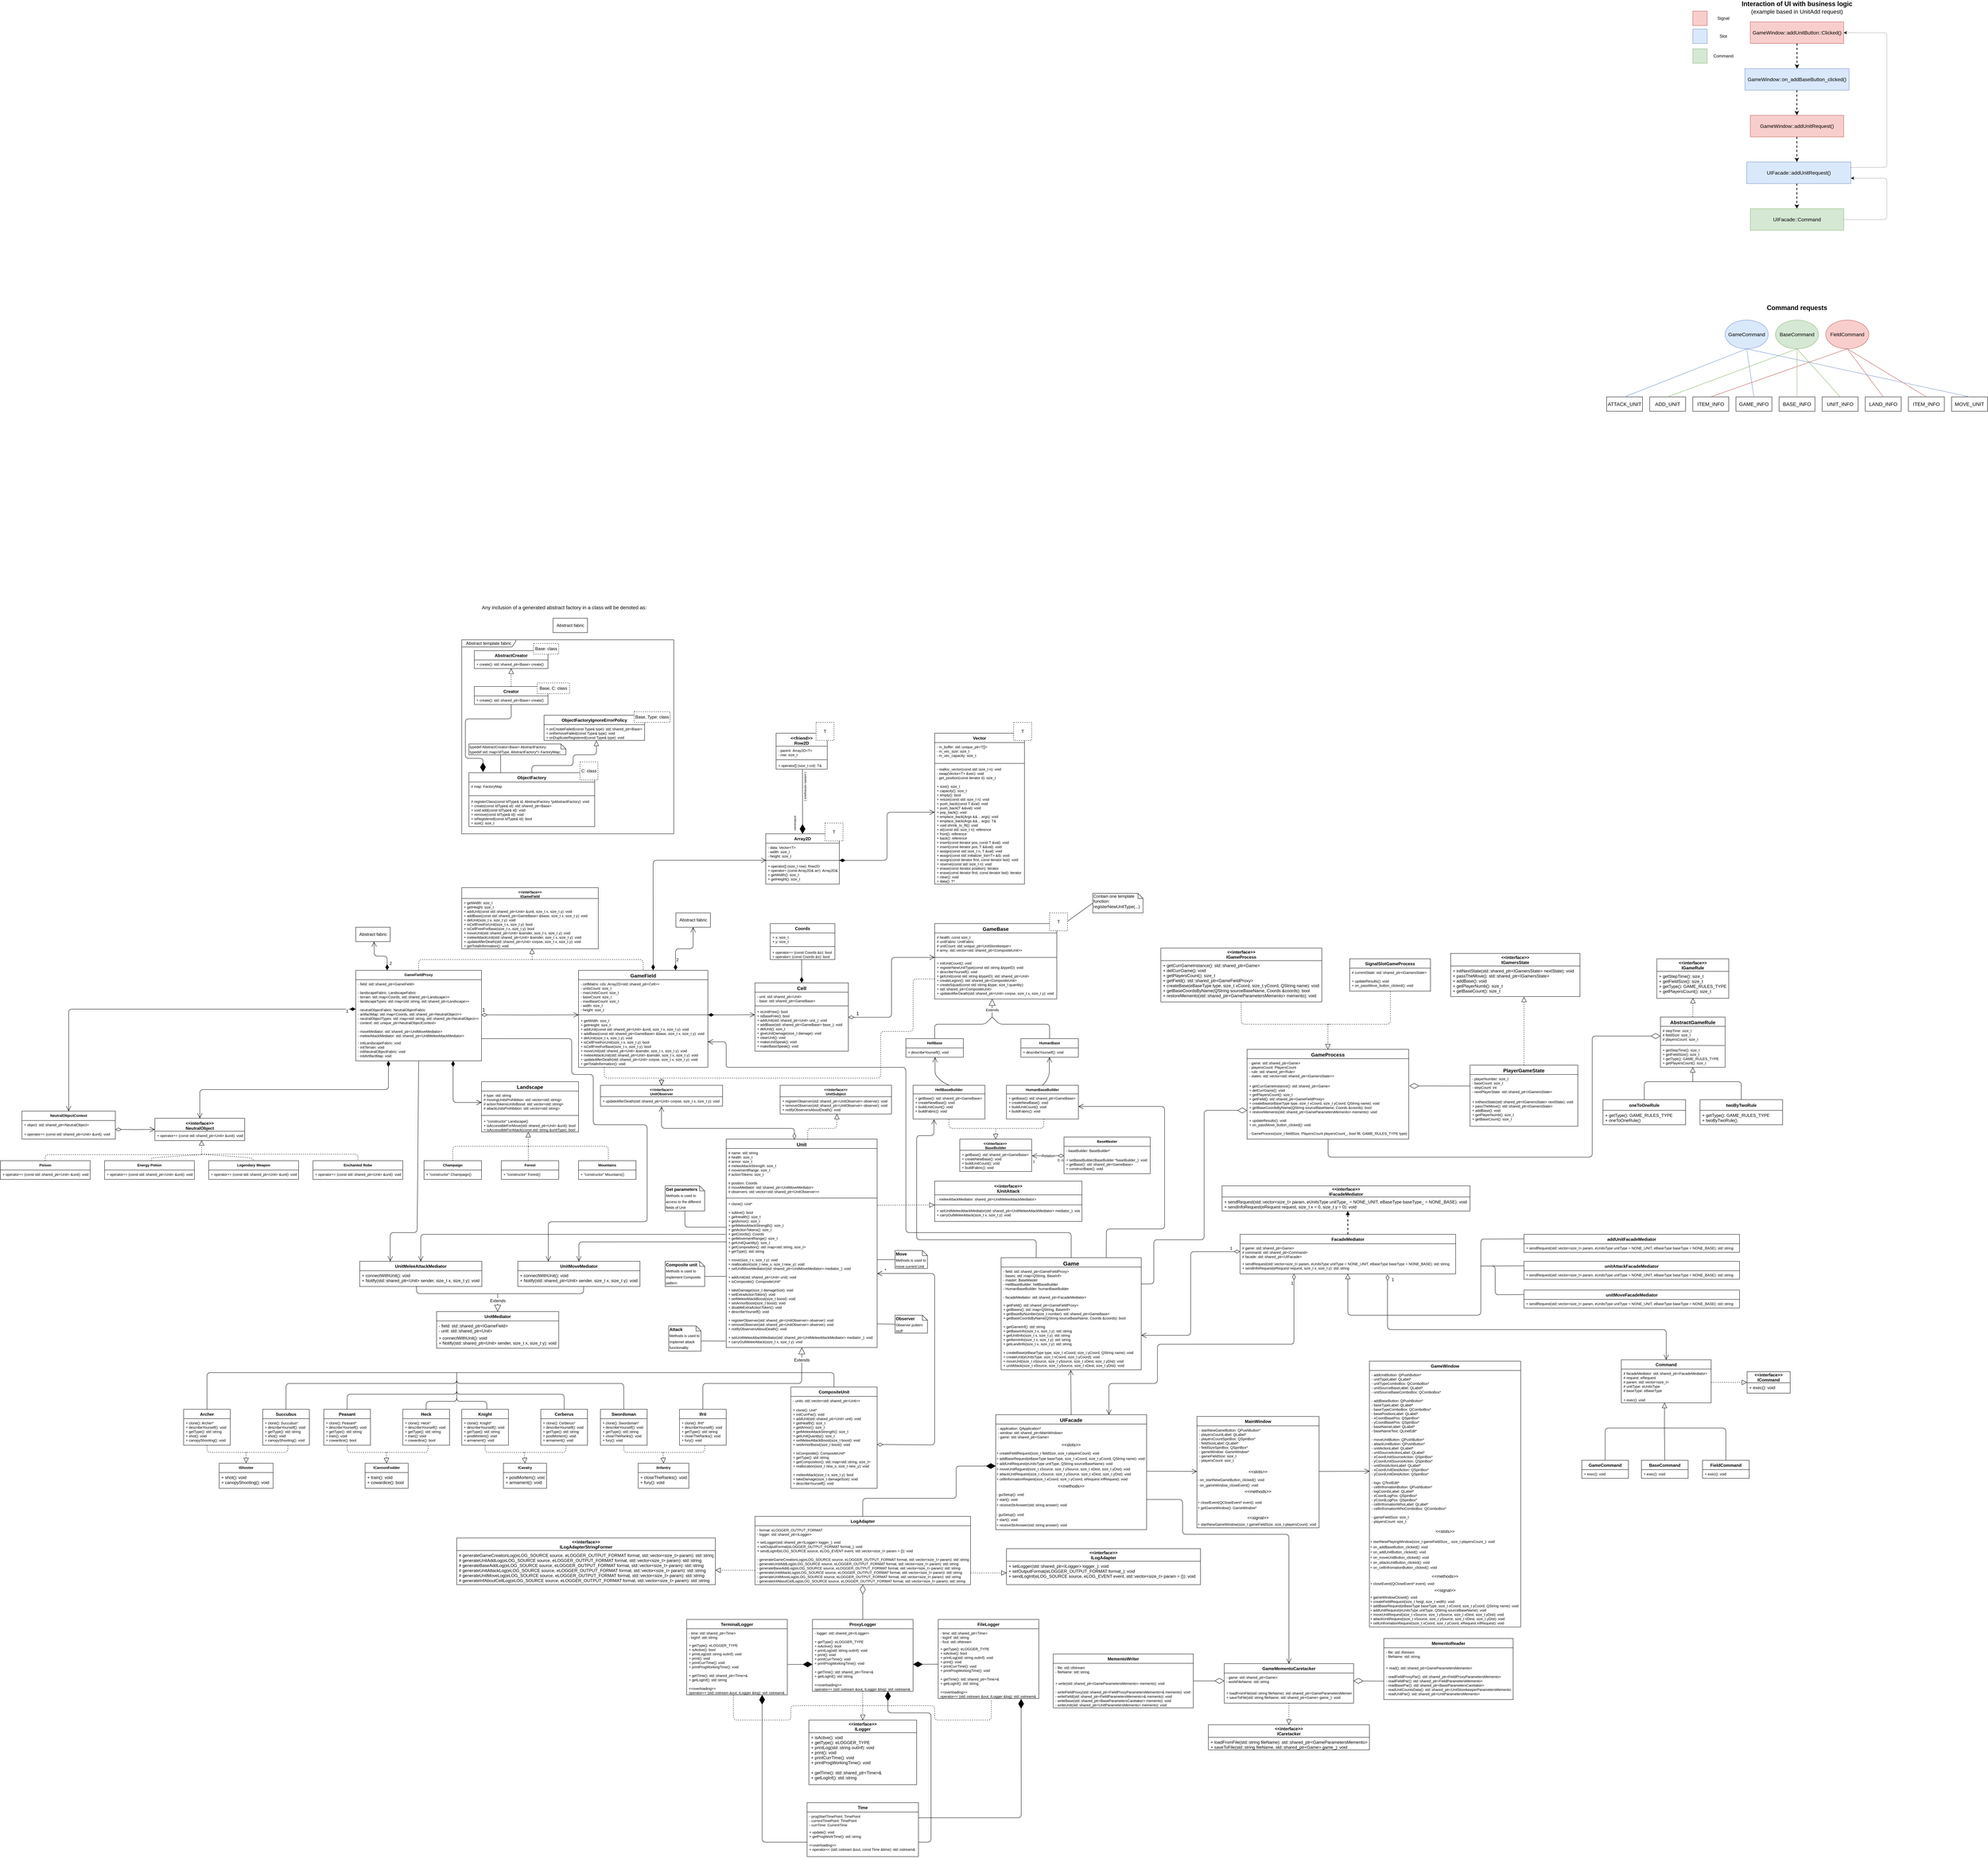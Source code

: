 <mxfile version="13.1.3" type="google"><diagram id="Kr6kc17B3I6upJmaUYRE" name="Page-1"><mxGraphModel dx="10938" dy="8343" grid="1" gridSize="10" guides="1" tooltips="1" connect="1" arrows="1" fold="1" page="1" pageScale="1" pageWidth="1169" pageHeight="827" math="0" shadow="0"><root><mxCell id="0"/><mxCell id="1" parent="0"/><mxCell id="AeJztdcdPJi-_SLJdPCQ-6" value="Extends" style="endArrow=block;endSize=16;endFill=0;html=1;fontSize=10;entryX=0.471;entryY=0.997;entryDx=0;entryDy=0;entryPerimeter=0;" parent="1" target="AeJztdcdPJi-_SLJdPCQ-4" edge="1"><mxGeometry x="-0.205" width="160" relative="1" as="geometry"><mxPoint x="3040" y="370" as="sourcePoint"/><mxPoint x="3110" y="410" as="targetPoint"/><mxPoint as="offset"/></mxGeometry></mxCell><mxCell id="AeJztdcdPJi-_SLJdPCQ-15" value="" style="endArrow=none;html=1;fontSize=10;entryX=0.5;entryY=0;entryDx=0;entryDy=0;" parent="1" target="AeJztdcdPJi-_SLJdPCQ-7" edge="1"><mxGeometry width="50" height="50" relative="1" as="geometry"><mxPoint x="3040" y="370" as="sourcePoint"/><mxPoint x="3070" y="450" as="targetPoint"/><Array as="points"><mxPoint x="3020" y="390"/><mxPoint x="2880" y="390"/></Array></mxGeometry></mxCell><mxCell id="AeJztdcdPJi-_SLJdPCQ-16" value="" style="endArrow=none;html=1;fontSize=10;entryX=0.5;entryY=0;entryDx=0;entryDy=0;" parent="1" target="AeJztdcdPJi-_SLJdPCQ-12" edge="1"><mxGeometry width="50" height="50" relative="1" as="geometry"><mxPoint x="3040" y="370" as="sourcePoint"/><mxPoint x="2890" y="440" as="targetPoint"/><Array as="points"><mxPoint x="3060" y="390"/><mxPoint x="3200" y="390"/></Array></mxGeometry></mxCell><mxCell id="AeJztdcdPJi-_SLJdPCQ-37" value="Relation" style="endArrow=open;html=1;endSize=12;startArrow=diamondThin;startSize=14;startFill=0;edgeStyle=orthogonalEdgeStyle;fontSize=10;entryX=1.004;entryY=0.26;entryDx=0;entryDy=0;entryPerimeter=0;" parent="1" target="AeJztdcdPJi-_SLJdPCQ-31" edge="1"><mxGeometry relative="1" as="geometry"><mxPoint x="3240" y="756" as="sourcePoint"/><mxPoint x="3150" y="820" as="targetPoint"/></mxGeometry></mxCell><mxCell id="AeJztdcdPJi-_SLJdPCQ-38" value="0..n" style="resizable=0;html=1;align=left;verticalAlign=top;labelBackgroundColor=#ffffff;fontSize=10;" parent="AeJztdcdPJi-_SLJdPCQ-37" connectable="0" vertex="1"><mxGeometry x="-1" relative="1" as="geometry"><mxPoint x="-20" as="offset"/></mxGeometry></mxCell><mxCell id="AeJztdcdPJi-_SLJdPCQ-39" value="1" style="resizable=0;html=1;align=right;verticalAlign=top;labelBackgroundColor=#ffffff;fontSize=10;" parent="AeJztdcdPJi-_SLJdPCQ-37" connectable="0" vertex="1"><mxGeometry x="1" relative="1" as="geometry"><mxPoint x="9.14" y="3.66" as="offset"/></mxGeometry></mxCell><mxCell id="AeJztdcdPJi-_SLJdPCQ-48" value="" style="endArrow=none;dashed=1;html=1;fontSize=10;exitX=0.499;exitY=1.014;exitDx=0;exitDy=0;exitPerimeter=0;" parent="1" source="AeJztdcdPJi-_SLJdPCQ-41" edge="1"><mxGeometry width="50" height="50" relative="1" as="geometry"><mxPoint x="2840" y="770" as="sourcePoint"/><mxPoint x="3050" y="680" as="targetPoint"/><Array as="points"><mxPoint x="2920" y="680"/></Array></mxGeometry></mxCell><mxCell id="AeJztdcdPJi-_SLJdPCQ-49" value="" style="endArrow=none;dashed=1;html=1;fontSize=10;exitX=0.519;exitY=0.997;exitDx=0;exitDy=0;exitPerimeter=0;" parent="1" source="AeJztdcdPJi-_SLJdPCQ-43" edge="1"><mxGeometry width="50" height="50" relative="1" as="geometry"><mxPoint x="2850" y="780" as="sourcePoint"/><mxPoint x="3050" y="680" as="targetPoint"/><Array as="points"><mxPoint x="3184" y="680"/></Array></mxGeometry></mxCell><mxCell id="AeJztdcdPJi-_SLJdPCQ-52" value="" style="endArrow=block;dashed=1;endFill=0;endSize=12;html=1;fontSize=10;entryX=0.5;entryY=0;entryDx=0;entryDy=0;" parent="1" target="AeJztdcdPJi-_SLJdPCQ-28" edge="1"><mxGeometry width="160" relative="1" as="geometry"><mxPoint x="3050" y="680" as="sourcePoint"/><mxPoint x="3030" y="730" as="targetPoint"/></mxGeometry></mxCell><mxCell id="AeJztdcdPJi-_SLJdPCQ-53" value="" style="endArrow=open;endFill=1;endSize=12;html=1;fontSize=10;exitX=0.5;exitY=0;exitDx=0;exitDy=0;entryX=0.508;entryY=1.001;entryDx=0;entryDy=0;entryPerimeter=0;" parent="1" source="AeJztdcdPJi-_SLJdPCQ-40" target="AeJztdcdPJi-_SLJdPCQ-10" edge="1"><mxGeometry width="160" relative="1" as="geometry"><mxPoint x="2930" y="510" as="sourcePoint"/><mxPoint x="3090" y="510" as="targetPoint"/><Array as="points"><mxPoint x="2900" y="550"/><mxPoint x="2881" y="530"/></Array></mxGeometry></mxCell><mxCell id="AeJztdcdPJi-_SLJdPCQ-54" value="" style="endArrow=open;endFill=1;endSize=12;html=1;fontSize=10;exitX=0.5;exitY=0;exitDx=0;exitDy=0;" parent="1" source="AeJztdcdPJi-_SLJdPCQ-42" target="AeJztdcdPJi-_SLJdPCQ-14" edge="1"><mxGeometry width="160" relative="1" as="geometry"><mxPoint x="3108.72" y="547.97" as="sourcePoint"/><mxPoint x="3070" y="469.996" as="targetPoint"/><Array as="points"><mxPoint x="3190" y="550"/><mxPoint x="3199" y="530"/></Array></mxGeometry></mxCell><mxCell id="AeJztdcdPJi-_SLJdPCQ-73" value="&lt;&lt;interface&gt;&gt;&#10;IGameField" style="swimlane;fontStyle=1;align=center;verticalAlign=top;childLayout=stackLayout;horizontal=1;startSize=30;horizontalStack=0;resizeParent=1;resizeParentMax=0;resizeLast=0;collapsible=1;marginBottom=0;fontSize=10;" parent="1" vertex="1"><mxGeometry x="1564" y="10" width="380" height="170" as="geometry"/></mxCell><mxCell id="AeJztdcdPJi-_SLJdPCQ-76" value="+ getWidth: size_t&#10;+ getHeight: size_t&#10;+ addUnit(const std::shared_ptr&lt;Unit&gt; &amp;unit, size_t x, size_t y): void&#10;+ addBase(const std::shared_ptr&lt;GameBase&gt; &amp;base, size_t x, size_t y): void&#10;+ delUnit(size_t x, size_t y): void&#10;+ isCellFreeForUnit(size_t x, size_t y): bool&#10;+ isCellFreeForBase(size_t x, size_t y): bool&#10;+ moveUnit(std::shared_ptr&lt;Unit&gt; &amp;sender, size_t x, size_t y): void&#10;+ meleeAttackUnit(std::shared_ptr&lt;Unit&gt; &amp;sender, size_t x, size_t y): void&#10;+ updateAfterDeath(std::shared_ptr&lt;Unit&gt; corpse, size_t x, size_t y): void&#10;+ getTotalInformation(): void" style="text;align=left;verticalAlign=top;spacingLeft=4;spacingRight=4;overflow=hidden;rotatable=0;points=[[0,0.5],[1,0.5]];portConstraint=eastwest;fontSize=10;" parent="AeJztdcdPJi-_SLJdPCQ-73" vertex="1"><mxGeometry y="30" width="380" height="140" as="geometry"/></mxCell><mxCell id="AeJztdcdPJi-_SLJdPCQ-83" value="GameFieldProxy" style="swimlane;fontStyle=1;align=center;verticalAlign=top;childLayout=stackLayout;horizontal=1;startSize=26;horizontalStack=0;resizeParent=1;resizeParentMax=0;resizeLast=0;collapsible=1;marginBottom=0;fontSize=10;" parent="1" vertex="1"><mxGeometry x="1269" y="240" width="350" height="252" as="geometry"/></mxCell><mxCell id="AeJztdcdPJi-_SLJdPCQ-84" value="- field: std::shared_ptr&lt;GameField&gt;&#10;&#10;- landscapeFabric: LandscapeFabric&#10;- terrain: std::map&lt;Coords, std::shared_ptr&lt;Landscape&gt;&gt;&#10;- landscapeTypes: std::map&lt;std::string, std::shared_ptr&lt;Landscape&gt;&gt;&#10;&#10;- neutralObjectFabric: NeutralObjectFabric&#10;- artifactMap: std::map&lt;Coords, std::shared_ptr&lt;NeutralObject&gt;&gt;&#10;- neutralObjectTypes: std::map&lt;std::string, std::shared_ptr&lt;NeutralObject&gt;&gt;&#10;- context: std::unique_ptr&lt;NeutralObjectContext&gt;&#10;&#10;- moveMediator: std::shared_ptr&lt;UnitMoveMediator&gt;&#10;- meleeAttackMediator: std::shared_ptr&lt;UnitMeleeAttackMediator&gt;" style="text;align=left;verticalAlign=top;spacingLeft=4;spacingRight=4;overflow=hidden;rotatable=0;points=[[0,0.5],[1,0.5]];portConstraint=eastwest;fontSize=10;" parent="AeJztdcdPJi-_SLJdPCQ-83" vertex="1"><mxGeometry y="26" width="350" height="164" as="geometry"/></mxCell><mxCell id="AeJztdcdPJi-_SLJdPCQ-86" value="- initLandscapeFabric: void&#10;- initTerrain: void&#10;- initNeutralObjectFabric: void&#10;- initArtifactMap: void" style="text;align=left;verticalAlign=top;spacingLeft=4;spacingRight=4;overflow=hidden;rotatable=0;points=[[0,0.5],[1,0.5]];portConstraint=eastwest;fontSize=10;" parent="AeJztdcdPJi-_SLJdPCQ-83" vertex="1"><mxGeometry y="190" width="350" height="62" as="geometry"/></mxCell><mxCell id="AeJztdcdPJi-_SLJdPCQ-69" value="" style="endArrow=block;dashed=1;endFill=0;endSize=12;html=1;fontSize=10;entryX=0.482;entryY=1.003;entryDx=0;entryDy=0;entryPerimeter=0;" parent="1" target="AeJztdcdPJi-_SLJdPCQ-59" edge="1"><mxGeometry width="160" relative="1" as="geometry"><mxPoint x="1749" y="730" as="sourcePoint"/><mxPoint x="1869" y="850" as="targetPoint"/></mxGeometry></mxCell><mxCell id="AeJztdcdPJi-_SLJdPCQ-70" value="" style="endArrow=none;dashed=1;html=1;fontSize=10;exitX=0.5;exitY=0;exitDx=0;exitDy=0;" parent="1" source="AeJztdcdPJi-_SLJdPCQ-61" edge="1"><mxGeometry width="50" height="50" relative="1" as="geometry"><mxPoint x="1639" y="760" as="sourcePoint"/><mxPoint x="1749" y="730" as="targetPoint"/><Array as="points"><mxPoint x="1539" y="730"/></Array></mxGeometry></mxCell><mxCell id="AeJztdcdPJi-_SLJdPCQ-71" value="" style="endArrow=none;dashed=1;html=1;fontSize=10;entryX=0.471;entryY=-0.01;entryDx=0;entryDy=0;entryPerimeter=0;" parent="1" target="AeJztdcdPJi-_SLJdPCQ-67" edge="1"><mxGeometry width="50" height="50" relative="1" as="geometry"><mxPoint x="1749" y="730" as="sourcePoint"/><mxPoint x="1869" y="710" as="targetPoint"/></mxGeometry></mxCell><mxCell id="AeJztdcdPJi-_SLJdPCQ-72" value="" style="endArrow=none;dashed=1;html=1;fontSize=10;entryX=0.519;entryY=-0.036;entryDx=0;entryDy=0;entryPerimeter=0;" parent="1" target="AeJztdcdPJi-_SLJdPCQ-65" edge="1"><mxGeometry width="50" height="50" relative="1" as="geometry"><mxPoint x="1749" y="730" as="sourcePoint"/><mxPoint x="1859" y="720" as="targetPoint"/><Array as="points"><mxPoint x="1972" y="730"/></Array></mxGeometry></mxCell><mxCell id="AeJztdcdPJi-_SLJdPCQ-56" value="Landscape" style="swimlane;fontStyle=1;align=center;verticalAlign=top;childLayout=stackLayout;horizontal=1;startSize=26;horizontalStack=0;resizeParent=1;resizeParentMax=0;resizeLast=0;collapsible=1;marginBottom=0;fontSize=14;" parent="1" vertex="1"><mxGeometry x="1619" y="550" width="270" height="140" as="geometry"/></mxCell><mxCell id="AeJztdcdPJi-_SLJdPCQ-57" value="# type: std::string&#10;# movingUnitsProhibition: std::vector&lt;std::string&gt;&#10;# actionTokensUnitsBoost: std::vector&lt;std::string&gt;&#10;# attackUnitsProhibition: std::vector&lt;std::string&gt;" style="text;align=left;verticalAlign=top;spacingLeft=4;spacingRight=4;overflow=hidden;rotatable=0;points=[[0,0.5],[1,0.5]];portConstraint=eastwest;fontSize=10;" parent="AeJztdcdPJi-_SLJdPCQ-56" vertex="1"><mxGeometry y="26" width="270" height="64" as="geometry"/></mxCell><mxCell id="AeJztdcdPJi-_SLJdPCQ-58" value="" style="line;strokeWidth=1;align=left;verticalAlign=middle;spacingTop=-1;spacingLeft=3;spacingRight=3;rotatable=0;labelPosition=right;points=[];portConstraint=eastwest;" parent="AeJztdcdPJi-_SLJdPCQ-56" vertex="1"><mxGeometry y="90" width="270" height="8" as="geometry"/></mxCell><mxCell id="AeJztdcdPJi-_SLJdPCQ-59" value="+ &quot;constructor&quot; Landscape()&#10;+ isAccessibleForMove(std::shared_ptr&lt;Unit&gt; &amp;unit): bool&#10;+ isAccessibleForAttack(const std::string &amp;unitType): bool" style="text;align=left;verticalAlign=top;spacingLeft=4;spacingRight=4;overflow=hidden;rotatable=0;points=[[0,0.5],[1,0.5]];portConstraint=eastwest;fontSize=10;" parent="AeJztdcdPJi-_SLJdPCQ-56" vertex="1"><mxGeometry y="98" width="270" height="42" as="geometry"/></mxCell><mxCell id="AeJztdcdPJi-_SLJdPCQ-67" value="Forest" style="swimlane;fontStyle=1;align=center;verticalAlign=top;childLayout=stackLayout;horizontal=1;startSize=26;horizontalStack=0;resizeParent=1;resizeParentMax=0;resizeLast=0;collapsible=1;marginBottom=0;fontSize=10;" parent="1" vertex="1"><mxGeometry x="1674" y="770" width="160" height="52" as="geometry"/></mxCell><mxCell id="AeJztdcdPJi-_SLJdPCQ-68" value="+ &quot;constructor&quot; Forest()" style="text;align=left;verticalAlign=top;spacingLeft=4;spacingRight=4;overflow=hidden;rotatable=0;points=[[0,0.5],[1,0.5]];portConstraint=eastwest;fontSize=10;" parent="AeJztdcdPJi-_SLJdPCQ-67" vertex="1"><mxGeometry y="26" width="160" height="26" as="geometry"/></mxCell><mxCell id="AeJztdcdPJi-_SLJdPCQ-65" value="Mountains" style="swimlane;fontStyle=1;align=center;verticalAlign=top;childLayout=stackLayout;horizontal=1;startSize=26;horizontalStack=0;resizeParent=1;resizeParentMax=0;resizeLast=0;collapsible=1;marginBottom=0;fontSize=10;" parent="1" vertex="1"><mxGeometry x="1889" y="770" width="160" height="52" as="geometry"/></mxCell><mxCell id="AeJztdcdPJi-_SLJdPCQ-66" value="+ &quot;constructor&quot; Mountains()" style="text;align=left;verticalAlign=top;spacingLeft=4;spacingRight=4;overflow=hidden;rotatable=0;points=[[0,0.5],[1,0.5]];portConstraint=eastwest;fontSize=10;" parent="AeJztdcdPJi-_SLJdPCQ-65" vertex="1"><mxGeometry y="26" width="160" height="26" as="geometry"/></mxCell><mxCell id="AeJztdcdPJi-_SLJdPCQ-61" value="Champaign" style="swimlane;fontStyle=1;align=center;verticalAlign=top;childLayout=stackLayout;horizontal=1;startSize=26;horizontalStack=0;resizeParent=1;resizeParentMax=0;resizeLast=0;collapsible=1;marginBottom=0;fontSize=10;" parent="1" vertex="1"><mxGeometry x="1459" y="770" width="160" height="52" as="geometry"/></mxCell><mxCell id="AeJztdcdPJi-_SLJdPCQ-64" value="+ &quot;constructor&quot; Champaign()" style="text;align=left;verticalAlign=top;spacingLeft=4;spacingRight=4;overflow=hidden;rotatable=0;points=[[0,0.5],[1,0.5]];portConstraint=eastwest;fontSize=10;" parent="AeJztdcdPJi-_SLJdPCQ-61" vertex="1"><mxGeometry y="26" width="160" height="26" as="geometry"/></mxCell><mxCell id="AeJztdcdPJi-_SLJdPCQ-79" value="GameField" style="swimlane;fontStyle=1;align=center;verticalAlign=top;childLayout=stackLayout;horizontal=1;startSize=26;horizontalStack=0;resizeParent=1;resizeParentMax=0;resizeLast=0;collapsible=1;marginBottom=0;fontSize=14;" parent="1" vertex="1"><mxGeometry x="1889" y="240" width="360" height="270" as="geometry"/></mxCell><mxCell id="AeJztdcdPJi-_SLJdPCQ-80" value="- cellMatrix: cds::Array2D&lt;std::shared_ptr&lt;Cell&gt;&gt;&#10;- unitsCount: size_t&#10;- maxUnitsCount: size_t&#10;- baseCount: size_t&#10;- maxBaseCount: size_t&#10;- width: size_t&#10;- height: size_t" style="text;align=left;verticalAlign=top;spacingLeft=4;spacingRight=4;overflow=hidden;rotatable=0;points=[[0,0.5],[1,0.5]];portConstraint=eastwest;fontSize=10;" parent="AeJztdcdPJi-_SLJdPCQ-79" vertex="1"><mxGeometry y="26" width="360" height="94" as="geometry"/></mxCell><mxCell id="AeJztdcdPJi-_SLJdPCQ-81" value="" style="line;strokeWidth=1;align=left;verticalAlign=middle;spacingTop=-1;spacingLeft=3;spacingRight=3;rotatable=0;labelPosition=right;points=[];portConstraint=eastwest;" parent="AeJztdcdPJi-_SLJdPCQ-79" vertex="1"><mxGeometry y="120" width="360" height="8" as="geometry"/></mxCell><mxCell id="AeJztdcdPJi-_SLJdPCQ-82" value="+ getWidth: size_t&#10;+ getHeight: size_t&#10;+ addUnit(const std::shared_ptr&lt;Unit&gt; &amp;unit, size_t x, size_t y): void&#10;+ addBase(const std::shared_ptr&lt;GameBase&gt; &amp;base, size_t x, size_t y): void&#10;+ delUnit(size_t x, size_t y): void&#10;+ isCellFreeForUnit(size_t x, size_t y): bool&#10;+ isCellFreeForBase(size_t x, size_t y): bool&#10;+ moveUnit(std::shared_ptr&lt;Unit&gt; &amp;sender, size_t x, size_t y): void&#10;+ meleeAttackUnit(std::shared_ptr&lt;Unit&gt; &amp;sender, size_t x, size_t y): void&#10;+ updateAfterDeath(std::shared_ptr&lt;Unit&gt; corpse, size_t x, size_t y): void&#10;+ getTotalInformation(): void" style="text;align=left;verticalAlign=top;spacingLeft=4;spacingRight=4;overflow=hidden;rotatable=0;points=[[0,0.5],[1,0.5]];portConstraint=eastwest;fontSize=10;" parent="AeJztdcdPJi-_SLJdPCQ-79" vertex="1"><mxGeometry y="128" width="360" height="142" as="geometry"/></mxCell><mxCell id="AeJztdcdPJi-_SLJdPCQ-130" value="" style="endArrow=block;dashed=1;endFill=0;endSize=12;html=1;fontSize=12;entryX=0.199;entryY=1.003;entryDx=0;entryDy=0;entryPerimeter=0;exitX=0.199;exitY=1.003;exitDx=0;exitDy=0;exitPerimeter=0;" parent="AeJztdcdPJi-_SLJdPCQ-79" source="AeJztdcdPJi-_SLJdPCQ-82" edge="1"><mxGeometry width="160" relative="1" as="geometry"><mxPoint x="31" y="290" as="sourcePoint"/><mxPoint x="231" y="320" as="targetPoint"/><Array as="points"><mxPoint x="72" y="300"/><mxPoint x="231" y="300"/></Array></mxGeometry></mxCell><mxCell id="AeJztdcdPJi-_SLJdPCQ-87" value="" style="endArrow=block;dashed=1;endFill=0;endSize=12;html=1;fontSize=14;entryX=0.515;entryY=0.999;entryDx=0;entryDy=0;entryPerimeter=0;" parent="1" target="AeJztdcdPJi-_SLJdPCQ-76" edge="1"><mxGeometry width="160" relative="1" as="geometry"><mxPoint x="1760" y="210" as="sourcePoint"/><mxPoint x="1860" y="250" as="targetPoint"/></mxGeometry></mxCell><mxCell id="AeJztdcdPJi-_SLJdPCQ-88" value="" style="endArrow=none;dashed=1;html=1;fontSize=14;exitX=0.5;exitY=0;exitDx=0;exitDy=0;" parent="1" source="AeJztdcdPJi-_SLJdPCQ-83" edge="1"><mxGeometry width="50" height="50" relative="1" as="geometry"><mxPoint x="1720" y="320" as="sourcePoint"/><mxPoint x="1760" y="210" as="targetPoint"/><Array as="points"><mxPoint x="1444" y="210"/></Array></mxGeometry></mxCell><mxCell id="AeJztdcdPJi-_SLJdPCQ-89" value="" style="endArrow=none;dashed=1;html=1;fontSize=14;entryX=0.5;entryY=0;entryDx=0;entryDy=0;" parent="1" target="AeJztdcdPJi-_SLJdPCQ-79" edge="1"><mxGeometry width="50" height="50" relative="1" as="geometry"><mxPoint x="1760" y="210" as="sourcePoint"/><mxPoint x="1860" y="230" as="targetPoint"/><Array as="points"><mxPoint x="2069" y="210"/></Array></mxGeometry></mxCell><mxCell id="AeJztdcdPJi-_SLJdPCQ-90" value="1" style="endArrow=open;html=1;endSize=12;startArrow=diamondThin;startSize=14;startFill=0;edgeStyle=orthogonalEdgeStyle;align=left;verticalAlign=bottom;fontSize=14;" parent="1" target="AeJztdcdPJi-_SLJdPCQ-81" edge="1"><mxGeometry x="-1" y="3" relative="1" as="geometry"><mxPoint x="1619" y="364" as="sourcePoint"/><mxPoint x="1779" y="340" as="targetPoint"/></mxGeometry></mxCell><mxCell id="AeJztdcdPJi-_SLJdPCQ-92" value="Cell" style="swimlane;fontStyle=1;align=center;verticalAlign=top;childLayout=stackLayout;horizontal=1;startSize=26;horizontalStack=0;resizeParent=1;resizeParentMax=0;resizeLast=0;collapsible=1;marginBottom=0;fontSize=14;" parent="1" vertex="1"><mxGeometry x="2380" y="275" width="260" height="190" as="geometry"/></mxCell><mxCell id="AeJztdcdPJi-_SLJdPCQ-93" value="- unit: std::shared_ptr&lt;Unit&gt;&#10;- base: std::shared_ptr&lt;GameBase&gt;" style="text;strokeColor=none;fillColor=none;align=left;verticalAlign=top;spacingLeft=4;spacingRight=4;overflow=hidden;rotatable=0;points=[[0,0.5],[1,0.5]];portConstraint=eastwest;fontSize=10;" parent="AeJztdcdPJi-_SLJdPCQ-92" vertex="1"><mxGeometry y="26" width="260" height="34" as="geometry"/></mxCell><mxCell id="AeJztdcdPJi-_SLJdPCQ-94" value="" style="line;strokeWidth=1;fillColor=none;align=left;verticalAlign=middle;spacingTop=-1;spacingLeft=3;spacingRight=3;rotatable=0;labelPosition=right;points=[];portConstraint=eastwest;" parent="AeJztdcdPJi-_SLJdPCQ-92" vertex="1"><mxGeometry y="60" width="260" height="8" as="geometry"/></mxCell><mxCell id="AeJztdcdPJi-_SLJdPCQ-95" value="+ isUnitFree(): bool&#10;+ isBaseFree(): bool&#10;+ addUnit(std::shared_ptr&lt;Unit&gt; unit_): void&#10;+ addBase(std::shared_ptr&lt;GameBase&gt; base_): void&#10;+ delUnit(): size_t&#10;+ giveUnitDamage(size_t damage): void&#10;+ clearUnit(): void&#10;+ makeUnitSpeak(): void&#10;+ makeBaseSpeak(): void" style="text;strokeColor=none;fillColor=none;align=left;verticalAlign=top;spacingLeft=4;spacingRight=4;overflow=hidden;rotatable=0;points=[[0,0.5],[1,0.5]];portConstraint=eastwest;fontSize=10;" parent="AeJztdcdPJi-_SLJdPCQ-92" vertex="1"><mxGeometry y="68" width="260" height="122" as="geometry"/></mxCell><mxCell id="AeJztdcdPJi-_SLJdPCQ-28" value="&lt;&lt;interface&gt;&gt; &#10;BaseBuilder" style="swimlane;fontStyle=1;align=center;verticalAlign=top;childLayout=stackLayout;horizontal=1;startSize=31;horizontalStack=0;resizeParent=1;resizeParentMax=0;resizeLast=0;collapsible=1;marginBottom=0;fontSize=10;" parent="1" vertex="1"><mxGeometry x="2950" y="710" width="200" height="90" as="geometry"/></mxCell><mxCell id="AeJztdcdPJi-_SLJdPCQ-31" value="+ getBase(): std::shared_ptr&lt;GameBase&gt;&#10;+ createNewBase(): void&#10;+ buildUnitCount(): void&#10;+ buildFabric(): void" style="text;align=left;verticalAlign=top;spacingLeft=4;spacingRight=4;overflow=hidden;rotatable=0;points=[[0,0.5],[1,0.5]];portConstraint=eastwest;fontSize=10;" parent="AeJztdcdPJi-_SLJdPCQ-28" vertex="1"><mxGeometry y="31" width="200" height="59" as="geometry"/></mxCell><mxCell id="AeJztdcdPJi-_SLJdPCQ-40" value="HellBaseBuilder" style="swimlane;fontStyle=1;align=center;verticalAlign=top;childLayout=stackLayout;horizontal=1;startSize=24;horizontalStack=0;resizeParent=1;resizeParentMax=0;resizeLast=0;collapsible=1;marginBottom=0;fontSize=10;" parent="1" vertex="1"><mxGeometry x="2820" y="560" width="200" height="94" as="geometry"/></mxCell><mxCell id="AeJztdcdPJi-_SLJdPCQ-41" value="+ getBase(): std::shared_ptr&lt;GameBase&gt;&#10;+ createNewBase(): void&#10;+ buildUnitCount(): void&#10;+ buildFabric(): void" style="text;align=left;verticalAlign=top;spacingLeft=4;spacingRight=4;overflow=hidden;rotatable=0;points=[[0,0.5],[1,0.5]];portConstraint=eastwest;fontSize=10;" parent="AeJztdcdPJi-_SLJdPCQ-40" vertex="1"><mxGeometry y="24" width="200" height="70" as="geometry"/></mxCell><mxCell id="AeJztdcdPJi-_SLJdPCQ-42" value="HumanBaseBuilder" style="swimlane;fontStyle=1;align=center;verticalAlign=top;childLayout=stackLayout;horizontal=1;startSize=24;horizontalStack=0;resizeParent=1;resizeParentMax=0;resizeLast=0;collapsible=1;marginBottom=0;fontSize=10;" parent="1" vertex="1"><mxGeometry x="3080" y="560" width="200" height="94" as="geometry"/></mxCell><mxCell id="AeJztdcdPJi-_SLJdPCQ-43" value="+ getBase(): std::shared_ptr&lt;GameBase&gt;&#10;+ createNewBase(): void&#10;+ buildUnitCount(): void&#10;+ buildFabric(): void" style="text;align=left;verticalAlign=top;spacingLeft=4;spacingRight=4;overflow=hidden;rotatable=0;points=[[0,0.5],[1,0.5]];portConstraint=eastwest;fontSize=10;" parent="AeJztdcdPJi-_SLJdPCQ-42" vertex="1"><mxGeometry y="24" width="200" height="70" as="geometry"/></mxCell><mxCell id="AeJztdcdPJi-_SLJdPCQ-1" value="GameBase" style="swimlane;fontStyle=1;align=center;verticalAlign=top;childLayout=stackLayout;horizontal=1;startSize=26;horizontalStack=0;resizeParent=1;resizeParentMax=0;resizeLast=0;collapsible=1;marginBottom=0;swimlaneLine=1;fontSize=14;" parent="1" vertex="1"><mxGeometry x="2880" y="110" width="340" height="210" as="geometry"/></mxCell><mxCell id="AeJztdcdPJi-_SLJdPCQ-2" value="# health: const size_t&#10;# unitFabric: UnitFabric&#10;# unitCount: std::unique_ptr&lt;UnitStorekeeper&gt;&#10;# army: std::vector&lt;std::shared_ptr&lt;CompositeUnit&gt;&gt;" style="text;strokeColor=none;fillColor=none;align=left;verticalAlign=top;spacingLeft=4;spacingRight=4;overflow=hidden;rotatable=0;points=[[0,0.5],[1,0.5]];portConstraint=eastwest;fontSize=10;" parent="AeJztdcdPJi-_SLJdPCQ-1" vertex="1"><mxGeometry y="26" width="340" height="64" as="geometry"/></mxCell><mxCell id="AeJztdcdPJi-_SLJdPCQ-3" value="" style="line;strokeWidth=1;fillColor=none;align=left;verticalAlign=middle;spacingTop=-1;spacingLeft=3;spacingRight=3;rotatable=0;labelPosition=right;points=[];portConstraint=eastwest;" parent="AeJztdcdPJi-_SLJdPCQ-1" vertex="1"><mxGeometry y="90" width="340" height="8" as="geometry"/></mxCell><mxCell id="AeJztdcdPJi-_SLJdPCQ-4" value="+ initUnitCount(): void&#10;+ registerNewUnitType(const std::string &amp;typeID): void&#10;+ describeYourself(): void&#10;+ getUnit(const std::string &amp;typeID): std::shared_ptr&lt;Unit&gt;&#10;+ createLegion(): std::shared_ptr&lt;CompositeUnit&gt;&#10;+ createSquad(const std::string &amp;type, size_t quantity):&#10;+ std::shared_ptr&lt;CompositeUnit&gt;&#10;+ updateAfterDeath(std::shared_ptr&lt;Unit&gt; corpse, size_t x, size_t y): void" style="text;strokeColor=none;fillColor=none;align=left;verticalAlign=top;spacingLeft=4;spacingRight=4;overflow=hidden;rotatable=0;points=[[0,0.5],[1,0.5]];portConstraint=eastwest;fontSize=10;" parent="AeJztdcdPJi-_SLJdPCQ-1" vertex="1"><mxGeometry y="98" width="340" height="112" as="geometry"/></mxCell><mxCell id="AeJztdcdPJi-_SLJdPCQ-7" value="HellBase" style="swimlane;fontStyle=1;align=center;verticalAlign=top;childLayout=stackLayout;horizontal=1;startSize=26;horizontalStack=0;resizeParent=1;resizeParentMax=0;resizeLast=0;collapsible=1;marginBottom=0;fontSize=10;" parent="1" vertex="1"><mxGeometry x="2800" y="430" width="160" height="52" as="geometry"/></mxCell><mxCell id="AeJztdcdPJi-_SLJdPCQ-10" value="+ describeYourself(): void" style="text;strokeColor=none;fillColor=none;align=left;verticalAlign=top;spacingLeft=4;spacingRight=4;overflow=hidden;rotatable=0;points=[[0,0.5],[1,0.5]];portConstraint=eastwest;fontSize=10;" parent="AeJztdcdPJi-_SLJdPCQ-7" vertex="1"><mxGeometry y="26" width="160" height="26" as="geometry"/></mxCell><mxCell id="AeJztdcdPJi-_SLJdPCQ-12" value="HumanBase" style="swimlane;fontStyle=1;align=center;verticalAlign=top;childLayout=stackLayout;horizontal=1;startSize=26;horizontalStack=0;resizeParent=1;resizeParentMax=0;resizeLast=0;collapsible=1;marginBottom=0;fontSize=10;" parent="1" vertex="1"><mxGeometry x="3120" y="430" width="160" height="52" as="geometry"/></mxCell><mxCell id="AeJztdcdPJi-_SLJdPCQ-14" value="+ describeYourself(): void" style="text;strokeColor=none;fillColor=none;align=left;verticalAlign=top;spacingLeft=4;spacingRight=4;overflow=hidden;rotatable=0;points=[[0,0.5],[1,0.5]];portConstraint=eastwest;fontSize=10;" parent="AeJztdcdPJi-_SLJdPCQ-12" vertex="1"><mxGeometry y="26" width="160" height="26" as="geometry"/></mxCell><mxCell id="AeJztdcdPJi-_SLJdPCQ-5" value="&lt;font style=&quot;font-size: 12px&quot;&gt;T&lt;/font&gt;" style="rounded=0;whiteSpace=wrap;html=1;dashed=1;gradientColor=none;shadow=0;comic=0;" parent="1" vertex="1"><mxGeometry x="3200" y="80" width="50" height="50" as="geometry"/></mxCell><mxCell id="AeJztdcdPJi-_SLJdPCQ-102" value="" style="endArrow=block;dashed=1;endFill=0;endSize=12;html=1;fontSize=10;entryX=0.482;entryY=1.003;entryDx=0;entryDy=0;entryPerimeter=0;" parent="1" edge="1"><mxGeometry width="160" relative="1" as="geometry"><mxPoint x="840" y="752.94" as="sourcePoint"/><mxPoint x="840.14" y="713.066" as="targetPoint"/></mxGeometry></mxCell><mxCell id="AeJztdcdPJi-_SLJdPCQ-103" value="" style="endArrow=none;dashed=1;html=1;fontSize=10;exitX=0.5;exitY=0;exitDx=0;exitDy=0;" parent="1" source="AeJztdcdPJi-_SLJdPCQ-110" edge="1"><mxGeometry width="50" height="50" relative="1" as="geometry"><mxPoint x="730" y="782.94" as="sourcePoint"/><mxPoint x="840" y="752.94" as="targetPoint"/><Array as="points"><mxPoint x="405" y="753"/><mxPoint x="630" y="752.94"/></Array></mxGeometry></mxCell><mxCell id="AeJztdcdPJi-_SLJdPCQ-104" value="" style="endArrow=none;dashed=1;html=1;fontSize=10;entryX=0.519;entryY=0.011;entryDx=0;entryDy=0;entryPerimeter=0;" parent="1" target="AeJztdcdPJi-_SLJdPCQ-106" edge="1"><mxGeometry width="50" height="50" relative="1" as="geometry"><mxPoint x="840" y="752.94" as="sourcePoint"/><mxPoint x="960" y="732.94" as="targetPoint"/><Array as="points"><mxPoint x="700" y="762"/></Array></mxGeometry></mxCell><mxCell id="AeJztdcdPJi-_SLJdPCQ-116" value="" style="endArrow=none;dashed=1;html=1;fontSize=12;entryX=0.5;entryY=0;entryDx=0;entryDy=0;" parent="1" target="AeJztdcdPJi-_SLJdPCQ-112" edge="1"><mxGeometry width="50" height="50" relative="1" as="geometry"><mxPoint x="840" y="752" as="sourcePoint"/><mxPoint x="910" y="852" as="targetPoint"/><Array as="points"><mxPoint x="980" y="762"/></Array></mxGeometry></mxCell><mxCell id="AeJztdcdPJi-_SLJdPCQ-117" value="" style="endArrow=none;dashed=1;html=1;fontSize=12;entryX=0.5;entryY=0;entryDx=0;entryDy=0;" parent="1" target="AeJztdcdPJi-_SLJdPCQ-114" edge="1"><mxGeometry width="50" height="50" relative="1" as="geometry"><mxPoint x="840" y="752" as="sourcePoint"/><mxPoint x="1190" y="732" as="targetPoint"/><Array as="points"><mxPoint x="1275" y="752"/></Array></mxGeometry></mxCell><mxCell id="AeJztdcdPJi-_SLJdPCQ-98" value="&lt;&lt;interface&gt;&gt;&#10;NeutralObject" style="swimlane;fontStyle=1;align=center;verticalAlign=top;childLayout=stackLayout;horizontal=1;startSize=36;horizontalStack=0;resizeParent=1;resizeParentMax=0;resizeLast=0;collapsible=1;marginBottom=0;fontSize=12;" parent="1" vertex="1"><mxGeometry x="710" y="652" width="250" height="62" as="geometry"/></mxCell><mxCell id="AeJztdcdPJi-_SLJdPCQ-101" value="+ operator+= (const std::shared_ptr&lt;Unit&gt; &amp;unit): void" style="text;align=left;verticalAlign=top;spacingLeft=4;spacingRight=4;overflow=hidden;rotatable=0;points=[[0,0.5],[1,0.5]];portConstraint=eastwest;fontSize=10;" parent="AeJztdcdPJi-_SLJdPCQ-98" vertex="1"><mxGeometry y="36" width="250" height="26" as="geometry"/></mxCell><mxCell id="AeJztdcdPJi-_SLJdPCQ-112" value="Legendary Weapon" style="swimlane;fontStyle=1;align=center;verticalAlign=top;childLayout=stackLayout;horizontal=1;startSize=26;horizontalStack=0;resizeParent=1;resizeParentMax=0;resizeLast=0;collapsible=1;marginBottom=0;fontSize=10;" parent="1" vertex="1"><mxGeometry x="860" y="770" width="250" height="52" as="geometry"/></mxCell><mxCell id="AeJztdcdPJi-_SLJdPCQ-113" value="+ operator+= (const std::shared_ptr&lt;Unit&gt; &amp;unit): void" style="text;strokeColor=none;fillColor=none;align=left;verticalAlign=top;spacingLeft=4;spacingRight=4;overflow=hidden;rotatable=0;points=[[0,0.5],[1,0.5]];portConstraint=eastwest;fontSize=10;" parent="AeJztdcdPJi-_SLJdPCQ-112" vertex="1"><mxGeometry y="26" width="250" height="26" as="geometry"/></mxCell><mxCell id="AeJztdcdPJi-_SLJdPCQ-106" value="Energy Potion" style="swimlane;fontStyle=1;align=center;verticalAlign=top;childLayout=stackLayout;horizontal=1;startSize=26;horizontalStack=0;resizeParent=1;resizeParentMax=0;resizeLast=0;collapsible=1;marginBottom=0;fontSize=10;" parent="1" vertex="1"><mxGeometry x="570" y="770" width="250" height="52" as="geometry"/></mxCell><mxCell id="AeJztdcdPJi-_SLJdPCQ-107" value="+ operator+= (const std::shared_ptr&lt;Unit&gt; &amp;unit): void" style="text;align=left;verticalAlign=top;spacingLeft=4;spacingRight=4;overflow=hidden;rotatable=0;points=[[0,0.5],[1,0.5]];portConstraint=eastwest;fontSize=10;" parent="AeJztdcdPJi-_SLJdPCQ-106" vertex="1"><mxGeometry y="26" width="250" height="26" as="geometry"/></mxCell><mxCell id="AeJztdcdPJi-_SLJdPCQ-110" value="Poison" style="swimlane;fontStyle=1;align=center;verticalAlign=top;childLayout=stackLayout;horizontal=1;startSize=26;horizontalStack=0;resizeParent=1;resizeParentMax=0;resizeLast=0;collapsible=1;marginBottom=0;fontSize=10;" parent="1" vertex="1"><mxGeometry x="280" y="770" width="250" height="52" as="geometry"/></mxCell><mxCell id="AeJztdcdPJi-_SLJdPCQ-111" value="+ operator+= (const std::shared_ptr&lt;Unit&gt; &amp;unit): void" style="text;align=left;verticalAlign=top;spacingLeft=4;spacingRight=4;overflow=hidden;rotatable=0;points=[[0,0.5],[1,0.5]];portConstraint=eastwest;fontSize=10;" parent="AeJztdcdPJi-_SLJdPCQ-110" vertex="1"><mxGeometry y="26" width="250" height="26" as="geometry"/></mxCell><mxCell id="AeJztdcdPJi-_SLJdPCQ-114" value="Enchanted Robe" style="swimlane;fontStyle=1;align=center;verticalAlign=top;childLayout=stackLayout;horizontal=1;startSize=26;horizontalStack=0;resizeParent=1;resizeParentMax=0;resizeLast=0;collapsible=1;marginBottom=0;fontSize=10;" parent="1" vertex="1"><mxGeometry x="1150" y="770" width="250" height="52" as="geometry"/></mxCell><mxCell id="AeJztdcdPJi-_SLJdPCQ-115" value="+ operator+= (const std::shared_ptr&lt;Unit&gt; &amp;unit): void" style="text;align=left;verticalAlign=top;spacingLeft=4;spacingRight=4;overflow=hidden;rotatable=0;points=[[0,0.5],[1,0.5]];portConstraint=eastwest;fontSize=10;" parent="AeJztdcdPJi-_SLJdPCQ-114" vertex="1"><mxGeometry y="26" width="250" height="26" as="geometry"/></mxCell><mxCell id="AeJztdcdPJi-_SLJdPCQ-122" value="" style="endArrow=open;html=1;endSize=12;startArrow=diamondThin;startSize=14;startFill=0;edgeStyle=orthogonalEdgeStyle;align=left;verticalAlign=bottom;fontSize=12;entryX=0;entryY=0.5;entryDx=0;entryDy=0;" parent="1" target="AeJztdcdPJi-_SLJdPCQ-98" edge="1"><mxGeometry x="-1" y="3" relative="1" as="geometry"><mxPoint x="600" y="683" as="sourcePoint"/><mxPoint x="690" y="670" as="targetPoint"/><Array as="points"/></mxGeometry></mxCell><mxCell id="AeJztdcdPJi-_SLJdPCQ-123" value="1" style="endArrow=open;html=1;endSize=12;startArrow=diamondThin;startSize=14;startFill=1;edgeStyle=orthogonalEdgeStyle;align=left;verticalAlign=bottom;fontSize=12;exitX=0;exitY=0.5;exitDx=0;exitDy=0;entryX=0.5;entryY=0;entryDx=0;entryDy=0;" parent="1" source="AeJztdcdPJi-_SLJdPCQ-84" target="AeJztdcdPJi-_SLJdPCQ-32" edge="1"><mxGeometry x="0.503" y="770" relative="1" as="geometry"><mxPoint x="770" y="370" as="sourcePoint"/><mxPoint x="610" y="370" as="targetPoint"/><mxPoint as="offset"/></mxGeometry></mxCell><mxCell id="AeJztdcdPJi-_SLJdPCQ-120" value="" style="endArrow=open;html=1;endSize=12;startArrow=diamondThin;startSize=14;startFill=1;edgeStyle=orthogonalEdgeStyle;align=left;verticalAlign=bottom;fontSize=12;exitX=0.26;exitY=1;exitDx=0;exitDy=0;entryX=0.5;entryY=0;entryDx=0;entryDy=0;exitPerimeter=0;" parent="1" source="AeJztdcdPJi-_SLJdPCQ-86" target="AeJztdcdPJi-_SLJdPCQ-98" edge="1"><mxGeometry x="-0.875" y="30" relative="1" as="geometry"><mxPoint x="940" y="500" as="sourcePoint"/><mxPoint x="780" y="500" as="targetPoint"/><mxPoint as="offset"/></mxGeometry></mxCell><mxCell id="AeJztdcdPJi-_SLJdPCQ-91" value="" style="endArrow=open;html=1;endSize=12;startArrow=diamondThin;startSize=14;startFill=1;edgeStyle=orthogonalEdgeStyle;align=left;verticalAlign=bottom;fontSize=14;exitX=0.774;exitY=1;exitDx=0;exitDy=0;entryX=0;entryY=0.5;entryDx=0;entryDy=0;exitPerimeter=0;" parent="1" source="AeJztdcdPJi-_SLJdPCQ-86" target="AeJztdcdPJi-_SLJdPCQ-57" edge="1"><mxGeometry x="-0.658" y="32" relative="1" as="geometry"><mxPoint x="1440" y="530" as="sourcePoint"/><mxPoint x="1370" y="660" as="targetPoint"/><mxPoint as="offset"/></mxGeometry></mxCell><mxCell id="AeJztdcdPJi-_SLJdPCQ-96" value="" style="endArrow=open;html=1;endSize=12;startArrow=diamondThin;startSize=14;startFill=1;edgeStyle=orthogonalEdgeStyle;align=left;verticalAlign=bottom;fontSize=14;entryX=-0.001;entryY=0.17;entryDx=0;entryDy=0;entryPerimeter=0;exitX=1.001;exitY=0.507;exitDx=0;exitDy=0;exitPerimeter=0;" parent="1" source="AeJztdcdPJi-_SLJdPCQ-81" target="AeJztdcdPJi-_SLJdPCQ-95" edge="1"><mxGeometry x="0.004" y="58" relative="1" as="geometry"><mxPoint x="2270" y="360" as="sourcePoint"/><mxPoint x="2370" y="364" as="targetPoint"/><mxPoint x="46" y="-22" as="offset"/></mxGeometry></mxCell><mxCell id="AeJztdcdPJi-_SLJdPCQ-97" value="1" style="endArrow=open;html=1;endSize=12;startArrow=diamondThin;startSize=14;startFill=0;edgeStyle=orthogonalEdgeStyle;align=left;verticalAlign=bottom;fontSize=14;exitX=0.999;exitY=0.227;exitDx=0;exitDy=0;exitPerimeter=0;" parent="1" source="AeJztdcdPJi-_SLJdPCQ-95" target="AeJztdcdPJi-_SLJdPCQ-3" edge="1"><mxGeometry x="-0.9" relative="1" as="geometry"><mxPoint x="2700" y="280" as="sourcePoint"/><mxPoint x="2860" y="280" as="targetPoint"/><mxPoint as="offset"/></mxGeometry></mxCell><mxCell id="AeJztdcdPJi-_SLJdPCQ-124" value="&lt;&lt;interface&gt;&gt;&#10;UnitObserver" style="swimlane;fontStyle=1;align=center;verticalAlign=top;childLayout=stackLayout;horizontal=1;startSize=32;horizontalStack=0;resizeParent=1;resizeParentMax=0;resizeLast=0;collapsible=1;marginBottom=0;fontSize=10;" parent="1" vertex="1"><mxGeometry x="1950" y="560" width="340" height="58" as="geometry"/></mxCell><mxCell id="AeJztdcdPJi-_SLJdPCQ-127" value="+ updateAfterDeath(std::shared_ptr&lt;Unit&gt; corpse, size_t x, size_t y): void" style="text;align=left;verticalAlign=top;spacingLeft=4;spacingRight=4;overflow=hidden;rotatable=0;points=[[0,0.5],[1,0.5]];portConstraint=eastwest;fontSize=10;" parent="AeJztdcdPJi-_SLJdPCQ-124" vertex="1"><mxGeometry y="32" width="340" height="26" as="geometry"/></mxCell><mxCell id="AeJztdcdPJi-_SLJdPCQ-131" value="&lt;&lt;interface&gt;&gt;&#10;UnitSubject" style="swimlane;fontStyle=1;align=center;verticalAlign=top;childLayout=stackLayout;horizontal=1;startSize=32;horizontalStack=0;resizeParent=1;resizeParentMax=0;resizeLast=0;collapsible=1;marginBottom=0;fontSize=10;" parent="1" vertex="1"><mxGeometry x="2450" y="560" width="310" height="80" as="geometry"/></mxCell><mxCell id="AeJztdcdPJi-_SLJdPCQ-132" value="+ registerObserver(std::shared_ptr&lt;UnitObserver&gt; observer): void&#10;+ removeObserver(std::shared_ptr&lt;UnitObserver&gt; observer): void&#10;+ notifyObserversAboutDeath(): void&#10;" style="text;align=left;verticalAlign=top;spacingLeft=4;spacingRight=4;overflow=hidden;rotatable=0;points=[[0,0.5],[1,0.5]];portConstraint=eastwest;fontSize=10;" parent="AeJztdcdPJi-_SLJdPCQ-131" vertex="1"><mxGeometry y="32" width="310" height="48" as="geometry"/></mxCell><mxCell id="AeJztdcdPJi-_SLJdPCQ-129" value="" style="endArrow=block;dashed=1;endFill=0;endSize=12;html=1;fontSize=12;exitX=0;exitY=0.5;exitDx=0;exitDy=0;entryX=0.5;entryY=0;entryDx=0;entryDy=0;" parent="1" source="AeJztdcdPJi-_SLJdPCQ-4" target="AeJztdcdPJi-_SLJdPCQ-124" edge="1"><mxGeometry width="160" relative="1" as="geometry"><mxPoint x="2860" y="330" as="sourcePoint"/><mxPoint x="2410" y="530" as="targetPoint"/><Array as="points"><mxPoint x="2820" y="264"/><mxPoint x="2820" y="410"/><mxPoint x="2730" y="410"/><mxPoint x="2730" y="540"/><mxPoint x="2130" y="540"/><mxPoint x="2120" y="540"/></Array></mxGeometry></mxCell><mxCell id="AeJztdcdPJi-_SLJdPCQ-137" value="&lt;font&gt;&lt;b&gt;&lt;font style=&quot;font-size: 12px&quot;&gt;Get parameters&lt;/font&gt;&lt;/b&gt;&lt;br&gt;&lt;/font&gt;&lt;font size=&quot;1&quot;&gt;Methods is used to access to the different fields of Unit&lt;/font&gt;" style="shape=note;whiteSpace=wrap;html=1;size=14;verticalAlign=top;align=left;spacingTop=-6;shadow=0;comic=0;fontSize=14;" parent="1" vertex="1"><mxGeometry x="2130" y="840" width="110" height="70" as="geometry"/></mxCell><mxCell id="F44zaoJlqboZZ71AOO5i-1" value="&lt;&lt;friend&gt;&gt;&#10;Row2D" style="swimlane;fontStyle=1;align=center;verticalAlign=top;childLayout=stackLayout;horizontal=1;startSize=36;horizontalStack=0;resizeParent=1;resizeParentMax=0;resizeLast=0;collapsible=1;marginBottom=0;fontSize=12;" parent="1" vertex="1"><mxGeometry x="2438.75" y="-420" width="142.5" height="100" as="geometry"/></mxCell><mxCell id="F44zaoJlqboZZ71AOO5i-2" value="- parent: Array2D&lt;T&gt;&#10;- row: size_t" style="text;strokeColor=none;fillColor=none;align=left;verticalAlign=top;spacingLeft=4;spacingRight=4;overflow=hidden;rotatable=0;points=[[0,0.5],[1,0.5]];portConstraint=eastwest;fontSize=10;" parent="F44zaoJlqboZZ71AOO5i-1" vertex="1"><mxGeometry y="36" width="142.5" height="34" as="geometry"/></mxCell><mxCell id="F44zaoJlqboZZ71AOO5i-3" value="" style="line;strokeWidth=1;fillColor=none;align=left;verticalAlign=middle;spacingTop=-1;spacingLeft=3;spacingRight=3;rotatable=0;labelPosition=right;points=[];portConstraint=eastwest;" parent="F44zaoJlqboZZ71AOO5i-1" vertex="1"><mxGeometry y="70" width="142.5" height="8" as="geometry"/></mxCell><mxCell id="F44zaoJlqboZZ71AOO5i-4" value="+ operator[] (size_t col): T&amp;" style="text;strokeColor=none;fillColor=none;align=left;verticalAlign=top;spacingLeft=4;spacingRight=4;overflow=hidden;rotatable=0;points=[[0,0.5],[1,0.5]];portConstraint=eastwest;fontSize=10;" parent="F44zaoJlqboZZ71AOO5i-1" vertex="1"><mxGeometry y="78" width="142.5" height="22" as="geometry"/></mxCell><mxCell id="AeJztdcdPJi-_SLJdPCQ-133" value="Unit" style="swimlane;fontStyle=1;align=center;verticalAlign=top;childLayout=stackLayout;horizontal=1;startSize=26;horizontalStack=0;resizeParent=1;resizeParentMax=0;resizeLast=0;collapsible=1;marginBottom=0;fontSize=14;" parent="1" vertex="1"><mxGeometry x="2300" y="710" width="420" height="580" as="geometry"/></mxCell><mxCell id="AeJztdcdPJi-_SLJdPCQ-134" value="# name: std::string&#10;# health: size_t&#10;# armor: size_t&#10;# meleeAttackStrength: size_t&#10;# movementRange: size_t&#10;# actionTokens: size_t&#10;&#10;# position: Coords&#10;# moveMediator: std::shared_ptr&lt;UnitMoveMediator&gt;&#10;# observers: std::vector&lt;std::shared_ptr&lt;UnitObserver&gt;&gt;&#10;" style="text;strokeColor=none;fillColor=none;align=left;verticalAlign=top;spacingLeft=4;spacingRight=4;overflow=hidden;rotatable=0;points=[[0,0.5],[1,0.5]];portConstraint=eastwest;fontSize=10;" parent="AeJztdcdPJi-_SLJdPCQ-133" vertex="1"><mxGeometry y="26" width="420" height="134" as="geometry"/></mxCell><mxCell id="AeJztdcdPJi-_SLJdPCQ-135" value="" style="line;strokeWidth=1;fillColor=none;align=left;verticalAlign=middle;spacingTop=-1;spacingLeft=3;spacingRight=3;rotatable=0;labelPosition=right;points=[];portConstraint=eastwest;" parent="AeJztdcdPJi-_SLJdPCQ-133" vertex="1"><mxGeometry y="160" width="420" height="8" as="geometry"/></mxCell><mxCell id="AeJztdcdPJi-_SLJdPCQ-136" value="+ clone(): Unit*&#10;&#10;+ isAlive(): bool&#10;+ getHealth(): size_t&#10;+ getArmor(): size_t&#10;+ getMeleeAttackStrength(): size_t&#10;+ getActionTokens(): size_t&#10;+ getCoords(): Coords&#10;+ getMovementRange(): size_t&#10;+ getUnitQuantity(): size_t&#10;+ getComposition(): std::map&lt;std::string, size_t&gt;&#10;+ getType(): std::string&#10;&#10;+ move(size_t x, size_t y): void&#10;+ reallocation(size_t new_x, size_t new_y): void&#10;+ setUnitMoveMediator(std::shared_ptr&lt;UnitMoveMediator&gt; mediator_): void&#10;&#10;+ addUnit(std::shared_ptr&lt;Unit&gt; unit): void&#10;+ isComposite(): CompositeUnit*&#10;&#10;+ takeDamage(size_t damageSize): void&#10;+ setExtraActionToken(): void&#10;+ setMeleeAttackBoost(size_t boost): void&#10;+ setArmorBoost(size_t boost): void&#10;+ disableExtraActionToken(): void&#10;+ describeYourself(): void&#10;&#10;+ registerObserver(std::shared_ptr&lt;UnitObserver&gt; observer): void&#10;+ removeObserver(std::shared_ptr&lt;UnitObserver&gt; observer): void&#10;+ notifyObserversAboutDeath(): void&#10;&#10;+ setUnitMeleeAttackMediator(std::shared_ptr&lt;UnitMeleeAttackMediator&gt; mediator_): void&#10;+ carryOutMeleeAttack(size_t x, size_t y): void" style="text;strokeColor=none;fillColor=none;align=left;verticalAlign=top;spacingLeft=4;spacingRight=4;overflow=hidden;rotatable=0;points=[[0,0.5],[1,0.5]];portConstraint=eastwest;fontSize=10;" parent="AeJztdcdPJi-_SLJdPCQ-133" vertex="1"><mxGeometry y="168" width="420" height="412" as="geometry"/></mxCell><mxCell id="AeJztdcdPJi-_SLJdPCQ-138" value="" style="endArrow=none;html=1;fontSize=14;exitX=0.5;exitY=1;exitDx=0;exitDy=0;exitPerimeter=0;entryX=0;entryY=0.187;entryDx=0;entryDy=0;entryPerimeter=0;" parent="1" source="AeJztdcdPJi-_SLJdPCQ-137" target="AeJztdcdPJi-_SLJdPCQ-136" edge="1"><mxGeometry width="50" height="50" relative="1" as="geometry"><mxPoint x="2220" y="1040" as="sourcePoint"/><mxPoint x="2270" y="990" as="targetPoint"/><Array as="points"><mxPoint x="2185" y="955"/></Array></mxGeometry></mxCell><mxCell id="AeJztdcdPJi-_SLJdPCQ-139" value="&lt;font&gt;&lt;b&gt;&lt;font style=&quot;font-size: 12px&quot;&gt;Move&lt;/font&gt;&lt;/b&gt;&lt;br&gt;&lt;/font&gt;&lt;font size=&quot;1&quot;&gt;Methods is used to move current Unit&lt;/font&gt;" style="shape=note;whiteSpace=wrap;html=1;size=14;verticalAlign=top;align=left;spacingTop=-6;shadow=0;comic=0;gradientColor=none;fontSize=14;" parent="1" vertex="1"><mxGeometry x="2770" y="1020" width="90" height="50" as="geometry"/></mxCell><mxCell id="AeJztdcdPJi-_SLJdPCQ-23" value="BaseMaster" style="swimlane;fontStyle=1;align=center;verticalAlign=top;childLayout=stackLayout;horizontal=1;startSize=26;horizontalStack=0;resizeParent=1;resizeParentMax=0;resizeLast=0;collapsible=1;marginBottom=0;fontSize=10;" parent="1" vertex="1"><mxGeometry x="3240" y="704" width="240" height="102" as="geometry"/></mxCell><mxCell id="AeJztdcdPJi-_SLJdPCQ-24" value="- baseBuilder: BaseBuilder*" style="text;align=left;verticalAlign=top;spacingLeft=4;spacingRight=4;overflow=hidden;rotatable=0;points=[[0,0.5],[1,0.5]];portConstraint=eastwest;fontSize=10;" parent="AeJztdcdPJi-_SLJdPCQ-23" vertex="1"><mxGeometry y="26" width="240" height="26" as="geometry"/></mxCell><mxCell id="AeJztdcdPJi-_SLJdPCQ-26" value="+ setBaseBuilder(BaseBuilder *baseBuilder_): void&#10;+ getBase(): std::shared_ptr&lt;GameBase&gt;&#10;+ constructBase(): void" style="text;align=left;verticalAlign=top;spacingLeft=4;spacingRight=4;overflow=hidden;rotatable=0;points=[[0,0.5],[1,0.5]];portConstraint=eastwest;fontSize=10;" parent="AeJztdcdPJi-_SLJdPCQ-23" vertex="1"><mxGeometry y="52" width="240" height="50" as="geometry"/></mxCell><mxCell id="AeJztdcdPJi-_SLJdPCQ-140" value="&lt;font&gt;&lt;b&gt;&lt;font style=&quot;font-size: 12px&quot;&gt;Composite unit&lt;/font&gt;&lt;/b&gt;&lt;br&gt;&lt;/font&gt;&lt;font size=&quot;1&quot;&gt;Methods is used to implement Composite pattern&lt;/font&gt;" style="shape=note;whiteSpace=wrap;html=1;size=14;verticalAlign=top;align=left;spacingTop=-6;shadow=0;comic=0;fontSize=14;" parent="1" vertex="1"><mxGeometry x="2130" y="1050" width="110" height="70" as="geometry"/></mxCell><mxCell id="AeJztdcdPJi-_SLJdPCQ-32" value="NeutralObjectContext" style="swimlane;fontStyle=1;align=center;verticalAlign=top;childLayout=stackLayout;horizontal=1;startSize=26;horizontalStack=0;resizeParent=1;resizeParentMax=0;resizeLast=0;collapsible=1;marginBottom=0;fontSize=10;" parent="1" vertex="1"><mxGeometry x="340" y="632" width="260" height="78" as="geometry"/></mxCell><mxCell id="AeJztdcdPJi-_SLJdPCQ-33" value="+ object: std::shared_ptr&lt;NeutralObject&gt;" style="text;align=left;verticalAlign=top;spacingLeft=4;spacingRight=4;overflow=hidden;rotatable=0;points=[[0,0.5],[1,0.5]];portConstraint=eastwest;fontSize=10;" parent="AeJztdcdPJi-_SLJdPCQ-32" vertex="1"><mxGeometry y="26" width="260" height="26" as="geometry"/></mxCell><mxCell id="AeJztdcdPJi-_SLJdPCQ-35" value="+ operator+= (const std::shared_ptr&lt;Unit&gt; &amp;unit): void" style="text;align=left;verticalAlign=top;spacingLeft=4;spacingRight=4;overflow=hidden;rotatable=0;points=[[0,0.5],[1,0.5]];portConstraint=eastwest;fontSize=10;" parent="AeJztdcdPJi-_SLJdPCQ-32" vertex="1"><mxGeometry y="52" width="260" height="26" as="geometry"/></mxCell><mxCell id="AeJztdcdPJi-_SLJdPCQ-141" value="&lt;font&gt;&lt;b&gt;&lt;font style=&quot;font-size: 12px&quot;&gt;Observer&lt;/font&gt;&lt;/b&gt;&lt;br&gt;&lt;/font&gt;&lt;font size=&quot;1&quot;&gt;Observer puttern stuff&lt;/font&gt;" style="shape=note;whiteSpace=wrap;html=1;size=14;verticalAlign=top;align=left;spacingTop=-6;shadow=0;comic=0;gradientColor=none;fontSize=14;" parent="1" vertex="1"><mxGeometry x="2770" y="1200" width="90" height="50" as="geometry"/></mxCell><mxCell id="AeJztdcdPJi-_SLJdPCQ-142" value="" style="endArrow=none;html=1;fontSize=14;exitX=0;exitY=0;exitDx=110;exitDy=42;exitPerimeter=0;entryX=0;entryY=0.519;entryDx=0;entryDy=0;entryPerimeter=0;" parent="1" source="AeJztdcdPJi-_SLJdPCQ-140" target="AeJztdcdPJi-_SLJdPCQ-136" edge="1"><mxGeometry width="50" height="50" relative="1" as="geometry"><mxPoint x="2200" y="1260" as="sourcePoint"/><mxPoint x="2250" y="1210" as="targetPoint"/></mxGeometry></mxCell><mxCell id="AeJztdcdPJi-_SLJdPCQ-143" value="" style="endArrow=none;html=1;fontSize=14;exitX=0;exitY=0.5;exitDx=0;exitDy=0;exitPerimeter=0;entryX=1;entryY=0.407;entryDx=0;entryDy=0;entryPerimeter=0;" parent="1" source="AeJztdcdPJi-_SLJdPCQ-139" target="AeJztdcdPJi-_SLJdPCQ-136" edge="1"><mxGeometry width="50" height="50" relative="1" as="geometry"><mxPoint x="2780" y="1170" as="sourcePoint"/><mxPoint x="2830" y="1120" as="targetPoint"/></mxGeometry></mxCell><mxCell id="AeJztdcdPJi-_SLJdPCQ-144" value="" style="endArrow=none;html=1;fontSize=14;exitX=0;exitY=0.5;exitDx=0;exitDy=0;exitPerimeter=0;entryX=1.002;entryY=0.84;entryDx=0;entryDy=0;entryPerimeter=0;" parent="1" source="AeJztdcdPJi-_SLJdPCQ-141" target="AeJztdcdPJi-_SLJdPCQ-136" edge="1"><mxGeometry width="50" height="50" relative="1" as="geometry"><mxPoint x="2760" y="1350" as="sourcePoint"/><mxPoint x="2810" y="1300" as="targetPoint"/></mxGeometry></mxCell><mxCell id="AeJztdcdPJi-_SLJdPCQ-145" value="&lt;font&gt;&lt;b&gt;&lt;font style=&quot;font-size: 12px&quot;&gt;Attack&lt;/font&gt;&lt;/b&gt;&lt;br&gt;&lt;/font&gt;&lt;font size=&quot;1&quot;&gt;Methods is used to implemet attack functionality&lt;/font&gt;" style="shape=note;whiteSpace=wrap;html=1;size=14;verticalAlign=top;align=left;spacingTop=-6;shadow=0;comic=0;fontSize=14;" parent="1" vertex="1"><mxGeometry x="2140" y="1230" width="90" height="70" as="geometry"/></mxCell><mxCell id="AeJztdcdPJi-_SLJdPCQ-146" value="" style="endArrow=none;html=1;fontSize=14;exitX=0;exitY=0;exitDx=90;exitDy=42;exitPerimeter=0;entryX=-0.004;entryY=0.957;entryDx=0;entryDy=0;entryPerimeter=0;" parent="1" source="AeJztdcdPJi-_SLJdPCQ-145" target="AeJztdcdPJi-_SLJdPCQ-136" edge="1"><mxGeometry width="50" height="50" relative="1" as="geometry"><mxPoint x="2270" y="1430" as="sourcePoint"/><mxPoint x="2320" y="1380" as="targetPoint"/><Array as="points"><mxPoint x="2270" y="1272"/></Array></mxGeometry></mxCell><mxCell id="AeJztdcdPJi-_SLJdPCQ-147" value="" style="endArrow=block;dashed=1;endFill=0;endSize=12;html=1;fontSize=14;exitX=0.54;exitY=0.002;exitDx=0;exitDy=0;entryX=0.51;entryY=0.998;entryDx=0;entryDy=0;entryPerimeter=0;exitPerimeter=0;" parent="1" source="AeJztdcdPJi-_SLJdPCQ-133" target="AeJztdcdPJi-_SLJdPCQ-132" edge="1"><mxGeometry width="160" relative="1" as="geometry"><mxPoint x="2580" y="670" as="sourcePoint"/><mxPoint x="2608" y="639" as="targetPoint"/><Array as="points"><mxPoint x="2527" y="680"/><mxPoint x="2608" y="680"/></Array></mxGeometry></mxCell><mxCell id="AeJztdcdPJi-_SLJdPCQ-148" value="" style="endArrow=open;html=1;endSize=12;startArrow=diamondThin;startSize=14;startFill=0;edgeStyle=orthogonalEdgeStyle;align=left;verticalAlign=bottom;fontSize=14;exitX=0.452;exitY=0;exitDx=0;exitDy=0;exitPerimeter=0;entryX=0.5;entryY=1.053;entryDx=0;entryDy=0;entryPerimeter=0;" parent="1" source="AeJztdcdPJi-_SLJdPCQ-133" target="AeJztdcdPJi-_SLJdPCQ-127" edge="1"><mxGeometry x="-1" y="51" relative="1" as="geometry"><mxPoint x="2240" y="690" as="sourcePoint"/><mxPoint x="2080" y="690" as="targetPoint"/><Array as="points"><mxPoint x="2490" y="680"/><mxPoint x="2120" y="680"/></Array><mxPoint x="-50" y="41" as="offset"/></mxGeometry></mxCell><mxCell id="AeJztdcdPJi-_SLJdPCQ-155" value="Extends" style="endArrow=block;endSize=16;endFill=0;html=1;fontSize=12;entryX=0.501;entryY=1;entryDx=0;entryDy=0;entryPerimeter=0;" parent="1" target="AeJztdcdPJi-_SLJdPCQ-136" edge="1"><mxGeometry width="160" relative="1" as="geometry"><mxPoint x="2510" y="1360" as="sourcePoint"/><mxPoint x="2300" y="1400" as="targetPoint"/></mxGeometry></mxCell><mxCell id="AeJztdcdPJi-_SLJdPCQ-156" value="*" style="endArrow=open;html=1;endSize=12;startArrow=diamondThin;startSize=14;startFill=0;edgeStyle=orthogonalEdgeStyle;align=left;verticalAlign=bottom;fontSize=12;exitX=1;exitY=0.47;exitDx=0;exitDy=0;exitPerimeter=0;" parent="1" source="AeJztdcdPJi-_SLJdPCQ-154" target="AeJztdcdPJi-_SLJdPCQ-136" edge="1"><mxGeometry x="0.954" relative="1" as="geometry"><mxPoint x="2740" y="1530" as="sourcePoint"/><mxPoint x="2840" y="1560" as="targetPoint"/><Array as="points"><mxPoint x="2740" y="1560"/><mxPoint x="2880" y="1561"/><mxPoint x="2880" y="1084"/></Array><mxPoint as="offset"/></mxGeometry></mxCell><mxCell id="xrYdiR1J0GmItb9HUbKM-1" value="Vector" style="swimlane;fontStyle=1;align=center;verticalAlign=top;childLayout=stackLayout;horizontal=1;startSize=26;horizontalStack=0;resizeParent=1;resizeParentMax=0;resizeLast=0;collapsible=1;marginBottom=0;fontSize=12;" parent="1" vertex="1"><mxGeometry x="2880" y="-420" width="250" height="420" as="geometry"/></mxCell><mxCell id="xrYdiR1J0GmItb9HUbKM-2" value="- m_buffer: std::unique_ptr&lt;T[]&gt;&#10;- m_vec_size: size_t&#10;- m_vec_capacity: size_t" style="text;strokeColor=none;fillColor=none;align=left;verticalAlign=top;spacingLeft=4;spacingRight=4;overflow=hidden;rotatable=0;points=[[0,0.5],[1,0.5]];portConstraint=eastwest;fontSize=10;" parent="xrYdiR1J0GmItb9HUbKM-1" vertex="1"><mxGeometry y="26" width="250" height="54" as="geometry"/></mxCell><mxCell id="xrYdiR1J0GmItb9HUbKM-3" value="" style="line;strokeWidth=1;fillColor=none;align=left;verticalAlign=middle;spacingTop=-1;spacingLeft=3;spacingRight=3;rotatable=0;labelPosition=right;points=[];portConstraint=eastwest;" parent="xrYdiR1J0GmItb9HUbKM-1" vertex="1"><mxGeometry y="80" width="250" height="8" as="geometry"/></mxCell><mxCell id="xrYdiR1J0GmItb9HUbKM-4" value="- realloc_vector(const std::size_t n): void&#10;- swap(Vector&lt;T&gt; &amp;vec): void&#10;- get_position(const iterator it): size_t&#10;&#10;+ size(): size_t&#10;+ capacity(): size_t&#10;+ empty(): bool&#10;+ resize(const std::size_t n): void&#10;+ push_back(const T &amp;val): void&#10;+ push_back(T &amp;&amp;val): void&#10;+ pop_back(): void&#10;+ emplace_back(Args &amp;&amp;... args): void&#10;+ emplace_back(Args &amp;&amp;... args): T&amp;&#10;+ void shrink_to_fit(): void&#10;+ at(const std::size_t n): reference&#10;+ front(): reference&#10;+ back(): reference&#10;+ insert(const iterator pos, const T &amp;val): void&#10;+ insert(const iterator pos, T &amp;&amp;val): void&#10;+ assign(const std::size_t n, T &amp;val): void&#10;+ assign(const std::initializer_list&lt;T&gt; &amp;il): void&#10;+ assign(const iterator first, const iterator last): void&#10;+ reserve(const std::size_t n): void&#10;+ erase(const iterator position): iterator&#10;+ erase(const iterator first, const iterator last): iterator&#10;+ clear(): void&#10;+ data(): T*" style="text;strokeColor=none;fillColor=none;align=left;verticalAlign=top;spacingLeft=4;spacingRight=4;overflow=hidden;rotatable=0;points=[[0,0.5],[1,0.5]];portConstraint=eastwest;fontSize=10;" parent="xrYdiR1J0GmItb9HUbKM-1" vertex="1"><mxGeometry y="88" width="250" height="332" as="geometry"/></mxCell><mxCell id="F44zaoJlqboZZ71AOO5i-11" value="Coords" style="swimlane;fontStyle=1;align=center;verticalAlign=top;childLayout=stackLayout;horizontal=1;startSize=26;horizontalStack=0;resizeParent=1;resizeParentMax=0;resizeLast=0;collapsible=1;marginBottom=0;fontSize=12;" parent="1" vertex="1"><mxGeometry x="2422.5" y="110" width="180" height="100" as="geometry"/></mxCell><mxCell id="F44zaoJlqboZZ71AOO5i-12" value="+ x: size_t&#10;+ y: size_t" style="text;strokeColor=none;fillColor=none;align=left;verticalAlign=top;spacingLeft=4;spacingRight=4;overflow=hidden;rotatable=0;points=[[0,0.5],[1,0.5]];portConstraint=eastwest;fontSize=10;" parent="F44zaoJlqboZZ71AOO5i-11" vertex="1"><mxGeometry y="26" width="180" height="34" as="geometry"/></mxCell><mxCell id="F44zaoJlqboZZ71AOO5i-13" value="" style="line;strokeWidth=1;fillColor=none;align=left;verticalAlign=middle;spacingTop=-1;spacingLeft=3;spacingRight=3;rotatable=0;labelPosition=right;points=[];portConstraint=eastwest;" parent="F44zaoJlqboZZ71AOO5i-11" vertex="1"><mxGeometry y="60" width="180" height="8" as="geometry"/></mxCell><mxCell id="F44zaoJlqboZZ71AOO5i-14" value="+ operator== (const Coords &amp;o): bool&#10;+ operator&lt; (const Coords &amp;o): bool" style="text;strokeColor=none;fillColor=none;align=left;verticalAlign=top;spacingLeft=4;spacingRight=4;overflow=hidden;rotatable=0;points=[[0,0.5],[1,0.5]];portConstraint=eastwest;fontSize=10;" parent="F44zaoJlqboZZ71AOO5i-11" vertex="1"><mxGeometry y="68" width="180" height="32" as="geometry"/></mxCell><mxCell id="EG--8O6PyuITSmLy7V-W-53" value="ObjectFactory" style="swimlane;fontStyle=1;align=center;verticalAlign=top;childLayout=stackLayout;horizontal=1;startSize=26;horizontalStack=0;resizeParent=1;resizeParentMax=0;resizeLast=0;collapsible=1;marginBottom=0;fontSize=12;" parent="1" vertex="1"><mxGeometry x="1584" y="-310" width="350" height="150" as="geometry"/></mxCell><mxCell id="EG--8O6PyuITSmLy7V-W-54" value="# map: FactoryMap" style="text;align=left;verticalAlign=top;spacingLeft=4;spacingRight=4;overflow=hidden;rotatable=0;points=[[0,0.5],[1,0.5]];portConstraint=eastwest;fontSize=10;" parent="EG--8O6PyuITSmLy7V-W-53" vertex="1"><mxGeometry y="26" width="350" height="34" as="geometry"/></mxCell><mxCell id="EG--8O6PyuITSmLy7V-W-55" value="" style="line;strokeWidth=1;align=left;verticalAlign=middle;spacingTop=-1;spacingLeft=3;spacingRight=3;rotatable=0;labelPosition=right;points=[];portConstraint=eastwest;" parent="EG--8O6PyuITSmLy7V-W-53" vertex="1"><mxGeometry y="60" width="350" height="8" as="geometry"/></mxCell><mxCell id="EG--8O6PyuITSmLy7V-W-56" value="# registerClass(const IdType&amp; id, AbstractFactory *pAbstractFactory): void&#10;+ create(const IdType&amp; id): std::shared_ptr&lt;Base&gt;&#10;+ void add(const IdType&amp; id): void&#10;+ remove(const IdType&amp; id): void&#10;+ isRegistered(const IdType&amp; id): bool&#10;+ size(): size_t" style="text;align=left;verticalAlign=top;spacingLeft=4;spacingRight=4;overflow=hidden;rotatable=0;points=[[0,0.5],[1,0.5]];portConstraint=eastwest;fontSize=10;" parent="EG--8O6PyuITSmLy7V-W-53" vertex="1"><mxGeometry y="68" width="350" height="82" as="geometry"/></mxCell><mxCell id="EG--8O6PyuITSmLy7V-W-61" value="ObjectFactoryIgnoreErrorPolicy" style="swimlane;fontStyle=1;align=center;verticalAlign=top;childLayout=stackLayout;horizontal=1;startSize=26;horizontalStack=0;resizeParent=1;resizeParentMax=0;resizeLast=0;collapsible=1;marginBottom=0;fontSize=12;" parent="1" vertex="1"><mxGeometry x="1793" y="-470" width="280" height="70" as="geometry"/></mxCell><mxCell id="EG--8O6PyuITSmLy7V-W-62" value="+ onCreateFailed(const Type&amp; type): std::shared_ptr&lt;Base&gt;&#10;+ onRemoveFailed(const Type&amp; type): void&#10;+ onDuplicateRegistered(const Type&amp; type): void" style="text;align=left;verticalAlign=top;spacingLeft=4;spacingRight=4;overflow=hidden;rotatable=0;points=[[0,0.5],[1,0.5]];portConstraint=eastwest;fontSize=10;" parent="EG--8O6PyuITSmLy7V-W-61" vertex="1"><mxGeometry y="26" width="280" height="44" as="geometry"/></mxCell><mxCell id="EG--8O6PyuITSmLy7V-W-69" value="Creator" style="swimlane;fontStyle=1;align=center;verticalAlign=top;childLayout=stackLayout;horizontal=1;startSize=26;horizontalStack=0;resizeParent=1;resizeParentMax=0;resizeLast=0;collapsible=1;marginBottom=0;fontSize=12;" parent="1" vertex="1"><mxGeometry x="1599" y="-550" width="205" height="50" as="geometry"/></mxCell><mxCell id="EG--8O6PyuITSmLy7V-W-70" value="+ create(): std::shared_ptr&lt;Base&gt; create()" style="text;align=left;verticalAlign=top;spacingLeft=4;spacingRight=4;overflow=hidden;rotatable=0;points=[[0,0.5],[1,0.5]];portConstraint=eastwest;fontSize=10;" parent="EG--8O6PyuITSmLy7V-W-69" vertex="1"><mxGeometry y="26" width="205" height="24" as="geometry"/></mxCell><mxCell id="EG--8O6PyuITSmLy7V-W-66" value="AbstractCreator" style="swimlane;fontStyle=1;align=center;verticalAlign=top;childLayout=stackLayout;horizontal=1;startSize=26;horizontalStack=0;resizeParent=1;resizeParentMax=0;resizeLast=0;collapsible=1;marginBottom=0;fontSize=12;" parent="1" vertex="1"><mxGeometry x="1599" y="-650" width="205" height="50" as="geometry"/></mxCell><mxCell id="EG--8O6PyuITSmLy7V-W-67" value="+ create(): std::shared_ptr&lt;Base&gt; create()" style="text;align=left;verticalAlign=top;spacingLeft=4;spacingRight=4;overflow=hidden;rotatable=0;points=[[0,0.5],[1,0.5]];portConstraint=eastwest;fontSize=10;" parent="EG--8O6PyuITSmLy7V-W-66" vertex="1"><mxGeometry y="26" width="205" height="24" as="geometry"/></mxCell><mxCell id="AeJztdcdPJi-_SLJdPCQ-151" value="CompositeUnit" style="swimlane;fontStyle=1;align=center;verticalAlign=top;childLayout=stackLayout;horizontal=1;startSize=26;horizontalStack=0;resizeParent=1;resizeParentMax=0;resizeLast=0;collapsible=1;marginBottom=0;fontSize=12;" parent="1" vertex="1"><mxGeometry x="2480" y="1400" width="240" height="282" as="geometry"/></mxCell><mxCell id="AeJztdcdPJi-_SLJdPCQ-152" value="- units: std::vector&lt;std::shared_ptr&lt;Unit&gt;&gt;" style="text;align=left;verticalAlign=top;spacingLeft=4;spacingRight=4;overflow=hidden;rotatable=0;points=[[0,0.5],[1,0.5]];portConstraint=eastwest;fontSize=10;" parent="AeJztdcdPJi-_SLJdPCQ-151" vertex="1"><mxGeometry y="26" width="240" height="26" as="geometry"/></mxCell><mxCell id="AeJztdcdPJi-_SLJdPCQ-153" value="" style="line;strokeWidth=1;fillColor=#d5e8d4;align=left;verticalAlign=middle;spacingTop=-1;spacingLeft=3;spacingRight=3;rotatable=0;labelPosition=right;points=[];portConstraint=eastwest;strokeColor=#82b366;" parent="AeJztdcdPJi-_SLJdPCQ-151" vertex="1"><mxGeometry y="52" width="240" as="geometry"/></mxCell><mxCell id="AeJztdcdPJi-_SLJdPCQ-154" value="+ clone(): Unit*&#10;+ initCurrPar(): void&#10;+ addUnit(std::shared_ptr&lt;Unit&gt; unit): void&#10;+ getHealth(): size_t&#10;+ getArmor(): size_t&#10;+ getMeleeAttackStrength(): size_t&#10;+ getUnitQuantity(): size_t&#10;+ setMeleeAttackBoost(size_t boost): void&#10;+ setArmorBoost(size_t boost): void&#10;&#10;+ isComposite(): CompositeUnit*&#10;+ getType(): std::string&#10;+ getComposition(): std::map&lt;std::string, size_t&gt;&#10;+ reallocation(size_t new_x, size_t new_y): void&#10;&#10;+ meleeAttack(size_t x, size_t y): bool&#10;+ takeDamage(size_t damageSize): void&#10;+ describeYourself(): void" style="text;align=left;verticalAlign=top;spacingLeft=4;spacingRight=4;overflow=hidden;rotatable=0;points=[[0,0.5],[1,0.5]];portConstraint=eastwest;fontSize=10;" parent="AeJztdcdPJi-_SLJdPCQ-151" vertex="1"><mxGeometry y="52" width="240" height="230" as="geometry"/></mxCell><mxCell id="AeJztdcdPJi-_SLJdPCQ-157" value="" style="endArrow=none;html=1;fontSize=12;entryX=0.5;entryY=0;entryDx=0;entryDy=0;" parent="1" target="AeJztdcdPJi-_SLJdPCQ-151" edge="1"><mxGeometry width="50" height="50" relative="1" as="geometry"><mxPoint x="2510" y="1360" as="sourcePoint"/><mxPoint x="2610" y="1330" as="targetPoint"/><Array as="points"><mxPoint x="2600" y="1360"/></Array></mxGeometry></mxCell><mxCell id="AeJztdcdPJi-_SLJdPCQ-177" value="UnitMediator" style="swimlane;fontStyle=1;align=center;verticalAlign=top;childLayout=stackLayout;horizontal=1;startSize=26;horizontalStack=0;resizeParent=1;resizeParentMax=0;resizeLast=0;collapsible=1;marginBottom=0;shadow=0;comic=0;fontSize=12;" parent="1" vertex="1"><mxGeometry x="1494" y="1190" width="340" height="102" as="geometry"/></mxCell><mxCell id="AeJztdcdPJi-_SLJdPCQ-178" value="- field: std::shared_ptr&lt;IGameField&gt;&#10;- unit: std::shared_ptr&lt;Unit&gt;" style="text;align=left;verticalAlign=top;spacingLeft=4;spacingRight=4;overflow=hidden;rotatable=0;points=[[0,0.5],[1,0.5]];portConstraint=eastwest;" parent="AeJztdcdPJi-_SLJdPCQ-177" vertex="1"><mxGeometry y="26" width="340" height="34" as="geometry"/></mxCell><mxCell id="AeJztdcdPJi-_SLJdPCQ-180" value="+ connectWithUnit(): void&#10;+ Notify(std::shared_ptr&lt;Unit&gt; sender, size_t x, size_t y): void" style="text;align=left;verticalAlign=top;spacingLeft=4;spacingRight=4;overflow=hidden;rotatable=0;points=[[0,0.5],[1,0.5]];portConstraint=eastwest;" parent="AeJztdcdPJi-_SLJdPCQ-177" vertex="1"><mxGeometry y="60" width="340" height="42" as="geometry"/></mxCell><mxCell id="AeJztdcdPJi-_SLJdPCQ-185" value="UnitMoveMediator" style="swimlane;fontStyle=1;align=center;verticalAlign=top;childLayout=stackLayout;horizontal=1;startSize=26;horizontalStack=0;resizeParent=1;resizeParentMax=0;resizeLast=0;collapsible=1;marginBottom=0;shadow=0;comic=0;fontSize=12;" parent="1" vertex="1"><mxGeometry x="1720" y="1050" width="340" height="70" as="geometry"/></mxCell><mxCell id="AeJztdcdPJi-_SLJdPCQ-186" value="+ connectWithUnit(): void&#10;+ Notify(std::shared_ptr&lt;Unit&gt; sender, size_t x, size_t y): void" style="text;align=left;verticalAlign=top;spacingLeft=4;spacingRight=4;overflow=hidden;rotatable=0;points=[[0,0.5],[1,0.5]];portConstraint=eastwest;" parent="AeJztdcdPJi-_SLJdPCQ-185" vertex="1"><mxGeometry y="26" width="340" height="44" as="geometry"/></mxCell><mxCell id="AeJztdcdPJi-_SLJdPCQ-181" value="UnitMeleeAttackMediator" style="swimlane;fontStyle=1;align=center;verticalAlign=top;childLayout=stackLayout;horizontal=1;startSize=26;horizontalStack=0;resizeParent=1;resizeParentMax=0;resizeLast=0;collapsible=1;marginBottom=0;shadow=0;comic=0;fontSize=12;" parent="1" vertex="1"><mxGeometry x="1280" y="1050" width="340" height="70" as="geometry"/></mxCell><mxCell id="AeJztdcdPJi-_SLJdPCQ-184" value="+ connectWithUnit(): void&#10;+ Notify(std::shared_ptr&lt;Unit&gt; sender, size_t x, size_t y): void" style="text;align=left;verticalAlign=top;spacingLeft=4;spacingRight=4;overflow=hidden;rotatable=0;points=[[0,0.5],[1,0.5]];portConstraint=eastwest;" parent="AeJztdcdPJi-_SLJdPCQ-181" vertex="1"><mxGeometry y="26" width="340" height="44" as="geometry"/></mxCell><mxCell id="AeJztdcdPJi-_SLJdPCQ-187" value="Extends" style="endArrow=block;endSize=16;endFill=0;html=1;fontSize=12;entryX=0.5;entryY=0;entryDx=0;entryDy=0;" parent="1" target="AeJztdcdPJi-_SLJdPCQ-177" edge="1"><mxGeometry x="-0.2" width="160" relative="1" as="geometry"><mxPoint x="1664" y="1140" as="sourcePoint"/><mxPoint x="1750" y="1160" as="targetPoint"/><mxPoint as="offset"/></mxGeometry></mxCell><mxCell id="AeJztdcdPJi-_SLJdPCQ-190" value="" style="endArrow=none;html=1;fontSize=12;entryX=0.539;entryY=1.005;entryDx=0;entryDy=0;entryPerimeter=0;" parent="1" target="AeJztdcdPJi-_SLJdPCQ-186" edge="1"><mxGeometry width="50" height="50" relative="1" as="geometry"><mxPoint x="1660" y="1140" as="sourcePoint"/><mxPoint x="1950" y="1150" as="targetPoint"/><Array as="points"><mxPoint x="1903" y="1140"/></Array></mxGeometry></mxCell><mxCell id="AeJztdcdPJi-_SLJdPCQ-191" value="" style="endArrow=none;html=1;fontSize=12;entryX=0.466;entryY=0.981;entryDx=0;entryDy=0;entryPerimeter=0;" parent="1" target="AeJztdcdPJi-_SLJdPCQ-184" edge="1"><mxGeometry width="50" height="50" relative="1" as="geometry"><mxPoint x="1660" y="1140" as="sourcePoint"/><mxPoint x="1350" y="1180" as="targetPoint"/><Array as="points"><mxPoint x="1438" y="1140"/></Array></mxGeometry></mxCell><mxCell id="AeJztdcdPJi-_SLJdPCQ-192" value="" style="endArrow=open;endFill=1;endSize=12;html=1;fontSize=12;entryX=0.5;entryY=0;entryDx=0;entryDy=0;exitX=-0.001;exitY=0.286;exitDx=0;exitDy=0;exitPerimeter=0;" parent="1" source="AeJztdcdPJi-_SLJdPCQ-136" target="AeJztdcdPJi-_SLJdPCQ-185" edge="1"><mxGeometry width="160" relative="1" as="geometry"><mxPoint x="1860" y="990" as="sourcePoint"/><mxPoint x="2020" y="990" as="targetPoint"/><Array as="points"><mxPoint x="1890" y="996"/></Array></mxGeometry></mxCell><mxCell id="AeJztdcdPJi-_SLJdPCQ-193" value="" style="endArrow=open;endFill=1;endSize=12;html=1;fontSize=12;exitX=-0.004;exitY=0.236;exitDx=0;exitDy=0;exitPerimeter=0;entryX=0.5;entryY=0;entryDx=0;entryDy=0;" parent="1" source="AeJztdcdPJi-_SLJdPCQ-136" target="AeJztdcdPJi-_SLJdPCQ-181" edge="1"><mxGeometry width="160" relative="1" as="geometry"><mxPoint x="1740" y="940" as="sourcePoint"/><mxPoint x="1900" y="940" as="targetPoint"/><Array as="points"><mxPoint x="1450" y="975"/></Array></mxGeometry></mxCell><mxCell id="AeJztdcdPJi-_SLJdPCQ-194" value="" style="endArrow=open;endFill=1;endSize=12;html=1;fontSize=12;entryX=0.25;entryY=0;entryDx=0;entryDy=0;exitX=0.5;exitY=1;exitDx=0;exitDy=0;" parent="1" source="AeJztdcdPJi-_SLJdPCQ-83" target="AeJztdcdPJi-_SLJdPCQ-181" edge="1"><mxGeometry width="160" relative="1" as="geometry"><mxPoint x="1440" y="550" as="sourcePoint"/><mxPoint x="1400" y="910" as="targetPoint"/><Array as="points"><mxPoint x="1440" y="970"/><mxPoint x="1365" y="970"/></Array></mxGeometry></mxCell><mxCell id="AeJztdcdPJi-_SLJdPCQ-195" value="" style="endArrow=open;endFill=1;endSize=12;html=1;fontSize=12;exitX=0.999;exitY=0.003;exitDx=0;exitDy=0;exitPerimeter=0;entryX=0.25;entryY=0;entryDx=0;entryDy=0;" parent="1" source="AeJztdcdPJi-_SLJdPCQ-86" target="AeJztdcdPJi-_SLJdPCQ-185" edge="1"><mxGeometry width="160" relative="1" as="geometry"><mxPoint x="1620" y="900" as="sourcePoint"/><mxPoint x="1780" y="900" as="targetPoint"/><Array as="points"><mxPoint x="1870" y="430"/><mxPoint x="1870" y="530"/><mxPoint x="1930" y="530"/><mxPoint x="1930" y="670"/><mxPoint x="2080" y="670"/><mxPoint x="2080" y="940"/><mxPoint x="1805" y="940"/></Array></mxGeometry></mxCell><mxCell id="xrYdiR1J0GmItb9HUbKM-5" value="&lt;font style=&quot;font-size: 12px&quot;&gt;T&lt;/font&gt;" style="rounded=0;whiteSpace=wrap;html=1;dashed=1;gradientColor=none;shadow=0;comic=0;" parent="1" vertex="1"><mxGeometry x="3100" y="-450" width="50" height="50" as="geometry"/></mxCell><mxCell id="xrYdiR1J0GmItb9HUbKM-6" value="Contain one template function:&lt;br&gt;&lt;span style=&quot;font-size: 12px&quot;&gt;registerNewUnitType(...)&lt;/span&gt;" style="shape=note;whiteSpace=wrap;html=1;size=14;verticalAlign=top;align=left;spacingTop=-6;fontSize=12;" parent="1" vertex="1"><mxGeometry x="3320" y="26" width="140" height="54" as="geometry"/></mxCell><mxCell id="xrYdiR1J0GmItb9HUbKM-7" value="" style="endArrow=none;html=1;fontSize=12;exitX=1.008;exitY=0.46;exitDx=0;exitDy=0;entryX=0;entryY=0.5;entryDx=0;entryDy=0;entryPerimeter=0;exitPerimeter=0;" parent="1" source="AeJztdcdPJi-_SLJdPCQ-5" target="xrYdiR1J0GmItb9HUbKM-6" edge="1"><mxGeometry width="50" height="50" relative="1" as="geometry"><mxPoint x="3280" y="240" as="sourcePoint"/><mxPoint x="3330" y="190" as="targetPoint"/></mxGeometry></mxCell><mxCell id="xrYdiR1J0GmItb9HUbKM-8" value="Array2D" style="swimlane;fontStyle=1;align=center;verticalAlign=top;childLayout=stackLayout;horizontal=1;startSize=26;horizontalStack=0;resizeParent=1;resizeParentMax=0;resizeLast=0;collapsible=1;marginBottom=0;fontSize=12;" parent="1" vertex="1"><mxGeometry x="2410" y="-140" width="205" height="140" as="geometry"/></mxCell><mxCell id="xrYdiR1J0GmItb9HUbKM-9" value="- data: Vector&lt;T&gt;&#10;- width: size_t&#10;- height: size_t" style="text;strokeColor=none;fillColor=none;align=left;verticalAlign=top;spacingLeft=4;spacingRight=4;overflow=hidden;rotatable=0;points=[[0,0.5],[1,0.5]];portConstraint=eastwest;fontSize=10;" parent="xrYdiR1J0GmItb9HUbKM-8" vertex="1"><mxGeometry y="26" width="205" height="44" as="geometry"/></mxCell><mxCell id="xrYdiR1J0GmItb9HUbKM-10" value="" style="line;strokeWidth=1;fillColor=none;align=left;verticalAlign=middle;spacingTop=-1;spacingLeft=3;spacingRight=3;rotatable=0;labelPosition=right;points=[];portConstraint=eastwest;" parent="xrYdiR1J0GmItb9HUbKM-8" vertex="1"><mxGeometry y="70" width="205" height="8" as="geometry"/></mxCell><mxCell id="xrYdiR1J0GmItb9HUbKM-11" value="+ operator[] (size_t row): Row2D&#10;+ operator= (const Array2D&amp; arr): Array2D&amp;&#10;+ getWidth(): size_t&#10;+ getHeight(): size_t" style="text;strokeColor=none;fillColor=none;align=left;verticalAlign=top;spacingLeft=4;spacingRight=4;overflow=hidden;rotatable=0;points=[[0,0.5],[1,0.5]];portConstraint=eastwest;fontSize=10;" parent="xrYdiR1J0GmItb9HUbKM-8" vertex="1"><mxGeometry y="78" width="205" height="62" as="geometry"/></mxCell><mxCell id="xrYdiR1J0GmItb9HUbKM-12" value="&lt;font style=&quot;font-size: 12px&quot;&gt;T&lt;/font&gt;" style="rounded=0;whiteSpace=wrap;html=1;dashed=1;gradientColor=none;shadow=0;comic=0;" parent="1" vertex="1"><mxGeometry x="2575" y="-170" width="50" height="50" as="geometry"/></mxCell><mxCell id="F44zaoJlqboZZ71AOO5i-5" value="&lt;font style=&quot;font-size: 12px&quot;&gt;T&lt;/font&gt;" style="rounded=0;whiteSpace=wrap;html=1;dashed=1;gradientColor=none;shadow=0;comic=0;" parent="1" vertex="1"><mxGeometry x="2550" y="-450" width="50" height="50" as="geometry"/></mxCell><mxCell id="F44zaoJlqboZZ71AOO5i-6" value="" style="endArrow=diamondThin;endFill=1;endSize=24;html=1;entryX=0.5;entryY=0;entryDx=0;entryDy=0;exitX=0.515;exitY=1.052;exitDx=0;exitDy=0;exitPerimeter=0;" parent="1" source="F44zaoJlqboZZ71AOO5i-4" target="xrYdiR1J0GmItb9HUbKM-8" edge="1"><mxGeometry width="160" relative="1" as="geometry"><mxPoint x="2310" y="-250" as="sourcePoint"/><mxPoint x="2470" y="-250" as="targetPoint"/></mxGeometry></mxCell><mxCell id="F44zaoJlqboZZ71AOO5i-7" value="&lt;font style=&quot;font-size: 8px&quot;&gt;namesapce&lt;/font&gt;" style="text;html=1;strokeColor=none;fillColor=none;align=center;verticalAlign=middle;whiteSpace=wrap;rounded=0;rotation=-90;" parent="1" vertex="1"><mxGeometry x="2470" y="-180" width="40" height="20" as="geometry"/></mxCell><mxCell id="F44zaoJlqboZZ71AOO5i-8" value="&lt;font style=&quot;font-size: 8px&quot;&gt;{ subsets namespace }&lt;/font&gt;" style="text;html=1;strokeColor=none;fillColor=none;align=center;verticalAlign=middle;whiteSpace=wrap;rounded=0;rotation=90;" parent="1" vertex="1"><mxGeometry x="2480" y="-280" width="83.75" height="16.25" as="geometry"/></mxCell><mxCell id="F44zaoJlqboZZ71AOO5i-9" value="" style="endArrow=open;html=1;endSize=12;startArrow=diamondThin;startSize=14;startFill=1;edgeStyle=orthogonalEdgeStyle;align=left;verticalAlign=bottom;exitX=0.577;exitY=-0.001;exitDx=0;exitDy=0;exitPerimeter=0;entryX=0.006;entryY=0.472;entryDx=0;entryDy=0;entryPerimeter=0;" parent="1" source="AeJztdcdPJi-_SLJdPCQ-79" target="xrYdiR1J0GmItb9HUbKM-10" edge="1"><mxGeometry x="-1" y="36" relative="1" as="geometry"><mxPoint x="2150" y="110" as="sourcePoint"/><mxPoint x="2310" y="110" as="targetPoint"/><mxPoint x="-20" y="6" as="offset"/></mxGeometry></mxCell><mxCell id="F44zaoJlqboZZ71AOO5i-10" value="" style="endArrow=open;html=1;endSize=12;startArrow=diamondThin;startSize=14;startFill=1;edgeStyle=orthogonalEdgeStyle;align=left;verticalAlign=bottom;exitX=1;exitY=0.494;exitDx=0;exitDy=0;exitPerimeter=0;entryX=0;entryY=0.398;entryDx=0;entryDy=0;entryPerimeter=0;" parent="1" source="xrYdiR1J0GmItb9HUbKM-10" target="xrYdiR1J0GmItb9HUbKM-4" edge="1"><mxGeometry x="-1" y="45" relative="1" as="geometry"><mxPoint x="2680" y="-60" as="sourcePoint"/><mxPoint x="2840" y="-210" as="targetPoint"/><mxPoint x="-40" y="25" as="offset"/></mxGeometry></mxCell><mxCell id="F44zaoJlqboZZ71AOO5i-16" value="" style="endArrow=none;html=1;endSize=12;startArrow=diamondThin;startSize=14;startFill=1;edgeStyle=orthogonalEdgeStyle;align=left;verticalAlign=bottom;exitX=0.5;exitY=0;exitDx=0;exitDy=0;entryX=0.486;entryY=1;entryDx=0;entryDy=0;entryPerimeter=0;endFill=0;" parent="1" source="AeJztdcdPJi-_SLJdPCQ-92" target="F44zaoJlqboZZ71AOO5i-14" edge="1"><mxGeometry x="-1" y="85" relative="1" as="geometry"><mxPoint x="2540" y="230" as="sourcePoint"/><mxPoint x="2510" y="180" as="targetPoint"/><mxPoint x="-30" y="5" as="offset"/></mxGeometry></mxCell><mxCell id="EG--8O6PyuITSmLy7V-W-1" value="" style="endArrow=block;dashed=1;endFill=0;endSize=12;html=1;entryX=0;entryY=-0.089;entryDx=0;entryDy=0;entryPerimeter=0;" parent="1" target="F44zaoJlqboZZ71AOO5i-36" edge="1"><mxGeometry width="160" relative="1" as="geometry"><mxPoint x="2721" y="894" as="sourcePoint"/><mxPoint x="2870" y="910" as="targetPoint"/></mxGeometry></mxCell><mxCell id="F44zaoJlqboZZ71AOO5i-33" value="&lt;&lt;interface&gt;&gt;&#10;IUnitAttack" style="swimlane;fontStyle=1;align=center;verticalAlign=top;childLayout=stackLayout;horizontal=1;startSize=38;horizontalStack=0;resizeParent=1;resizeParentMax=0;resizeLast=0;collapsible=1;marginBottom=0;fontSize=12;" parent="1" vertex="1"><mxGeometry x="2880" y="827" width="410" height="112" as="geometry"/></mxCell><mxCell id="F44zaoJlqboZZ71AOO5i-34" value="- meleeAttackMediator: shared_ptr&lt;UnitMeleeAttackMediator&gt;" style="text;strokeColor=none;fillColor=none;align=left;verticalAlign=top;spacingLeft=4;spacingRight=4;overflow=hidden;rotatable=0;points=[[0,0.5],[1,0.5]];portConstraint=eastwest;fontSize=10;" parent="F44zaoJlqboZZ71AOO5i-33" vertex="1"><mxGeometry y="38" width="410" height="24" as="geometry"/></mxCell><mxCell id="F44zaoJlqboZZ71AOO5i-35" value="" style="line;strokeWidth=1;fillColor=none;align=left;verticalAlign=middle;spacingTop=-1;spacingLeft=3;spacingRight=3;rotatable=0;labelPosition=right;points=[];portConstraint=eastwest;" parent="F44zaoJlqboZZ71AOO5i-33" vertex="1"><mxGeometry y="62" width="410" height="8" as="geometry"/></mxCell><mxCell id="F44zaoJlqboZZ71AOO5i-36" value="+ setUnitMeleeAttackMediator(std::shared_ptr&lt;UnitMeleeAttackMediator&gt; mediator_): void&#10;+ carryOutMeleeAttack(size_t x, size_t y): void" style="text;strokeColor=none;fillColor=none;align=left;verticalAlign=top;spacingLeft=4;spacingRight=4;overflow=hidden;rotatable=0;points=[[0,0.5],[1,0.5]];portConstraint=eastwest;fontSize=10;" parent="F44zaoJlqboZZ71AOO5i-33" vertex="1"><mxGeometry y="70" width="410" height="42" as="geometry"/></mxCell><mxCell id="EG--8O6PyuITSmLy7V-W-12" value="" style="endArrow=block;dashed=1;endFill=0;endSize=12;html=1;fontSize=12;entryX=0.5;entryY=0;entryDx=0;entryDy=0;" parent="1" target="F44zaoJlqboZZ71AOO5i-29" edge="1"><mxGeometry width="160" relative="1" as="geometry"><mxPoint x="964" y="1582" as="sourcePoint"/><mxPoint x="1310" y="1612" as="targetPoint"/></mxGeometry></mxCell><mxCell id="EG--8O6PyuITSmLy7V-W-13" value="" style="endArrow=none;dashed=1;html=1;fontSize=12;entryX=0.54;entryY=1.005;entryDx=0;entryDy=0;entryPerimeter=0;" parent="1" target="EG--8O6PyuITSmLy7V-W-11" edge="1"><mxGeometry width="50" height="50" relative="1" as="geometry"><mxPoint x="960" y="1582" as="sourcePoint"/><mxPoint x="1120" y="1582" as="targetPoint"/><Array as="points"><mxPoint x="1080" y="1582"/></Array></mxGeometry></mxCell><mxCell id="EG--8O6PyuITSmLy7V-W-14" value="" style="endArrow=none;dashed=1;html=1;fontSize=12;exitX=0.5;exitY=1;exitDx=0;exitDy=0;" parent="1" source="EG--8O6PyuITSmLy7V-W-2" edge="1"><mxGeometry width="50" height="50" relative="1" as="geometry"><mxPoint x="870" y="1562" as="sourcePoint"/><mxPoint x="970" y="1582" as="targetPoint"/><Array as="points"><mxPoint x="855" y="1582"/></Array></mxGeometry></mxCell><mxCell id="EG--8O6PyuITSmLy7V-W-21" value="" style="endArrow=block;dashed=1;endFill=0;endSize=12;html=1;fontSize=12;entryX=0.5;entryY=0;entryDx=0;entryDy=0;" parent="1" target="F44zaoJlqboZZ71AOO5i-21" edge="1"><mxGeometry width="160" relative="1" as="geometry"><mxPoint x="1354" y="1582" as="sourcePoint"/><mxPoint x="1354" y="1612" as="targetPoint"/></mxGeometry></mxCell><mxCell id="EG--8O6PyuITSmLy7V-W-22" value="" style="endArrow=none;dashed=1;html=1;fontSize=12;entryX=0.54;entryY=1.005;entryDx=0;entryDy=0;entryPerimeter=0;" parent="1" target="EG--8O6PyuITSmLy7V-W-20" edge="1"><mxGeometry width="50" height="50" relative="1" as="geometry"><mxPoint x="1350" y="1582" as="sourcePoint"/><mxPoint x="1510" y="1582" as="targetPoint"/><Array as="points"><mxPoint x="1470" y="1582"/></Array></mxGeometry></mxCell><mxCell id="EG--8O6PyuITSmLy7V-W-23" value="" style="endArrow=none;dashed=1;html=1;fontSize=12;exitX=0.5;exitY=1;exitDx=0;exitDy=0;" parent="1" source="EG--8O6PyuITSmLy7V-W-17" edge="1"><mxGeometry width="50" height="50" relative="1" as="geometry"><mxPoint x="1260" y="1562" as="sourcePoint"/><mxPoint x="1360" y="1582" as="targetPoint"/><Array as="points"><mxPoint x="1245" y="1582"/></Array></mxGeometry></mxCell><mxCell id="EG--8O6PyuITSmLy7V-W-24" value="" style="endArrow=block;dashed=1;endFill=0;endSize=12;html=1;fontSize=12;entryX=0.5;entryY=0;entryDx=0;entryDy=0;" parent="1" target="F44zaoJlqboZZ71AOO5i-25" edge="1"><mxGeometry width="160" relative="1" as="geometry"><mxPoint x="1738.0" y="1582" as="sourcePoint"/><mxPoint x="1739" y="1612" as="targetPoint"/></mxGeometry></mxCell><mxCell id="EG--8O6PyuITSmLy7V-W-25" value="" style="endArrow=none;dashed=1;html=1;fontSize=12;entryX=0.54;entryY=1.005;entryDx=0;entryDy=0;entryPerimeter=0;" parent="1" target="EG--8O6PyuITSmLy7V-W-30" edge="1"><mxGeometry width="50" height="50" relative="1" as="geometry"><mxPoint x="1734" y="1582" as="sourcePoint"/><mxPoint x="1894" y="1582" as="targetPoint"/><Array as="points"><mxPoint x="1854" y="1582"/></Array></mxGeometry></mxCell><mxCell id="EG--8O6PyuITSmLy7V-W-26" value="" style="endArrow=none;dashed=1;html=1;fontSize=12;exitX=0.5;exitY=1;exitDx=0;exitDy=0;" parent="1" source="EG--8O6PyuITSmLy7V-W-27" edge="1"><mxGeometry width="50" height="50" relative="1" as="geometry"><mxPoint x="1644" y="1562" as="sourcePoint"/><mxPoint x="1744" y="1582" as="targetPoint"/><Array as="points"><mxPoint x="1629" y="1582"/></Array></mxGeometry></mxCell><mxCell id="EG--8O6PyuITSmLy7V-W-33" value="" style="endArrow=block;dashed=1;endFill=0;endSize=12;html=1;fontSize=12;entryX=0.5;entryY=0;entryDx=0;entryDy=0;" parent="1" target="F44zaoJlqboZZ71AOO5i-27" edge="1"><mxGeometry width="160" relative="1" as="geometry"><mxPoint x="2124.0" y="1582" as="sourcePoint"/><mxPoint x="2126.0" y="1612" as="targetPoint"/></mxGeometry></mxCell><mxCell id="EG--8O6PyuITSmLy7V-W-34" value="" style="endArrow=none;dashed=1;html=1;fontSize=12;entryX=0.54;entryY=1.005;entryDx=0;entryDy=0;entryPerimeter=0;" parent="1" target="EG--8O6PyuITSmLy7V-W-39" edge="1"><mxGeometry width="50" height="50" relative="1" as="geometry"><mxPoint x="2120" y="1582" as="sourcePoint"/><mxPoint x="2280" y="1582" as="targetPoint"/><Array as="points"><mxPoint x="2240" y="1582"/></Array></mxGeometry></mxCell><mxCell id="EG--8O6PyuITSmLy7V-W-35" value="" style="endArrow=none;dashed=1;html=1;fontSize=12;exitX=0.5;exitY=1;exitDx=0;exitDy=0;" parent="1" source="EG--8O6PyuITSmLy7V-W-36" edge="1"><mxGeometry width="50" height="50" relative="1" as="geometry"><mxPoint x="2030" y="1562" as="sourcePoint"/><mxPoint x="2130" y="1582" as="targetPoint"/><Array as="points"><mxPoint x="2015" y="1582"/></Array></mxGeometry></mxCell><mxCell id="F44zaoJlqboZZ71AOO5i-29" value="IShooter" style="swimlane;fontStyle=1;align=center;verticalAlign=top;childLayout=stackLayout;horizontal=1;startSize=26;horizontalStack=0;resizeParent=1;resizeParentMax=0;resizeLast=0;collapsible=1;marginBottom=0;fontSize=10;" parent="1" vertex="1"><mxGeometry x="889" y="1612" width="150" height="70" as="geometry"/></mxCell><mxCell id="F44zaoJlqboZZ71AOO5i-30" value="+ shot(): void&#10;+ canopyShooting(): void" style="text;strokeColor=none;fillColor=none;align=left;verticalAlign=top;spacingLeft=4;spacingRight=4;overflow=hidden;rotatable=0;points=[[0,0.5],[1,0.5]];portConstraint=eastwest;" parent="F44zaoJlqboZZ71AOO5i-29" vertex="1"><mxGeometry y="26" width="150" height="44" as="geometry"/></mxCell><mxCell id="EG--8O6PyuITSmLy7V-W-2" value="Archer" style="swimlane;fontStyle=1;align=center;verticalAlign=top;childLayout=stackLayout;horizontal=1;startSize=26;horizontalStack=0;resizeParent=1;resizeParentMax=0;resizeLast=0;collapsible=1;marginBottom=0;fontSize=12;" parent="1" vertex="1"><mxGeometry x="790" y="1462" width="130" height="100" as="geometry"/></mxCell><mxCell id="EG--8O6PyuITSmLy7V-W-5" value="+ clone(): Archer*&#10;+ describeYourself(): void&#10;+ getType(): std::string&#10;+ shot(): void&#10;+ canopyShooting(): void" style="text;strokeColor=none;fillColor=none;align=left;verticalAlign=top;spacingLeft=4;spacingRight=4;overflow=hidden;rotatable=0;points=[[0,0.5],[1,0.5]];portConstraint=eastwest;fontSize=10;" parent="EG--8O6PyuITSmLy7V-W-2" vertex="1"><mxGeometry y="26" width="130" height="74" as="geometry"/></mxCell><mxCell id="EG--8O6PyuITSmLy7V-W-10" value="Succubus" style="swimlane;fontStyle=1;align=center;verticalAlign=top;childLayout=stackLayout;horizontal=1;startSize=26;horizontalStack=0;resizeParent=1;resizeParentMax=0;resizeLast=0;collapsible=1;marginBottom=0;fontSize=12;" parent="1" vertex="1"><mxGeometry x="1010" y="1462" width="130" height="100" as="geometry"/></mxCell><mxCell id="EG--8O6PyuITSmLy7V-W-11" value="+ clone(): Succubus*&#10;+ describeYourself(): void&#10;+ getType(): std::string&#10;+ shot(): void&#10;+ canopyShooting(): void" style="text;strokeColor=none;fillColor=none;align=left;verticalAlign=top;spacingLeft=4;spacingRight=4;overflow=hidden;rotatable=0;points=[[0,0.5],[1,0.5]];portConstraint=eastwest;fontSize=10;" parent="EG--8O6PyuITSmLy7V-W-10" vertex="1"><mxGeometry y="26" width="130" height="74" as="geometry"/></mxCell><mxCell id="EG--8O6PyuITSmLy7V-W-17" value="Peasant" style="swimlane;fontStyle=1;align=center;verticalAlign=top;childLayout=stackLayout;horizontal=1;startSize=26;horizontalStack=0;resizeParent=1;resizeParentMax=0;resizeLast=0;collapsible=1;marginBottom=0;fontSize=12;" parent="1" vertex="1"><mxGeometry x="1180" y="1462" width="130" height="100" as="geometry"/></mxCell><mxCell id="EG--8O6PyuITSmLy7V-W-18" value="+ clone(): Peasant*&#10;+ describeYourself(): void&#10;+ getType(): std::string&#10;+ train(): void&#10;+ cowardice(): bool" style="text;strokeColor=none;fillColor=none;align=left;verticalAlign=top;spacingLeft=4;spacingRight=4;overflow=hidden;rotatable=0;points=[[0,0.5],[1,0.5]];portConstraint=eastwest;fontSize=10;" parent="EG--8O6PyuITSmLy7V-W-17" vertex="1"><mxGeometry y="26" width="130" height="74" as="geometry"/></mxCell><mxCell id="EG--8O6PyuITSmLy7V-W-19" value="Heck" style="swimlane;fontStyle=1;align=center;verticalAlign=top;childLayout=stackLayout;horizontal=1;startSize=26;horizontalStack=0;resizeParent=1;resizeParentMax=0;resizeLast=0;collapsible=1;marginBottom=0;fontSize=12;" parent="1" vertex="1"><mxGeometry x="1400" y="1462" width="130" height="100" as="geometry"/></mxCell><mxCell id="EG--8O6PyuITSmLy7V-W-20" value="+ clone(): Heck*&#10;+ describeYourself(): void&#10;+ getType(): std::string&#10;+ train(): void&#10;+ cowardice(): bool" style="text;strokeColor=none;fillColor=none;align=left;verticalAlign=top;spacingLeft=4;spacingRight=4;overflow=hidden;rotatable=0;points=[[0,0.5],[1,0.5]];portConstraint=eastwest;fontSize=10;" parent="EG--8O6PyuITSmLy7V-W-19" vertex="1"><mxGeometry y="26" width="130" height="74" as="geometry"/></mxCell><mxCell id="F44zaoJlqboZZ71AOO5i-21" value="ICannonFodder" style="swimlane;fontStyle=1;align=center;verticalAlign=top;childLayout=stackLayout;horizontal=1;startSize=26;horizontalStack=0;resizeParent=1;resizeParentMax=0;resizeLast=0;collapsible=1;marginBottom=0;fontSize=10;" parent="1" vertex="1"><mxGeometry x="1295" y="1612" width="120" height="70" as="geometry"/></mxCell><mxCell id="F44zaoJlqboZZ71AOO5i-24" value="+ train(): void&#10;+ cowardice(): bool" style="text;strokeColor=none;fillColor=none;align=left;verticalAlign=top;spacingLeft=4;spacingRight=4;overflow=hidden;rotatable=0;points=[[0,0.5],[1,0.5]];portConstraint=eastwest;" parent="F44zaoJlqboZZ71AOO5i-21" vertex="1"><mxGeometry y="26" width="120" height="44" as="geometry"/></mxCell><mxCell id="EG--8O6PyuITSmLy7V-W-27" value="Knight" style="swimlane;fontStyle=1;align=center;verticalAlign=top;childLayout=stackLayout;horizontal=1;startSize=26;horizontalStack=0;resizeParent=1;resizeParentMax=0;resizeLast=0;collapsible=1;marginBottom=0;fontSize=12;" parent="1" vertex="1"><mxGeometry x="1564" y="1462" width="130" height="100" as="geometry"/></mxCell><mxCell id="EG--8O6PyuITSmLy7V-W-28" value="+ clone(): Knight*&#10;+ describeYourself(): void&#10;+ getType(): std::string&#10;+ postMortem(): void&#10;+ armament(): void" style="text;strokeColor=none;fillColor=none;align=left;verticalAlign=top;spacingLeft=4;spacingRight=4;overflow=hidden;rotatable=0;points=[[0,0.5],[1,0.5]];portConstraint=eastwest;fontSize=10;" parent="EG--8O6PyuITSmLy7V-W-27" vertex="1"><mxGeometry y="26" width="130" height="74" as="geometry"/></mxCell><mxCell id="EG--8O6PyuITSmLy7V-W-29" value="Cerberus" style="swimlane;fontStyle=1;align=center;verticalAlign=top;childLayout=stackLayout;horizontal=1;startSize=26;horizontalStack=0;resizeParent=1;resizeParentMax=0;resizeLast=0;collapsible=1;marginBottom=0;fontSize=12;" parent="1" vertex="1"><mxGeometry x="1784" y="1462" width="130" height="100" as="geometry"/></mxCell><mxCell id="EG--8O6PyuITSmLy7V-W-30" value="+ clone(): Cerberus*&#10;+ describeYourself(): void&#10;+ getType(): std::string&#10;+ postMortem(): void&#10;+ armament(): void" style="text;strokeColor=none;fillColor=none;align=left;verticalAlign=top;spacingLeft=4;spacingRight=4;overflow=hidden;rotatable=0;points=[[0,0.5],[1,0.5]];portConstraint=eastwest;fontSize=10;" parent="EG--8O6PyuITSmLy7V-W-29" vertex="1"><mxGeometry y="26" width="130" height="74" as="geometry"/></mxCell><mxCell id="F44zaoJlqboZZ71AOO5i-25" value="ICavalry" style="swimlane;fontStyle=1;align=center;verticalAlign=top;childLayout=stackLayout;horizontal=1;startSize=26;horizontalStack=0;resizeParent=1;resizeParentMax=0;resizeLast=0;collapsible=1;marginBottom=0;fontSize=10;" parent="1" vertex="1"><mxGeometry x="1680" y="1612" width="120" height="70" as="geometry"/></mxCell><mxCell id="F44zaoJlqboZZ71AOO5i-26" value="+ postMortem(): void&#10;+ armament(): void" style="text;strokeColor=none;fillColor=none;align=left;verticalAlign=top;spacingLeft=4;spacingRight=4;overflow=hidden;rotatable=0;points=[[0,0.5],[1,0.5]];portConstraint=eastwest;" parent="F44zaoJlqboZZ71AOO5i-25" vertex="1"><mxGeometry y="26" width="120" height="44" as="geometry"/></mxCell><mxCell id="EG--8O6PyuITSmLy7V-W-36" value="Swordsman" style="swimlane;fontStyle=1;align=center;verticalAlign=top;childLayout=stackLayout;horizontal=1;startSize=26;horizontalStack=0;resizeParent=1;resizeParentMax=0;resizeLast=0;collapsible=1;marginBottom=0;fontSize=12;" parent="1" vertex="1"><mxGeometry x="1950" y="1462" width="130" height="100" as="geometry"/></mxCell><mxCell id="EG--8O6PyuITSmLy7V-W-37" value="+ clone(): Swordsman*&#10;+ describeYourself(): void&#10;+ getType(): std::string&#10;+ closeTheRanks(): void&#10;+ fury(): void" style="text;strokeColor=none;fillColor=none;align=left;verticalAlign=top;spacingLeft=4;spacingRight=4;overflow=hidden;rotatable=0;points=[[0,0.5],[1,0.5]];portConstraint=eastwest;fontSize=10;" parent="EG--8O6PyuITSmLy7V-W-36" vertex="1"><mxGeometry y="26" width="130" height="74" as="geometry"/></mxCell><mxCell id="EG--8O6PyuITSmLy7V-W-38" value="Ifrit" style="swimlane;fontStyle=1;align=center;verticalAlign=top;childLayout=stackLayout;horizontal=1;startSize=26;horizontalStack=0;resizeParent=1;resizeParentMax=0;resizeLast=0;collapsible=1;marginBottom=0;fontSize=12;" parent="1" vertex="1"><mxGeometry x="2170" y="1462" width="130" height="100" as="geometry"/></mxCell><mxCell id="EG--8O6PyuITSmLy7V-W-39" value="+ clone(): Ifrit*&#10;+ describeYourself(): void&#10;+ getType(): std::string&#10;+ closeTheRanks(): void&#10;+ fury(): void" style="text;strokeColor=none;fillColor=none;align=left;verticalAlign=top;spacingLeft=4;spacingRight=4;overflow=hidden;rotatable=0;points=[[0,0.5],[1,0.5]];portConstraint=eastwest;fontSize=10;" parent="EG--8O6PyuITSmLy7V-W-38" vertex="1"><mxGeometry y="26" width="130" height="74" as="geometry"/></mxCell><mxCell id="F44zaoJlqboZZ71AOO5i-27" value="IInfantry" style="swimlane;fontStyle=1;align=center;verticalAlign=top;childLayout=stackLayout;horizontal=1;startSize=26;horizontalStack=0;resizeParent=1;resizeParentMax=0;resizeLast=0;collapsible=1;marginBottom=0;fontSize=10;" parent="1" vertex="1"><mxGeometry x="2055" y="1612" width="141" height="70" as="geometry"/></mxCell><mxCell id="F44zaoJlqboZZ71AOO5i-28" value="+ closeTheRanks(): void&#10;+ fury(): void" style="text;strokeColor=none;fillColor=none;align=left;verticalAlign=top;spacingLeft=4;spacingRight=4;overflow=hidden;rotatable=0;points=[[0,0.5],[1,0.5]];portConstraint=eastwest;" parent="F44zaoJlqboZZ71AOO5i-27" vertex="1"><mxGeometry y="26" width="141" height="44" as="geometry"/></mxCell><mxCell id="EG--8O6PyuITSmLy7V-W-42" value="" style="endArrow=none;html=1;fontSize=12;" parent="1" edge="1"><mxGeometry width="50" height="50" relative="1" as="geometry"><mxPoint x="1550" y="1360" as="sourcePoint"/><mxPoint x="2510" y="1360" as="targetPoint"/></mxGeometry></mxCell><mxCell id="EG--8O6PyuITSmLy7V-W-43" value="" style="endArrow=none;html=1;fontSize=12;exitX=0.5;exitY=0;exitDx=0;exitDy=0;" parent="1" source="EG--8O6PyuITSmLy7V-W-2" edge="1"><mxGeometry width="50" height="50" relative="1" as="geometry"><mxPoint x="1330" y="1400" as="sourcePoint"/><mxPoint x="1550" y="1360" as="targetPoint"/><Array as="points"><mxPoint x="855" y="1360"/></Array></mxGeometry></mxCell><mxCell id="EG--8O6PyuITSmLy7V-W-44" value="" style="endArrow=none;html=1;fontSize=12;exitX=0.5;exitY=0;exitDx=0;exitDy=0;" parent="1" source="EG--8O6PyuITSmLy7V-W-10" edge="1"><mxGeometry width="50" height="50" relative="1" as="geometry"><mxPoint x="1270" y="1440" as="sourcePoint"/><mxPoint x="1550" y="1360" as="targetPoint"/><Array as="points"><mxPoint x="1075" y="1390"/><mxPoint x="1550" y="1390"/></Array></mxGeometry></mxCell><mxCell id="EG--8O6PyuITSmLy7V-W-45" value="" style="endArrow=none;html=1;fontSize=12;entryX=0.5;entryY=0;entryDx=0;entryDy=0;" parent="1" target="EG--8O6PyuITSmLy7V-W-17" edge="1"><mxGeometry width="50" height="50" relative="1" as="geometry"><mxPoint x="1550" y="1360" as="sourcePoint"/><mxPoint x="1730" y="1390" as="targetPoint"/><Array as="points"><mxPoint x="1550" y="1420"/><mxPoint x="1245" y="1420"/></Array></mxGeometry></mxCell><mxCell id="EG--8O6PyuITSmLy7V-W-46" value="" style="endArrow=none;html=1;fontSize=12;entryX=0.5;entryY=0;entryDx=0;entryDy=0;" parent="1" target="EG--8O6PyuITSmLy7V-W-19" edge="1"><mxGeometry width="50" height="50" relative="1" as="geometry"><mxPoint x="1550" y="1360" as="sourcePoint"/><mxPoint x="1650" y="1380" as="targetPoint"/><Array as="points"><mxPoint x="1550" y="1440"/><mxPoint x="1465" y="1440"/></Array></mxGeometry></mxCell><mxCell id="EG--8O6PyuITSmLy7V-W-47" value="" style="endArrow=none;html=1;fontSize=12;entryX=0.536;entryY=-0.002;entryDx=0;entryDy=0;entryPerimeter=0;" parent="1" target="EG--8O6PyuITSmLy7V-W-27" edge="1"><mxGeometry width="50" height="50" relative="1" as="geometry"><mxPoint x="1550" y="1360" as="sourcePoint"/><mxPoint x="1630" y="1460" as="targetPoint"/><Array as="points"><mxPoint x="1550" y="1440"/><mxPoint x="1634" y="1440"/></Array></mxGeometry></mxCell><mxCell id="EG--8O6PyuITSmLy7V-W-48" value="" style="endArrow=none;html=1;fontSize=12;entryX=0.5;entryY=0;entryDx=0;entryDy=0;" parent="1" target="EG--8O6PyuITSmLy7V-W-29" edge="1"><mxGeometry width="50" height="50" relative="1" as="geometry"><mxPoint x="1550" y="1360" as="sourcePoint"/><mxPoint x="1750" y="1410" as="targetPoint"/><Array as="points"><mxPoint x="1550" y="1420"/><mxPoint x="1849" y="1420"/></Array></mxGeometry></mxCell><mxCell id="EG--8O6PyuITSmLy7V-W-49" value="" style="endArrow=none;html=1;fontSize=12;entryX=0.5;entryY=0;entryDx=0;entryDy=0;" parent="1" target="EG--8O6PyuITSmLy7V-W-36" edge="1"><mxGeometry width="50" height="50" relative="1" as="geometry"><mxPoint x="1550" y="1360" as="sourcePoint"/><mxPoint x="2130" y="1400" as="targetPoint"/><Array as="points"><mxPoint x="1550" y="1390"/><mxPoint x="2015" y="1390"/></Array></mxGeometry></mxCell><mxCell id="EG--8O6PyuITSmLy7V-W-50" value="" style="endArrow=none;html=1;fontSize=12;exitX=0.5;exitY=0;exitDx=0;exitDy=0;" parent="1" source="EG--8O6PyuITSmLy7V-W-38" edge="1"><mxGeometry width="50" height="50" relative="1" as="geometry"><mxPoint x="2370" y="1510" as="sourcePoint"/><mxPoint x="2510" y="1360" as="targetPoint"/><Array as="points"><mxPoint x="2235" y="1390"/><mxPoint x="2510" y="1390"/></Array></mxGeometry></mxCell><mxCell id="EG--8O6PyuITSmLy7V-W-57" value="Abstract template fabric" style="shape=umlFrame;whiteSpace=wrap;html=1;fontSize=12;width=150;height=20;" parent="1" vertex="1"><mxGeometry x="1564" y="-680" width="590" height="540" as="geometry"/></mxCell><mxCell id="EG--8O6PyuITSmLy7V-W-58" value="&lt;div&gt;&lt;font size=&quot;1&quot;&gt;typedef AbstractCreator&amp;lt;Base&amp;gt; AbstractFactory;&lt;/font&gt;&lt;/div&gt;&lt;div&gt;&lt;font size=&quot;1&quot;&gt;typedef std::map&amp;lt;IdType, AbstractFactory*&amp;gt; FactoryMap;&lt;/font&gt;&lt;/div&gt;" style="shape=note;whiteSpace=wrap;html=1;size=14;verticalAlign=top;align=left;spacingTop=-6;fontSize=12;" parent="1" vertex="1"><mxGeometry x="1584" y="-390" width="270" height="30" as="geometry"/></mxCell><mxCell id="EG--8O6PyuITSmLy7V-W-59" value="&lt;font style=&quot;font-size: 12px&quot;&gt;C: class&lt;/font&gt;" style="rounded=0;whiteSpace=wrap;html=1;dashed=1;shadow=0;comic=0;" parent="1" vertex="1"><mxGeometry x="1893" y="-340" width="50" height="50" as="geometry"/></mxCell><mxCell id="EG--8O6PyuITSmLy7V-W-60" value="" style="endArrow=none;html=1;fontSize=12;exitX=0.327;exitY=0.999;exitDx=0;exitDy=0;exitPerimeter=0;entryX=0.252;entryY=0.001;entryDx=0;entryDy=0;entryPerimeter=0;" parent="1" source="EG--8O6PyuITSmLy7V-W-58" target="EG--8O6PyuITSmLy7V-W-53" edge="1"><mxGeometry width="50" height="50" relative="1" as="geometry"><mxPoint x="1874" y="-380" as="sourcePoint"/><mxPoint x="1924" y="-430" as="targetPoint"/></mxGeometry></mxCell><mxCell id="EG--8O6PyuITSmLy7V-W-64" value="" style="endArrow=block;endFill=0;endSize=12;html=1;fontSize=12;entryX=0.52;entryY=1.019;entryDx=0;entryDy=0;entryPerimeter=0;exitX=0.5;exitY=0;exitDx=0;exitDy=0;" parent="1" source="EG--8O6PyuITSmLy7V-W-53" target="EG--8O6PyuITSmLy7V-W-62" edge="1"><mxGeometry width="160" relative="1" as="geometry"><mxPoint x="1774" y="-390" as="sourcePoint"/><mxPoint x="1924" y="-390" as="targetPoint"/><Array as="points"><mxPoint x="1759" y="-330"/><mxPoint x="1874" y="-330"/><mxPoint x="1874" y="-360"/><mxPoint x="1939" y="-360"/></Array></mxGeometry></mxCell><mxCell id="EG--8O6PyuITSmLy7V-W-65" value="Base, Type: class" style="rounded=0;whiteSpace=wrap;html=1;dashed=1;shadow=0;comic=0;" parent="1" vertex="1"><mxGeometry x="2044" y="-480" width="100" height="30" as="geometry"/></mxCell><mxCell id="EG--8O6PyuITSmLy7V-W-68" value="Base: class" style="rounded=0;whiteSpace=wrap;html=1;dashed=1;shadow=0;comic=0;" parent="1" vertex="1"><mxGeometry x="1764" y="-670" width="70" height="30" as="geometry"/></mxCell><mxCell id="EG--8O6PyuITSmLy7V-W-71" value="" style="endArrow=block;dashed=1;endFill=0;endSize=12;html=1;fontSize=12;exitX=0.5;exitY=0;exitDx=0;exitDy=0;entryX=0.5;entryY=1;entryDx=0;entryDy=0;" parent="1" source="EG--8O6PyuITSmLy7V-W-69" target="EG--8O6PyuITSmLy7V-W-66" edge="1"><mxGeometry width="160" relative="1" as="geometry"><mxPoint x="1834" y="-590" as="sourcePoint"/><mxPoint x="1994" y="-590" as="targetPoint"/></mxGeometry></mxCell><mxCell id="EG--8O6PyuITSmLy7V-W-72" value="" style="endArrow=diamondThin;endFill=1;endSize=24;html=1;fontSize=12;entryX=0.112;entryY=-0.013;entryDx=0;entryDy=0;entryPerimeter=0;exitX=0.5;exitY=1;exitDx=0;exitDy=0;" parent="1" source="EG--8O6PyuITSmLy7V-W-69" target="EG--8O6PyuITSmLy7V-W-53" edge="1"><mxGeometry width="160" relative="1" as="geometry"><mxPoint x="1594" y="-450" as="sourcePoint"/><mxPoint x="1754" y="-450" as="targetPoint"/><Array as="points"><mxPoint x="1702" y="-460"/><mxPoint x="1574" y="-460"/><mxPoint x="1574" y="-350"/><mxPoint x="1623" y="-350"/></Array></mxGeometry></mxCell><mxCell id="EG--8O6PyuITSmLy7V-W-73" value="Base, C: class" style="rounded=0;whiteSpace=wrap;html=1;dashed=1;shadow=0;comic=0;" parent="1" vertex="1"><mxGeometry x="1774" y="-560" width="90" height="30" as="geometry"/></mxCell><mxCell id="EG--8O6PyuITSmLy7V-W-75" value="&lt;font style=&quot;font-size: 14px&quot;&gt;Any inclusion of a generated abstract factory in a class will be denoted as:&lt;/font&gt;" style="text;html=1;align=center;verticalAlign=middle;whiteSpace=wrap;rounded=0;fontSize=12;" parent="1" vertex="1"><mxGeometry x="1609" y="-780" width="480" height="20" as="geometry"/></mxCell><mxCell id="EG--8O6PyuITSmLy7V-W-76" value="Abstract fabric" style="html=1;fontSize=12;" parent="1" vertex="1"><mxGeometry x="1818" y="-740" width="96" height="40" as="geometry"/></mxCell><mxCell id="EG--8O6PyuITSmLy7V-W-77" value="Abstract fabric" style="html=1;fontSize=12;" parent="1" vertex="1"><mxGeometry x="2160" y="80" width="96" height="40" as="geometry"/></mxCell><mxCell id="EG--8O6PyuITSmLy7V-W-79" value="2" style="endArrow=open;html=1;endSize=12;startArrow=diamondThin;startSize=14;startFill=1;edgeStyle=orthogonalEdgeStyle;align=left;verticalAlign=bottom;fontSize=12;exitX=0.75;exitY=0;exitDx=0;exitDy=0;entryX=0.5;entryY=1;entryDx=0;entryDy=0;" parent="1" source="AeJztdcdPJi-_SLJdPCQ-79" target="EG--8O6PyuITSmLy7V-W-77" edge="1"><mxGeometry x="-0.763" relative="1" as="geometry"><mxPoint x="2190" y="150" as="sourcePoint"/><mxPoint x="2350" y="150" as="targetPoint"/><mxPoint as="offset"/></mxGeometry></mxCell><mxCell id="EG--8O6PyuITSmLy7V-W-80" value="Abstract fabric" style="html=1;fontSize=12;" parent="1" vertex="1"><mxGeometry x="1269" y="120" width="96" height="40" as="geometry"/></mxCell><mxCell id="EG--8O6PyuITSmLy7V-W-81" value="2" style="endArrow=open;html=1;endSize=12;startArrow=diamondThin;startSize=14;startFill=1;edgeStyle=orthogonalEdgeStyle;align=left;verticalAlign=bottom;fontSize=12;entryX=0.25;entryY=0;entryDx=0;entryDy=0;exitX=0.25;exitY=0;exitDx=0;exitDy=0;" parent="1" source="AeJztdcdPJi-_SLJdPCQ-83" edge="1"><mxGeometry x="-0.828" y="-3" relative="1" as="geometry"><mxPoint x="1250" y="160" as="sourcePoint"/><mxPoint x="1320" y="160" as="targetPoint"/><mxPoint x="1" as="offset"/></mxGeometry></mxCell><mxCell id="AXNm3TqMuosEp0j57VND-1" value="&lt;font&gt;&lt;b style=&quot;font-size: 18px&quot;&gt;Interaction of UI with&amp;nbsp;business logic&lt;/b&gt;&lt;br&gt;&lt;font style=&quot;font-size: 16px&quot;&gt;(example based in UnitAdd request)&lt;/font&gt;&lt;br&gt;&lt;/font&gt;" style="text;html=1;strokeColor=none;fillColor=none;align=center;verticalAlign=middle;whiteSpace=wrap;rounded=0;" parent="1" vertex="1"><mxGeometry x="5110" y="-2460" width="340" height="40" as="geometry"/></mxCell><mxCell id="AXNm3TqMuosEp0j57VND-2" value="&lt;font style=&quot;font-size: 14px&quot;&gt;GameWindow::addUnitButton::Clicked()&lt;/font&gt;" style="rounded=0;whiteSpace=wrap;html=1;fillColor=#f8cecc;strokeColor=#b85450;" parent="1" vertex="1"><mxGeometry x="5150" y="-2400" width="260" height="60" as="geometry"/></mxCell><mxCell id="AXNm3TqMuosEp0j57VND-3" value="&lt;font style=&quot;font-size: 14px&quot;&gt;GameWindow::on_addBaseButton_clicked()&lt;/font&gt;" style="rounded=0;whiteSpace=wrap;html=1;fillColor=#dae8fc;strokeColor=#6c8ebf;" parent="1" vertex="1"><mxGeometry x="5135" y="-2270" width="290" height="60" as="geometry"/></mxCell><mxCell id="AXNm3TqMuosEp0j57VND-4" value="" style="rounded=0;whiteSpace=wrap;html=1;fillColor=#f8cecc;strokeColor=#b85450;" parent="1" vertex="1"><mxGeometry x="4990" y="-2430" width="40" height="40" as="geometry"/></mxCell><mxCell id="AXNm3TqMuosEp0j57VND-5" value="Signal" style="text;html=1;strokeColor=none;fillColor=none;align=center;verticalAlign=middle;whiteSpace=wrap;rounded=0;" parent="1" vertex="1"><mxGeometry x="5055" y="-2420" width="40" height="20" as="geometry"/></mxCell><mxCell id="AXNm3TqMuosEp0j57VND-6" value="" style="rounded=0;whiteSpace=wrap;html=1;fillColor=#dae8fc;strokeColor=#6c8ebf;" parent="1" vertex="1"><mxGeometry x="4990" y="-2380" width="40" height="40" as="geometry"/></mxCell><mxCell id="AXNm3TqMuosEp0j57VND-7" value="Slot" style="text;html=1;strokeColor=none;fillColor=none;align=center;verticalAlign=middle;whiteSpace=wrap;rounded=0;" parent="1" vertex="1"><mxGeometry x="5055" y="-2370" width="40" height="20" as="geometry"/></mxCell><mxCell id="AXNm3TqMuosEp0j57VND-8" value="" style="endArrow=classic;html=1;exitX=0.5;exitY=1;exitDx=0;exitDy=0;entryX=0.5;entryY=0;entryDx=0;entryDy=0;strokeWidth=2;dashed=1;" parent="1" source="AXNm3TqMuosEp0j57VND-2" target="AXNm3TqMuosEp0j57VND-3" edge="1"><mxGeometry width="50" height="50" relative="1" as="geometry"><mxPoint x="5190" y="-2080" as="sourcePoint"/><mxPoint x="5240" y="-2130" as="targetPoint"/></mxGeometry></mxCell><mxCell id="ytgN4O27S25eLN_XhCyR-1" value="&lt;span style=&quot;font-size: 18px&quot;&gt;&lt;b&gt;Command requests&lt;/b&gt;&lt;/span&gt;" style="text;html=1;strokeColor=none;fillColor=none;align=center;verticalAlign=middle;whiteSpace=wrap;rounded=0;" parent="1" vertex="1"><mxGeometry x="5176" y="-1624" width="208" height="40" as="geometry"/></mxCell><mxCell id="ytgN4O27S25eLN_XhCyR-2" value="&lt;font style=&quot;font-size: 14px&quot;&gt;GAME_INFO&lt;/font&gt;" style="rounded=0;whiteSpace=wrap;html=1;" parent="1" vertex="1"><mxGeometry x="5110" y="-1356.25" width="100" height="40" as="geometry"/></mxCell><mxCell id="ytgN4O27S25eLN_XhCyR-3" value="&lt;font style=&quot;font-size: 14px&quot;&gt;GameCommand&lt;/font&gt;" style="ellipse;whiteSpace=wrap;html=1;fillColor=#dae8fc;strokeColor=#6c8ebf;" parent="1" vertex="1"><mxGeometry x="5080" y="-1570" width="120" height="80" as="geometry"/></mxCell><mxCell id="ytgN4O27S25eLN_XhCyR-4" value="&lt;font style=&quot;font-size: 14px&quot;&gt;BaseCommand&lt;/font&gt;" style="ellipse;whiteSpace=wrap;html=1;fillColor=#d5e8d4;strokeColor=#82b366;" parent="1" vertex="1"><mxGeometry x="5220" y="-1570" width="120" height="80" as="geometry"/></mxCell><mxCell id="ytgN4O27S25eLN_XhCyR-5" value="&lt;font style=&quot;font-size: 14px&quot;&gt;FieldCommand&lt;/font&gt;" style="ellipse;whiteSpace=wrap;html=1;fillColor=#f8cecc;strokeColor=#b85450;" parent="1" vertex="1"><mxGeometry x="5360" y="-1570" width="120" height="80" as="geometry"/></mxCell><mxCell id="ytgN4O27S25eLN_XhCyR-6" value="&lt;font style=&quot;font-size: 14px&quot;&gt;BASE_INFO&lt;/font&gt;" style="rounded=0;whiteSpace=wrap;html=1;" parent="1" vertex="1"><mxGeometry x="5230" y="-1356.25" width="100" height="40" as="geometry"/></mxCell><mxCell id="ytgN4O27S25eLN_XhCyR-7" value="&lt;font style=&quot;font-size: 14px&quot;&gt;UNIT_INFO&lt;/font&gt;" style="rounded=0;whiteSpace=wrap;html=1;" parent="1" vertex="1"><mxGeometry x="5350" y="-1356.25" width="100" height="40" as="geometry"/></mxCell><mxCell id="ytgN4O27S25eLN_XhCyR-8" value="&lt;font style=&quot;font-size: 14px&quot;&gt;LAND_INFO&lt;/font&gt;" style="rounded=0;whiteSpace=wrap;html=1;" parent="1" vertex="1"><mxGeometry x="5470" y="-1356.25" width="100" height="40" as="geometry"/></mxCell><mxCell id="ytgN4O27S25eLN_XhCyR-9" value="&lt;font style=&quot;font-size: 14px&quot;&gt;ITEM_INFO&lt;/font&gt;" style="rounded=0;whiteSpace=wrap;html=1;" parent="1" vertex="1"><mxGeometry x="4990" y="-1356.25" width="100" height="40" as="geometry"/></mxCell><mxCell id="ytgN4O27S25eLN_XhCyR-10" value="&lt;font style=&quot;font-size: 14px&quot;&gt;ITEM_INFO&lt;/font&gt;" style="rounded=0;whiteSpace=wrap;html=1;" parent="1" vertex="1"><mxGeometry x="5590" y="-1356.25" width="100" height="40" as="geometry"/></mxCell><mxCell id="ytgN4O27S25eLN_XhCyR-11" value="&lt;font style=&quot;font-size: 14px&quot;&gt;ADD_UNIT&lt;/font&gt;" style="rounded=0;whiteSpace=wrap;html=1;" parent="1" vertex="1"><mxGeometry x="4870" y="-1356.25" width="100" height="40" as="geometry"/></mxCell><mxCell id="ytgN4O27S25eLN_XhCyR-12" value="&lt;font style=&quot;font-size: 14px&quot;&gt;MOVE_UNIT&lt;/font&gt;" style="rounded=0;whiteSpace=wrap;html=1;" parent="1" vertex="1"><mxGeometry x="5710" y="-1356.25" width="100" height="40" as="geometry"/></mxCell><mxCell id="ytgN4O27S25eLN_XhCyR-13" value="&lt;font style=&quot;font-size: 14px&quot;&gt;ATTACK_UNIT&lt;/font&gt;" style="rounded=0;whiteSpace=wrap;html=1;" parent="1" vertex="1"><mxGeometry x="4750" y="-1356.25" width="100" height="40" as="geometry"/></mxCell><mxCell id="ytgN4O27S25eLN_XhCyR-14" value="" style="endArrow=none;html=1;exitX=0.5;exitY=0;exitDx=0;exitDy=0;entryX=0.5;entryY=1;entryDx=0;entryDy=0;fillColor=#dae8fc;strokeColor=#6c8ebf;" parent="1" source="ytgN4O27S25eLN_XhCyR-13" target="ytgN4O27S25eLN_XhCyR-3" edge="1"><mxGeometry width="50" height="50" relative="1" as="geometry"><mxPoint x="4840" y="-1476.25" as="sourcePoint"/><mxPoint x="4890" y="-1526.25" as="targetPoint"/></mxGeometry></mxCell><mxCell id="ytgN4O27S25eLN_XhCyR-15" value="" style="endArrow=none;html=1;exitX=0.5;exitY=0;exitDx=0;exitDy=0;entryX=0.5;entryY=1;entryDx=0;entryDy=0;fillColor=#d5e8d4;strokeColor=#82b366;" parent="1" source="ytgN4O27S25eLN_XhCyR-11" target="ytgN4O27S25eLN_XhCyR-4" edge="1"><mxGeometry width="50" height="50" relative="1" as="geometry"><mxPoint x="4870" y="-1456.25" as="sourcePoint"/><mxPoint x="4920" y="-1506.25" as="targetPoint"/></mxGeometry></mxCell><mxCell id="ytgN4O27S25eLN_XhCyR-16" value="" style="endArrow=none;html=1;entryX=0.5;entryY=0;entryDx=0;entryDy=0;exitX=0.5;exitY=1;exitDx=0;exitDy=0;fillColor=#f8cecc;strokeColor=#b85450;" parent="1" source="ytgN4O27S25eLN_XhCyR-5" target="ytgN4O27S25eLN_XhCyR-9" edge="1"><mxGeometry width="50" height="50" relative="1" as="geometry"><mxPoint x="4800" y="-1426.25" as="sourcePoint"/><mxPoint x="4850" y="-1476.25" as="targetPoint"/></mxGeometry></mxCell><mxCell id="ytgN4O27S25eLN_XhCyR-17" value="" style="endArrow=none;html=1;exitX=0.5;exitY=0;exitDx=0;exitDy=0;entryX=0.5;entryY=1;entryDx=0;entryDy=0;fillColor=#dae8fc;strokeColor=#6c8ebf;" parent="1" source="ytgN4O27S25eLN_XhCyR-2" target="ytgN4O27S25eLN_XhCyR-3" edge="1"><mxGeometry width="50" height="50" relative="1" as="geometry"><mxPoint x="5530" y="-1386.25" as="sourcePoint"/><mxPoint x="5580" y="-1436.25" as="targetPoint"/></mxGeometry></mxCell><mxCell id="ytgN4O27S25eLN_XhCyR-18" value="" style="endArrow=none;html=1;exitX=0.5;exitY=0;exitDx=0;exitDy=0;entryX=0.5;entryY=1;entryDx=0;entryDy=0;fillColor=#d5e8d4;strokeColor=#82b366;" parent="1" source="ytgN4O27S25eLN_XhCyR-6" target="ytgN4O27S25eLN_XhCyR-4" edge="1"><mxGeometry width="50" height="50" relative="1" as="geometry"><mxPoint x="5530" y="-1416.25" as="sourcePoint"/><mxPoint x="5580" y="-1466.25" as="targetPoint"/></mxGeometry></mxCell><mxCell id="ytgN4O27S25eLN_XhCyR-19" value="" style="endArrow=none;html=1;exitX=0.5;exitY=0;exitDx=0;exitDy=0;entryX=0.5;entryY=1;entryDx=0;entryDy=0;fillColor=#d5e8d4;strokeColor=#82b366;" parent="1" source="ytgN4O27S25eLN_XhCyR-7" target="ytgN4O27S25eLN_XhCyR-4" edge="1"><mxGeometry width="50" height="50" relative="1" as="geometry"><mxPoint x="5660" y="-1456.25" as="sourcePoint"/><mxPoint x="5710" y="-1506.25" as="targetPoint"/></mxGeometry></mxCell><mxCell id="ytgN4O27S25eLN_XhCyR-20" value="" style="endArrow=none;html=1;exitX=0.5;exitY=0;exitDx=0;exitDy=0;fillColor=#f8cecc;strokeColor=#b85450;entryX=0.5;entryY=1;entryDx=0;entryDy=0;" parent="1" source="ytgN4O27S25eLN_XhCyR-8" target="ytgN4O27S25eLN_XhCyR-5" edge="1"><mxGeometry width="50" height="50" relative="1" as="geometry"><mxPoint x="5590" y="-1456.25" as="sourcePoint"/><mxPoint x="5420" y="-1486.25" as="targetPoint"/></mxGeometry></mxCell><mxCell id="ytgN4O27S25eLN_XhCyR-21" value="" style="endArrow=none;html=1;exitX=0.5;exitY=0;exitDx=0;exitDy=0;entryX=0.5;entryY=1;entryDx=0;entryDy=0;fillColor=#f8cecc;strokeColor=#b85450;" parent="1" source="ytgN4O27S25eLN_XhCyR-10" target="ytgN4O27S25eLN_XhCyR-5" edge="1"><mxGeometry width="50" height="50" relative="1" as="geometry"><mxPoint x="5600" y="-1506.25" as="sourcePoint"/><mxPoint x="5650" y="-1556.25" as="targetPoint"/></mxGeometry></mxCell><mxCell id="ytgN4O27S25eLN_XhCyR-22" value="" style="endArrow=none;html=1;entryX=0.5;entryY=0;entryDx=0;entryDy=0;exitX=0.5;exitY=1;exitDx=0;exitDy=0;fillColor=#dae8fc;strokeColor=#6c8ebf;" parent="1" source="ytgN4O27S25eLN_XhCyR-3" target="ytgN4O27S25eLN_XhCyR-12" edge="1"><mxGeometry width="50" height="50" relative="1" as="geometry"><mxPoint x="5710" y="-1486.25" as="sourcePoint"/><mxPoint x="5760" y="-1536.25" as="targetPoint"/></mxGeometry></mxCell><mxCell id="m9NZyltfAzRkiunKQAOT-1" value="" style="rounded=0;whiteSpace=wrap;html=1;fillColor=#d5e8d4;strokeColor=#82b366;" parent="1" vertex="1"><mxGeometry x="4990" y="-2325" width="40" height="40" as="geometry"/></mxCell><mxCell id="m9NZyltfAzRkiunKQAOT-2" value="Command" style="text;html=1;strokeColor=none;fillColor=none;align=center;verticalAlign=middle;whiteSpace=wrap;rounded=0;" parent="1" vertex="1"><mxGeometry x="5040" y="-2312.5" width="70" height="15" as="geometry"/></mxCell><mxCell id="m9NZyltfAzRkiunKQAOT-7" value="&lt;font style=&quot;font-size: 14px&quot;&gt;GameWindow::addUnitRequest()&lt;/font&gt;" style="rounded=0;whiteSpace=wrap;html=1;fillColor=#f8cecc;strokeColor=#b85450;" parent="1" vertex="1"><mxGeometry x="5150" y="-2140" width="260" height="60" as="geometry"/></mxCell><mxCell id="m9NZyltfAzRkiunKQAOT-8" value="" style="endArrow=classic;html=1;exitX=0.5;exitY=1;exitDx=0;exitDy=0;entryX=0.5;entryY=0;entryDx=0;entryDy=0;strokeWidth=2;dashed=1;" parent="1" edge="1"><mxGeometry width="50" height="50" relative="1" as="geometry"><mxPoint x="5279.58" y="-2210" as="sourcePoint"/><mxPoint x="5279.58" y="-2140" as="targetPoint"/></mxGeometry></mxCell><mxCell id="m9NZyltfAzRkiunKQAOT-9" value="&lt;font style=&quot;font-size: 14px&quot;&gt;UIFacade::addUnitRequest()&lt;/font&gt;" style="rounded=0;whiteSpace=wrap;html=1;fillColor=#dae8fc;strokeColor=#6c8ebf;" parent="1" vertex="1"><mxGeometry x="5140" y="-2010" width="290" height="60" as="geometry"/></mxCell><mxCell id="m9NZyltfAzRkiunKQAOT-10" value="" style="endArrow=classic;html=1;exitX=0.5;exitY=1;exitDx=0;exitDy=0;entryX=0.5;entryY=0;entryDx=0;entryDy=0;strokeWidth=2;dashed=1;" parent="1" edge="1"><mxGeometry width="50" height="50" relative="1" as="geometry"><mxPoint x="5279.58" y="-2080" as="sourcePoint"/><mxPoint x="5279.58" y="-2010" as="targetPoint"/></mxGeometry></mxCell><mxCell id="m9NZyltfAzRkiunKQAOT-11" value="" style="endArrow=classic;html=1;exitX=0.5;exitY=1;exitDx=0;exitDy=0;entryX=0.5;entryY=0;entryDx=0;entryDy=0;strokeWidth=2;dashed=1;" parent="1" edge="1"><mxGeometry width="50" height="50" relative="1" as="geometry"><mxPoint x="5279.58" y="-1950" as="sourcePoint"/><mxPoint x="5279.58" y="-1880" as="targetPoint"/></mxGeometry></mxCell><mxCell id="m9NZyltfAzRkiunKQAOT-12" value="&lt;font style=&quot;font-size: 14px&quot;&gt;UIFacade::Command&lt;/font&gt;" style="rounded=0;whiteSpace=wrap;html=1;fillColor=#d5e8d4;strokeColor=#82b366;" parent="1" vertex="1"><mxGeometry x="5150" y="-1880" width="260" height="60" as="geometry"/></mxCell><mxCell id="m9NZyltfAzRkiunKQAOT-13" value="" style="endArrow=classic;html=1;exitX=1;exitY=0.5;exitDx=0;exitDy=0;entryX=1;entryY=0.75;entryDx=0;entryDy=0;strokeWidth=1;dashed=1;dashPattern=1 2;" parent="1" source="m9NZyltfAzRkiunKQAOT-12" target="m9NZyltfAzRkiunKQAOT-9" edge="1"><mxGeometry width="50" height="50" relative="1" as="geometry"><mxPoint x="5550" y="-1900" as="sourcePoint"/><mxPoint x="5550" y="-1830" as="targetPoint"/><Array as="points"><mxPoint x="5530" y="-1850"/><mxPoint x="5530" y="-1965"/></Array></mxGeometry></mxCell><mxCell id="m9NZyltfAzRkiunKQAOT-14" value="" style="endArrow=classic;html=1;dashed=1;exitX=1;exitY=0.25;exitDx=0;exitDy=0;entryX=1;entryY=0.5;entryDx=0;entryDy=0;dashPattern=1 2;" parent="1" source="m9NZyltfAzRkiunKQAOT-9" target="AXNm3TqMuosEp0j57VND-2" edge="1"><mxGeometry width="50" height="50" relative="1" as="geometry"><mxPoint x="5510" y="-2050" as="sourcePoint"/><mxPoint x="5560" y="-2100" as="targetPoint"/><Array as="points"><mxPoint x="5530" y="-1995"/><mxPoint x="5530" y="-2370"/></Array></mxGeometry></mxCell><mxCell id="m9NZyltfAzRkiunKQAOT-23" value="UIFacade" style="swimlane;fontStyle=1;align=center;verticalAlign=top;childLayout=stackLayout;horizontal=1;startSize=26;horizontalStack=0;resizeParent=1;resizeParentMax=0;resizeLast=0;collapsible=1;marginBottom=0;fontSize=14;" parent="1" vertex="1"><mxGeometry x="3050" y="1477" width="420" height="320" as="geometry"/></mxCell><mxCell id="m9NZyltfAzRkiunKQAOT-24" value="- application: QApplication*&#10;- window: std::shared_ptr&lt;MainWindow&gt;&#10;- game: std::shared_ptr&lt;Game&gt;" style="text;align=left;verticalAlign=top;spacingLeft=4;spacingRight=4;overflow=hidden;rotatable=0;points=[[0,0.5],[1,0.5]];portConstraint=eastwest;fontSize=10;" parent="m9NZyltfAzRkiunKQAOT-23" vertex="1"><mxGeometry y="26" width="420" height="44" as="geometry"/></mxCell><mxCell id="m9NZyltfAzRkiunKQAOT-26" value="&lt;&lt;slots&gt;&gt;" style="text;align=center;verticalAlign=top;spacingLeft=4;spacingRight=4;overflow=hidden;rotatable=0;points=[[0,0.5],[1,0.5]];portConstraint=eastwest;fontStyle=0" parent="m9NZyltfAzRkiunKQAOT-23" vertex="1"><mxGeometry y="70" width="420" height="26" as="geometry"/></mxCell><mxCell id="m9NZyltfAzRkiunKQAOT-30" value="&lt;font style=&quot;font-size: 10px&quot;&gt;+&amp;nbsp;createFieldRequest(size_t fieldSize, size_t playersCount): void&lt;br&gt;+ addBaseRequest(eBaseType baseType, size_t xCoord, size_t yCoord, QString name): void&lt;br&gt;+ addUnitRequest(eUnitsType unitType, QString sourceBaseName): void&lt;br&gt;+&amp;nbsp;moveUnitReguest(size_t xSource, size_t ySource, size_t xDest, size_t yDist): void&lt;br&gt;+&amp;nbsp;attackUnitRequest(size_t xSource, size_t ySource, size_t xDest, size_t yDist): void&lt;br&gt;+&amp;nbsp;cellInformationReqiest(size_t xCoord, size_t yCoord, eRequest infRequest): void&lt;br&gt;&lt;/font&gt;" style="text;html=1;align=left;verticalAlign=middle;whiteSpace=wrap;rounded=0;fontSize=12;" parent="m9NZyltfAzRkiunKQAOT-23" vertex="1"><mxGeometry y="96" width="420" height="94" as="geometry"/></mxCell><mxCell id="m9NZyltfAzRkiunKQAOT-31" value="&amp;lt;&amp;lt;methods&amp;gt;&amp;gt;" style="text;html=1;align=center;verticalAlign=middle;whiteSpace=wrap;rounded=0;fontSize=12;" parent="m9NZyltfAzRkiunKQAOT-23" vertex="1"><mxGeometry y="190" width="420" height="18" as="geometry"/></mxCell><mxCell id="m9NZyltfAzRkiunKQAOT-32" value="&lt;font style=&quot;font-size: 10px&quot;&gt;-&amp;nbsp;guiSetup(): void&lt;br&gt;+ start(): void&lt;br&gt;+&amp;nbsp;receiveStrAnswer(std::string answer): void&lt;/font&gt;" style="text;html=1;align=left;verticalAlign=middle;whiteSpace=wrap;rounded=0;fontSize=12;" parent="m9NZyltfAzRkiunKQAOT-23" vertex="1"><mxGeometry y="208" width="420" height="56" as="geometry"/></mxCell><mxCell id="m9NZyltfAzRkiunKQAOT-35" value="&lt;font style=&quot;font-size: 10px&quot;&gt;-&amp;nbsp;guiSetup(): void&lt;br&gt;+ start(): void&lt;br&gt;+&amp;nbsp;receiveStrAnswer(std::string answer): void&lt;/font&gt;" style="text;html=1;align=left;verticalAlign=middle;whiteSpace=wrap;rounded=0;fontSize=12;" parent="m9NZyltfAzRkiunKQAOT-23" vertex="1"><mxGeometry y="264" width="420" height="56" as="geometry"/></mxCell><mxCell id="m9NZyltfAzRkiunKQAOT-44" value="MainWindow" style="swimlane;fontStyle=1;align=center;verticalAlign=top;childLayout=stackLayout;horizontal=1;startSize=26;horizontalStack=0;resizeParent=1;resizeParentMax=0;resizeLast=0;collapsible=1;marginBottom=0;fontSize=12;" parent="1" vertex="1"><mxGeometry x="3610" y="1482" width="340" height="310" as="geometry"/></mxCell><mxCell id="m9NZyltfAzRkiunKQAOT-45" value="- startNewGameButton: QPushButton*&#10;- playersCountLabel: QLabel*&#10;- playersCountSpinBox: QSpinBox*&#10;- fieldSizeLabel: QLabel*&#10;- fieldSizeSpinBox: QSpinBox*&#10;- gameWindow: GameWindow*&#10;- gameFieldSize: size_t&#10;- playersCount: size_t&#10;" style="text;align=left;verticalAlign=top;spacingLeft=4;spacingRight=4;overflow=hidden;rotatable=0;points=[[0,0.5],[1,0.5]];portConstraint=eastwest;fontSize=10;" parent="m9NZyltfAzRkiunKQAOT-44" vertex="1"><mxGeometry y="26" width="340" height="114" as="geometry"/></mxCell><mxCell id="m9NZyltfAzRkiunKQAOT-46" value="&lt;&lt;slots&gt;&gt;" style="text;align=center;verticalAlign=top;spacingLeft=4;spacingRight=4;overflow=hidden;rotatable=0;points=[[0,0.5],[1,0.5]];portConstraint=eastwest;fontStyle=0" parent="m9NZyltfAzRkiunKQAOT-44" vertex="1"><mxGeometry y="140" width="340" height="26" as="geometry"/></mxCell><mxCell id="m9NZyltfAzRkiunKQAOT-47" value="&lt;font style=&quot;font-size: 10px&quot;&gt;-&amp;nbsp;on_startNewGameButton_clicked(): void&lt;br&gt;-&amp;nbsp;on_gameWindow_closeEvent(): void&lt;br&gt;&lt;/font&gt;" style="text;html=1;align=left;verticalAlign=middle;whiteSpace=wrap;rounded=0;fontSize=12;" parent="m9NZyltfAzRkiunKQAOT-44" vertex="1"><mxGeometry y="166" width="340" height="34" as="geometry"/></mxCell><mxCell id="m9NZyltfAzRkiunKQAOT-48" value="&amp;lt;&amp;lt;methods&amp;gt;&amp;gt;" style="text;html=1;align=center;verticalAlign=middle;whiteSpace=wrap;rounded=0;fontSize=12;" parent="m9NZyltfAzRkiunKQAOT-44" vertex="1"><mxGeometry y="200" width="340" height="18" as="geometry"/></mxCell><mxCell id="m9NZyltfAzRkiunKQAOT-49" value="&lt;span style=&quot;font-size: 10px&quot;&gt;+&amp;nbsp;closeEvent(QCloseEvent* event): void&lt;/span&gt;&lt;br&gt;&lt;span style=&quot;font-size: 10px&quot;&gt;+ getGameWindow():&amp;nbsp;GameWindow*&lt;/span&gt;" style="text;html=1;align=left;verticalAlign=middle;whiteSpace=wrap;rounded=0;fontSize=12;" parent="m9NZyltfAzRkiunKQAOT-44" vertex="1"><mxGeometry y="218" width="340" height="56" as="geometry"/></mxCell><mxCell id="m9NZyltfAzRkiunKQAOT-50" value="&lt;font style=&quot;font-size: 12px&quot;&gt;&amp;lt;&amp;lt;signal&amp;gt;&amp;gt;&lt;/font&gt;" style="text;html=1;align=center;verticalAlign=middle;whiteSpace=wrap;rounded=0;fontSize=12;" parent="m9NZyltfAzRkiunKQAOT-44" vertex="1"><mxGeometry y="274" width="340" height="16" as="geometry"/></mxCell><mxCell id="m9NZyltfAzRkiunKQAOT-51" value="+&amp;nbsp;startNewGameWindow(size_t gameFieldSize, size_t playersCount): void" style="text;html=1;align=left;verticalAlign=middle;whiteSpace=wrap;rounded=0;fontSize=10;" parent="m9NZyltfAzRkiunKQAOT-44" vertex="1"><mxGeometry y="290" width="340" height="20" as="geometry"/></mxCell><mxCell id="m9NZyltfAzRkiunKQAOT-52" value="GameWindow" style="swimlane;fontStyle=1;align=center;verticalAlign=top;childLayout=stackLayout;horizontal=1;startSize=26;horizontalStack=0;resizeParent=1;resizeParentMax=0;resizeLast=0;collapsible=1;marginBottom=0;fontSize=12;" parent="1" vertex="1"><mxGeometry x="4090" y="1328" width="421" height="740" as="geometry"/></mxCell><mxCell id="m9NZyltfAzRkiunKQAOT-53" value="- addUnitButton: QPushButton*&#10;- unitTypeLabel: QLabel*&#10;- unitTypeComboBox: QComboBox*&#10;- unitSourceBaseLabel: QLabel*&#10;- unitSourceBaseComboBox: QComboBox*&#10;&#10;- addBaseButton: QPushButton*&#10;- baseTypeLabel: QLabel*&#10;- baseTypeComboBox: QComboBox*&#10;- basePositionLabel: QLabel*&#10;- xCoordBasePos: QSpinBox*&#10;- yCoordBasePos: QSpinBox*&#10;- baseNameLabel: QLabel*&#10;- baseNameText: QLineEdit*&#10;&#10;- moveUnitButton: QPushButton*&#10;- attackUnitButton: QPushButton*&#10;- unitActionLabel: QLabel*&#10;- unitSourceActionLabel: QLabel*&#10;- xCoordUnitSourceAction: QSpinBox*&#10;- yCoordUnitSourceAction: QSpinBox*&#10;- unitDestActionLabel: QLabel*&#10;- xCoordUnitDestAction: QSpinBox*&#10;- yCoordUnitDestAction: QSpinBox*&#10;&#10;- logs: QTextEdit*&#10;- cellInfromationButton: QPushButton*&#10;- logCoordsLabel: QLabel*&#10;- xCoordLogPos: QSpinBox*&#10;- yCoordLogPos: QSpinBox*&#10;- cellInfromationWhoLabel: QLabel*&#10;- cellInfromationWhoComboBox: QComboBox*&#10;&#10;- gameFieldSize: size_t&#10;- playersCount: size_t&#10;" style="text;align=left;verticalAlign=top;spacingLeft=4;spacingRight=4;overflow=hidden;rotatable=0;points=[[0,0.5],[1,0.5]];portConstraint=eastwest;fontSize=10;" parent="m9NZyltfAzRkiunKQAOT-52" vertex="1"><mxGeometry y="26" width="421" height="434" as="geometry"/></mxCell><mxCell id="m9NZyltfAzRkiunKQAOT-54" value="&lt;&lt;slots&gt;&gt;" style="text;align=center;verticalAlign=top;spacingLeft=4;spacingRight=4;overflow=hidden;rotatable=0;points=[[0,0.5],[1,0.5]];portConstraint=eastwest;fontStyle=0" parent="m9NZyltfAzRkiunKQAOT-52" vertex="1"><mxGeometry y="460" width="421" height="26" as="geometry"/></mxCell><mxCell id="m9NZyltfAzRkiunKQAOT-55" value="&lt;font style=&quot;font-size: 10px&quot;&gt;+&amp;nbsp;startNewPlayingWindow(size_t gameFieldSize_, size_t playersCount_): void&lt;br&gt;+&amp;nbsp;on_addBaseButton_clicked(): void&lt;br&gt;+&amp;nbsp;on_addUnitButton_clicked(): void&lt;br&gt;+&amp;nbsp;on_moveUnitButton_clicked(): void&lt;br&gt;+&amp;nbsp;on_attackUnitButton_clicked(): void&lt;br&gt;+&amp;nbsp;on_cellInfromationButton_clicked(): void&lt;br&gt;&lt;/font&gt;" style="text;html=1;align=left;verticalAlign=middle;whiteSpace=wrap;rounded=0;fontSize=12;" parent="m9NZyltfAzRkiunKQAOT-52" vertex="1"><mxGeometry y="486" width="421" height="104" as="geometry"/></mxCell><mxCell id="m9NZyltfAzRkiunKQAOT-56" value="&amp;lt;&amp;lt;methods&amp;gt;&amp;gt;" style="text;html=1;align=center;verticalAlign=middle;whiteSpace=wrap;rounded=0;fontSize=12;" parent="m9NZyltfAzRkiunKQAOT-52" vertex="1"><mxGeometry y="590" width="421" height="18" as="geometry"/></mxCell><mxCell id="m9NZyltfAzRkiunKQAOT-57" value="&lt;span style=&quot;font-size: 10px&quot;&gt;+&amp;nbsp;&lt;/span&gt;&lt;span style=&quot;font-size: 10px&quot;&gt;closeEvent(QCloseEvent* event): void&lt;/span&gt;" style="text;html=1;align=left;verticalAlign=middle;whiteSpace=wrap;rounded=0;fontSize=12;" parent="m9NZyltfAzRkiunKQAOT-52" vertex="1"><mxGeometry y="608" width="421" height="22" as="geometry"/></mxCell><mxCell id="m9NZyltfAzRkiunKQAOT-58" value="&lt;font style=&quot;font-size: 12px&quot;&gt;&amp;lt;&amp;lt;signal&amp;gt;&amp;gt;&lt;/font&gt;" style="text;html=1;align=center;verticalAlign=middle;whiteSpace=wrap;rounded=0;fontSize=12;" parent="m9NZyltfAzRkiunKQAOT-52" vertex="1"><mxGeometry y="630" width="421" height="16" as="geometry"/></mxCell><mxCell id="m9NZyltfAzRkiunKQAOT-59" value="+ gameWindowClosed(): void&lt;br&gt;+&amp;nbsp;createFieldRequest(size_t heigt, size_t width): void&lt;br&gt;+&amp;nbsp;addBaseRequest(eBaseType baseType, size_t xCoord, size_t yCoord, QString name): void&lt;br&gt;+&amp;nbsp;addUnitRequest(eUnitsType unitType, QString sourceBaseName): void&lt;br&gt;+&amp;nbsp;moveUnitRequest(size_t xSource, size_t ySource, size_t xDest, size_t yDist): void&lt;br&gt;+&amp;nbsp;attackUnitRequest(size_t xSource, size_t ySource, size_t xDest, size_t yDist): void&lt;br&gt;+ cellUnfromationRequest(size_t xCoord, size_t yCoord, eRequest infRequest): void" style="text;html=1;align=left;verticalAlign=middle;whiteSpace=wrap;rounded=0;fontSize=10;" parent="m9NZyltfAzRkiunKQAOT-52" vertex="1"><mxGeometry y="646" width="421" height="94" as="geometry"/></mxCell><mxCell id="m9NZyltfAzRkiunKQAOT-60" value="" style="endArrow=open;endFill=1;endSize=12;html=1;strokeWidth=1;fontSize=10;fontColor=#000000;exitX=1;exitY=0.5;exitDx=0;exitDy=0;entryX=0.001;entryY=0.646;entryDx=0;entryDy=0;entryPerimeter=0;" parent="1" source="m9NZyltfAzRkiunKQAOT-46" target="m9NZyltfAzRkiunKQAOT-53" edge="1"><mxGeometry width="160" relative="1" as="geometry"><mxPoint x="4250" y="1545" as="sourcePoint"/><mxPoint x="4600" y="1205" as="targetPoint"/></mxGeometry></mxCell><mxCell id="m9NZyltfAzRkiunKQAOT-61" value="" style="endArrow=open;endFill=1;endSize=12;html=1;strokeWidth=1;fontSize=10;fontColor=#000000;exitX=1.002;exitY=0.652;exitDx=0;exitDy=0;entryX=0;entryY=0.5;entryDx=0;entryDy=0;exitPerimeter=0;" parent="1" source="m9NZyltfAzRkiunKQAOT-30" target="m9NZyltfAzRkiunKQAOT-46" edge="1"><mxGeometry width="160" relative="1" as="geometry"><mxPoint x="3600" y="2130" as="sourcePoint"/><mxPoint x="3638.966" y="1620" as="targetPoint"/></mxGeometry></mxCell><mxCell id="m9NZyltfAzRkiunKQAOT-67" value="Game" style="swimlane;fontStyle=1;align=center;verticalAlign=top;childLayout=stackLayout;horizontal=1;startSize=26;horizontalStack=0;resizeParent=1;resizeParentMax=0;resizeLast=0;collapsible=1;marginBottom=0;fontSize=16;" parent="1" vertex="1"><mxGeometry x="3065" y="1040" width="390" height="312" as="geometry"/></mxCell><mxCell id="m9NZyltfAzRkiunKQAOT-68" value="- field: std::shared_ptr&lt;GameFieldProxy&gt;&#10;- bases: std::map&lt;QString, BaseInf&gt;&#10;- master: BaseMaster&#10;- HellBaseBuilder: hellBaseBuilder&#10;- HumanBaseBuilder: humanBaseBuilder&#10;&#10;- facadeMediator: std::shared_ptr&lt;FacadeMediator&gt;" style="text;align=left;verticalAlign=top;spacingLeft=4;spacingRight=4;overflow=hidden;rotatable=0;points=[[0,0.5],[1,0.5]];portConstraint=eastwest;fontSize=10;" parent="m9NZyltfAzRkiunKQAOT-67" vertex="1"><mxGeometry y="26" width="390" height="94" as="geometry"/></mxCell><mxCell id="m9NZyltfAzRkiunKQAOT-70" value="+ getField(): std::shared_ptr&lt;GameFieldProxy&gt;&#10;+ getBases(): std::map&lt;QString, BaseInf&gt;&#10;+ getBaseByNumber(size_t number): std::shared_ptr&lt;GameBase&gt;&#10;+ getBaseCoordsByName(QString sourceBaseName, Coords &amp;coords): bool&#10;&#10;+ getGameInf(): std::string&#10;+ getBaseInfo(size_t x, size_t y): std::string&#10;+ getUnitInfo(size_t x, size_t y): std::string&#10;+ getItemInfo(size_t x, size_t y): std::string&#10;+ getLandInfo(size_t x, size_t y): std::string&#10;&#10;+ createBase(eBaseType type, size_t xCoord, size_t yCoord, QString name): void&#10;+ createUnit(eUnitsType, size_t xCoord, size_t yCoord): void&#10;+ moveUnit(size_t xSource, size_t ySource, size_t xDest, size_t yDist): void&#10;+ unitAttack(size_t xSource, size_t ySource, size_t xDest, size_t yDist): void" style="text;align=left;verticalAlign=top;spacingLeft=4;spacingRight=4;overflow=hidden;rotatable=0;points=[[0,0.5],[1,0.5]];portConstraint=eastwest;fontSize=10;" parent="m9NZyltfAzRkiunKQAOT-67" vertex="1"><mxGeometry y="120" width="390" height="192" as="geometry"/></mxCell><mxCell id="m9NZyltfAzRkiunKQAOT-73" value="" style="endArrow=open;endFill=1;endSize=12;html=1;strokeWidth=1;fontSize=10;fontColor=#000000;exitX=0.5;exitY=0;exitDx=0;exitDy=0;entryX=0.497;entryY=1.003;entryDx=0;entryDy=0;entryPerimeter=0;" parent="1" source="m9NZyltfAzRkiunKQAOT-23" target="m9NZyltfAzRkiunKQAOT-70" edge="1"><mxGeometry width="160" relative="1" as="geometry"><mxPoint x="3455" y="1390.828" as="sourcePoint"/><mxPoint x="3314.92" y="1390.97" as="targetPoint"/></mxGeometry></mxCell><mxCell id="m9NZyltfAzRkiunKQAOT-74" value="" style="endArrow=open;endFill=1;endSize=12;html=1;strokeWidth=1;fontSize=10;fontColor=#000000;exitX=0.5;exitY=0;exitDx=0;exitDy=0;entryX=1;entryY=0.5;entryDx=0;entryDy=0;" parent="1" source="m9NZyltfAzRkiunKQAOT-67" target="AeJztdcdPJi-_SLJdPCQ-82" edge="1"><mxGeometry width="160" relative="1" as="geometry"><mxPoint x="3601.17" y="984.42" as="sourcePoint"/><mxPoint x="3050" y="990" as="targetPoint"/><Array as="points"><mxPoint x="3260" y="970"/><mxPoint x="2800" y="970"/><mxPoint x="2800" y="510"/><mxPoint x="2300" y="510"/><mxPoint x="2300" y="500"/><mxPoint x="2300" y="439"/></Array></mxGeometry></mxCell><mxCell id="m9NZyltfAzRkiunKQAOT-75" value="" style="endArrow=open;endFill=1;endSize=12;html=1;strokeWidth=1;fontSize=16;fontColor=#000000;exitX=0.75;exitY=0;exitDx=0;exitDy=0;entryX=1;entryY=0.5;entryDx=0;entryDy=0;" parent="1" source="m9NZyltfAzRkiunKQAOT-67" target="AeJztdcdPJi-_SLJdPCQ-43" edge="1"><mxGeometry width="160" relative="1" as="geometry"><mxPoint x="3440" y="940" as="sourcePoint"/><mxPoint x="3600" y="940" as="targetPoint"/><Array as="points"><mxPoint x="3358" y="960"/><mxPoint x="3520" y="960"/><mxPoint x="3520" y="619"/></Array></mxGeometry></mxCell><mxCell id="m9NZyltfAzRkiunKQAOT-76" value="" style="endArrow=open;endFill=1;endSize=12;html=1;strokeWidth=1;fontSize=16;fontColor=#000000;exitX=0.25;exitY=0;exitDx=0;exitDy=0;entryX=0.292;entryY=1.012;entryDx=0;entryDy=0;entryPerimeter=0;" parent="1" source="m9NZyltfAzRkiunKQAOT-67" target="AeJztdcdPJi-_SLJdPCQ-41" edge="1"><mxGeometry width="160" relative="1" as="geometry"><mxPoint x="2900" y="990" as="sourcePoint"/><mxPoint x="3060" y="990" as="targetPoint"/><Array as="points"><mxPoint x="3163" y="990"/><mxPoint x="2830" y="990"/><mxPoint x="2830" y="700"/><mxPoint x="2878" y="700"/></Array></mxGeometry></mxCell><mxCell id="m9NZyltfAzRkiunKQAOT-77" value="&lt;&lt;interface&gt;&gt;&#10;IFacadeMediator" style="swimlane;fontStyle=1;childLayout=stackLayout;horizontal=1;startSize=31;horizontalStack=0;resizeParent=1;resizeParentMax=0;resizeLast=0;collapsible=1;marginBottom=0;fontSize=12;align=center;" parent="1" vertex="1"><mxGeometry x="3680" y="840" width="690" height="70" as="geometry"/></mxCell><mxCell id="m9NZyltfAzRkiunKQAOT-78" value="+ sendRequest(std::vector&lt;size_t&gt; param, eUnitsType unitType_ = NONE_UNIT, eBaseType baseType_ = NONE_BASE): void&#10;+ sendInfoRequest(eRequest request, size_t x = 0, size_t y = 0): void" style="text;align=left;verticalAlign=top;spacingLeft=4;spacingRight=4;overflow=hidden;rotatable=0;points=[[0,0.5],[1,0.5]];portConstraint=eastwest;" parent="m9NZyltfAzRkiunKQAOT-77" vertex="1"><mxGeometry y="31" width="690" height="39" as="geometry"/></mxCell><mxCell id="m9NZyltfAzRkiunKQAOT-81" value="FacadeMediator" style="swimlane;fontStyle=1;align=center;verticalAlign=top;childLayout=stackLayout;horizontal=1;startSize=26;horizontalStack=0;resizeParent=1;resizeParentMax=0;resizeLast=0;collapsible=1;marginBottom=0;fontSize=12;" parent="1" vertex="1"><mxGeometry x="3730" y="975" width="600" height="110" as="geometry"/></mxCell><mxCell id="m9NZyltfAzRkiunKQAOT-82" value="# game: std::shared_ptr&lt;Game&gt;&#10;# command: std::shared_ptr&lt;Command&gt;&#10;# facade: std::shared_ptr&lt;UIFacade&gt;&#10; " style="text;align=left;verticalAlign=top;spacingLeft=4;spacingRight=4;overflow=hidden;rotatable=0;points=[[0,0.5],[1,0.5]];portConstraint=eastwest;fontSize=10;" parent="m9NZyltfAzRkiunKQAOT-81" vertex="1"><mxGeometry y="26" width="600" height="44" as="geometry"/></mxCell><mxCell id="m9NZyltfAzRkiunKQAOT-83" value="+ sendRequest(std::vector&lt;size_t&gt; param, eUnitsType unitType = NONE_UNIT, eBaseType baseType = NONE_BASE): std::string&#10;+ sendInfoRequest(eRequest request, size_t x, size_t y): std::string" style="text;align=left;verticalAlign=top;spacingLeft=4;spacingRight=4;overflow=hidden;rotatable=0;points=[[0,0.5],[1,0.5]];portConstraint=eastwest;fontSize=10;" parent="m9NZyltfAzRkiunKQAOT-81" vertex="1"><mxGeometry y="70" width="600" height="40" as="geometry"/></mxCell><mxCell id="m9NZyltfAzRkiunKQAOT-84" value="" style="html=1;verticalAlign=bottom;endArrow=block;strokeWidth=2;fontSize=12;fontColor=#000000;dashed=1;entryX=0.507;entryY=1.001;entryDx=0;entryDy=0;entryPerimeter=0;exitX=0.5;exitY=0;exitDx=0;exitDy=0;" parent="1" source="m9NZyltfAzRkiunKQAOT-81" target="m9NZyltfAzRkiunKQAOT-78" edge="1"><mxGeometry x="0.75" y="50" width="80" relative="1" as="geometry"><mxPoint x="3930" y="1135" as="sourcePoint"/><mxPoint x="4070" y="1155" as="targetPoint"/><mxPoint as="offset"/></mxGeometry></mxCell><mxCell id="m9NZyltfAzRkiunKQAOT-85" value="1" style="endArrow=open;html=1;endSize=12;startArrow=diamondThin;startSize=14;startFill=0;edgeStyle=orthogonalEdgeStyle;align=left;verticalAlign=bottom;strokeWidth=1;fontSize=12;fontColor=#000000;exitX=0;exitY=0.5;exitDx=0;exitDy=0;entryX=1;entryY=0.5;entryDx=0;entryDy=0;" parent="1" source="m9NZyltfAzRkiunKQAOT-82" target="m9NZyltfAzRkiunKQAOT-70" edge="1"><mxGeometry x="-0.882" relative="1" as="geometry"><mxPoint x="3730" y="1260" as="sourcePoint"/><mxPoint x="3890" y="1260" as="targetPoint"/><mxPoint as="offset"/></mxGeometry></mxCell><mxCell id="m9NZyltfAzRkiunKQAOT-86" value="1" style="endArrow=open;html=1;endSize=12;startArrow=diamondThin;startSize=14;startFill=0;edgeStyle=orthogonalEdgeStyle;align=left;verticalAlign=bottom;strokeWidth=1;fontSize=12;fontColor=#000000;exitX=0.25;exitY=1;exitDx=0;exitDy=0;entryX=0.75;entryY=0;entryDx=0;entryDy=0;" parent="1" source="m9NZyltfAzRkiunKQAOT-81" target="m9NZyltfAzRkiunKQAOT-23" edge="1"><mxGeometry x="-0.923" y="-10" relative="1" as="geometry"><mxPoint x="3720" y="1280" as="sourcePoint"/><mxPoint x="3880" y="1280" as="targetPoint"/><Array as="points"><mxPoint x="3880" y="1281"/><mxPoint x="3500" y="1281"/><mxPoint x="3500" y="1390"/><mxPoint x="3365" y="1390"/></Array><mxPoint as="offset"/></mxGeometry></mxCell><mxCell id="m9NZyltfAzRkiunKQAOT-87" value="addUnitFacadeMediator" style="swimlane;fontStyle=1;align=center;verticalAlign=top;childLayout=stackLayout;horizontal=1;startSize=26;horizontalStack=0;resizeParent=1;resizeParentMax=0;resizeLast=0;collapsible=1;marginBottom=0;fontSize=12;" parent="1" vertex="1"><mxGeometry x="4520" y="975" width="600" height="50" as="geometry"/></mxCell><mxCell id="m9NZyltfAzRkiunKQAOT-89" value="+ sendRequest(std::vector&lt;size_t&gt; param, eUnitsType unitType = NONE_UNIT, eBaseType baseType = NONE_BASE): std::string" style="text;align=left;verticalAlign=top;spacingLeft=4;spacingRight=4;overflow=hidden;rotatable=0;points=[[0,0.5],[1,0.5]];portConstraint=eastwest;fontSize=10;" parent="m9NZyltfAzRkiunKQAOT-87" vertex="1"><mxGeometry y="26" width="600" height="24" as="geometry"/></mxCell><mxCell id="m9NZyltfAzRkiunKQAOT-90" value="unitAttackFacadeMediator" style="swimlane;fontStyle=1;align=center;verticalAlign=top;childLayout=stackLayout;horizontal=1;startSize=26;horizontalStack=0;resizeParent=1;resizeParentMax=0;resizeLast=0;collapsible=1;marginBottom=0;fontSize=12;" parent="1" vertex="1"><mxGeometry x="4520" y="1050" width="600" height="50" as="geometry"/></mxCell><mxCell id="m9NZyltfAzRkiunKQAOT-91" value="+ sendRequest(std::vector&lt;size_t&gt; param, eUnitsType unitType = NONE_UNIT, eBaseType baseType = NONE_BASE): std::string" style="text;align=left;verticalAlign=top;spacingLeft=4;spacingRight=4;overflow=hidden;rotatable=0;points=[[0,0.5],[1,0.5]];portConstraint=eastwest;fontSize=10;" parent="m9NZyltfAzRkiunKQAOT-90" vertex="1"><mxGeometry y="26" width="600" height="24" as="geometry"/></mxCell><mxCell id="m9NZyltfAzRkiunKQAOT-92" value="unitMoveFacadeMediator" style="swimlane;fontStyle=1;align=center;verticalAlign=top;childLayout=stackLayout;horizontal=1;startSize=26;horizontalStack=0;resizeParent=1;resizeParentMax=0;resizeLast=0;collapsible=1;marginBottom=0;fontSize=12;" parent="1" vertex="1"><mxGeometry x="4520" y="1130" width="600" height="50" as="geometry"/></mxCell><mxCell id="m9NZyltfAzRkiunKQAOT-93" value="+ sendRequest(std::vector&lt;size_t&gt; param, eUnitsType unitType = NONE_UNIT, eBaseType baseType = NONE_BASE): std::string" style="text;align=left;verticalAlign=top;spacingLeft=4;spacingRight=4;overflow=hidden;rotatable=0;points=[[0,0.5],[1,0.5]];portConstraint=eastwest;fontSize=10;" parent="m9NZyltfAzRkiunKQAOT-92" vertex="1"><mxGeometry y="26" width="600" height="24" as="geometry"/></mxCell><mxCell id="m9NZyltfAzRkiunKQAOT-94" value="" style="endArrow=block;endFill=0;endSize=12;html=1;strokeWidth=1;fontSize=12;fontColor=#000000;entryX=0.5;entryY=1;entryDx=0;entryDy=0;" parent="1" target="m9NZyltfAzRkiunKQAOT-81" edge="1"><mxGeometry width="160" relative="1" as="geometry"><mxPoint x="4400" y="1060" as="sourcePoint"/><mxPoint x="4060" y="1130" as="targetPoint"/><Array as="points"><mxPoint x="4400" y="1200"/><mxPoint x="4030" y="1200"/></Array></mxGeometry></mxCell><mxCell id="m9NZyltfAzRkiunKQAOT-98" value="" style="endArrow=none;html=1;strokeWidth=1;fontSize=12;fontColor=#000000;entryX=0;entryY=0.25;entryDx=0;entryDy=0;" parent="1" target="m9NZyltfAzRkiunKQAOT-90" edge="1"><mxGeometry width="50" height="50" relative="1" as="geometry"><mxPoint x="4400" y="1063" as="sourcePoint"/><mxPoint x="4480" y="1080" as="targetPoint"/></mxGeometry></mxCell><mxCell id="m9NZyltfAzRkiunKQAOT-99" value="" style="endArrow=none;html=1;strokeWidth=1;fontSize=12;fontColor=#000000;entryX=0;entryY=0.25;entryDx=0;entryDy=0;" parent="1" target="m9NZyltfAzRkiunKQAOT-87" edge="1"><mxGeometry width="50" height="50" relative="1" as="geometry"><mxPoint x="4400" y="1060" as="sourcePoint"/><mxPoint x="4470" y="990" as="targetPoint"/><Array as="points"><mxPoint x="4400" y="988"/></Array></mxGeometry></mxCell><mxCell id="m9NZyltfAzRkiunKQAOT-100" value="" style="endArrow=none;html=1;strokeWidth=1;fontSize=12;fontColor=#000000;entryX=0;entryY=0.25;entryDx=0;entryDy=0;" parent="1" target="m9NZyltfAzRkiunKQAOT-92" edge="1"><mxGeometry width="50" height="50" relative="1" as="geometry"><mxPoint x="4400" y="1063" as="sourcePoint"/><mxPoint x="4499" y="1130" as="targetPoint"/><Array as="points"><mxPoint x="4440" y="1063"/><mxPoint x="4440" y="1080"/><mxPoint x="4440" y="1100"/><mxPoint x="4440" y="1143"/></Array></mxGeometry></mxCell><mxCell id="m9NZyltfAzRkiunKQAOT-101" value="&lt;&lt;interface&gt;&gt;&#10;ICommand" style="swimlane;fontStyle=1;childLayout=stackLayout;horizontal=1;startSize=31;horizontalStack=0;resizeParent=1;resizeParentMax=0;resizeLast=0;collapsible=1;marginBottom=0;fontSize=12;align=center;" parent="1" vertex="1"><mxGeometry x="5141" y="1357" width="120" height="60" as="geometry"/></mxCell><mxCell id="m9NZyltfAzRkiunKQAOT-102" value="+ exec(): void" style="text;align=left;verticalAlign=top;spacingLeft=4;spacingRight=4;overflow=hidden;rotatable=0;points=[[0,0.5],[1,0.5]];portConstraint=eastwest;" parent="m9NZyltfAzRkiunKQAOT-101" vertex="1"><mxGeometry y="31" width="120" height="29" as="geometry"/></mxCell><mxCell id="m9NZyltfAzRkiunKQAOT-103" value="Command" style="swimlane;fontStyle=1;align=center;verticalAlign=top;childLayout=stackLayout;horizontal=1;startSize=26;horizontalStack=0;resizeParent=1;resizeParentMax=0;resizeLast=0;collapsible=1;marginBottom=0;fontSize=12;" parent="1" vertex="1"><mxGeometry x="4791" y="1324" width="250" height="120" as="geometry"/></mxCell><mxCell id="m9NZyltfAzRkiunKQAOT-104" value="# facadeMediator: std::shared_ptr&lt;FacadeMediator&gt;&#10;# request: eRequest&#10;# param: std::vector&lt;size_t&gt;&#10;# unitType: eUnitsType&#10;# baseType: eBaseType" style="text;align=left;verticalAlign=top;spacingLeft=4;spacingRight=4;overflow=hidden;rotatable=0;points=[[0,0.5],[1,0.5]];portConstraint=eastwest;fontSize=10;" parent="m9NZyltfAzRkiunKQAOT-103" vertex="1"><mxGeometry y="26" width="250" height="74" as="geometry"/></mxCell><mxCell id="m9NZyltfAzRkiunKQAOT-105" value="+ exec(): void" style="text;align=left;verticalAlign=top;spacingLeft=4;spacingRight=4;overflow=hidden;rotatable=0;points=[[0,0.5],[1,0.5]];portConstraint=eastwest;fontSize=10;" parent="m9NZyltfAzRkiunKQAOT-103" vertex="1"><mxGeometry y="100" width="250" height="20" as="geometry"/></mxCell><mxCell id="m9NZyltfAzRkiunKQAOT-106" value="" style="endArrow=block;dashed=1;endFill=0;endSize=12;html=1;strokeWidth=1;fontSize=12;fontColor=#000000;exitX=1;exitY=0.5;exitDx=0;exitDy=0;entryX=0;entryY=0.5;entryDx=0;entryDy=0;" parent="1" source="m9NZyltfAzRkiunKQAOT-104" target="m9NZyltfAzRkiunKQAOT-101" edge="1"><mxGeometry width="160" relative="1" as="geometry"><mxPoint x="5111" y="1484" as="sourcePoint"/><mxPoint x="5271" y="1484" as="targetPoint"/></mxGeometry></mxCell><mxCell id="m9NZyltfAzRkiunKQAOT-107" value="GameCommand" style="swimlane;fontStyle=1;align=center;verticalAlign=top;childLayout=stackLayout;horizontal=1;startSize=26;horizontalStack=0;resizeParent=1;resizeParentMax=0;resizeLast=0;collapsible=1;marginBottom=0;fontSize=12;" parent="1" vertex="1"><mxGeometry x="4681" y="1604" width="130" height="50" as="geometry"/></mxCell><mxCell id="m9NZyltfAzRkiunKQAOT-108" value="+ exec(): void" style="text;align=left;verticalAlign=top;spacingLeft=4;spacingRight=4;overflow=hidden;rotatable=0;points=[[0,0.5],[1,0.5]];portConstraint=eastwest;fontSize=10;" parent="m9NZyltfAzRkiunKQAOT-107" vertex="1"><mxGeometry y="26" width="130" height="24" as="geometry"/></mxCell><mxCell id="m9NZyltfAzRkiunKQAOT-109" value="" style="endArrow=block;endFill=0;endSize=12;html=1;strokeWidth=1;fontSize=12;fontColor=#000000;entryX=0.481;entryY=1.001;entryDx=0;entryDy=0;entryPerimeter=0;" parent="1" target="m9NZyltfAzRkiunKQAOT-105" edge="1"><mxGeometry width="160" relative="1" as="geometry"><mxPoint x="4911" y="1514" as="sourcePoint"/><mxPoint x="4981" y="1584" as="targetPoint"/></mxGeometry></mxCell><mxCell id="m9NZyltfAzRkiunKQAOT-110" value="BaseCommand" style="swimlane;fontStyle=1;align=center;verticalAlign=top;childLayout=stackLayout;horizontal=1;startSize=26;horizontalStack=0;resizeParent=1;resizeParentMax=0;resizeLast=0;collapsible=1;marginBottom=0;fontSize=12;" parent="1" vertex="1"><mxGeometry x="4847" y="1604" width="130" height="50" as="geometry"/></mxCell><mxCell id="m9NZyltfAzRkiunKQAOT-111" value="+ exec(): void" style="text;align=left;verticalAlign=top;spacingLeft=4;spacingRight=4;overflow=hidden;rotatable=0;points=[[0,0.5],[1,0.5]];portConstraint=eastwest;fontSize=10;" parent="m9NZyltfAzRkiunKQAOT-110" vertex="1"><mxGeometry y="26" width="130" height="24" as="geometry"/></mxCell><mxCell id="m9NZyltfAzRkiunKQAOT-112" value="FieldCommand" style="swimlane;fontStyle=1;align=center;verticalAlign=top;childLayout=stackLayout;horizontal=1;startSize=26;horizontalStack=0;resizeParent=1;resizeParentMax=0;resizeLast=0;collapsible=1;marginBottom=0;fontSize=12;" parent="1" vertex="1"><mxGeometry x="5017" y="1604" width="130" height="50" as="geometry"/></mxCell><mxCell id="m9NZyltfAzRkiunKQAOT-113" value="+ exec(): void" style="text;align=left;verticalAlign=top;spacingLeft=4;spacingRight=4;overflow=hidden;rotatable=0;points=[[0,0.5],[1,0.5]];portConstraint=eastwest;fontSize=10;" parent="m9NZyltfAzRkiunKQAOT-112" vertex="1"><mxGeometry y="26" width="130" height="24" as="geometry"/></mxCell><mxCell id="m9NZyltfAzRkiunKQAOT-114" value="" style="endArrow=none;html=1;strokeWidth=1;fontSize=12;fontColor=#000000;exitX=0.5;exitY=0;exitDx=0;exitDy=0;" parent="1" source="m9NZyltfAzRkiunKQAOT-107" edge="1"><mxGeometry width="50" height="50" relative="1" as="geometry"><mxPoint x="4771" y="1554" as="sourcePoint"/><mxPoint x="4911" y="1514" as="targetPoint"/><Array as="points"><mxPoint x="4746" y="1514"/></Array></mxGeometry></mxCell><mxCell id="m9NZyltfAzRkiunKQAOT-115" value="" style="endArrow=none;html=1;strokeWidth=1;fontSize=12;fontColor=#000000;entryX=0.5;entryY=0;entryDx=0;entryDy=0;" parent="1" target="m9NZyltfAzRkiunKQAOT-110" edge="1"><mxGeometry width="50" height="50" relative="1" as="geometry"><mxPoint x="4911" y="1514" as="sourcePoint"/><mxPoint x="4932" y="1604" as="targetPoint"/></mxGeometry></mxCell><mxCell id="m9NZyltfAzRkiunKQAOT-116" value="" style="endArrow=none;html=1;strokeWidth=1;fontSize=12;fontColor=#000000;entryX=0.5;entryY=0;entryDx=0;entryDy=0;" parent="1" target="m9NZyltfAzRkiunKQAOT-112" edge="1"><mxGeometry width="50" height="50" relative="1" as="geometry"><mxPoint x="4911" y="1514" as="sourcePoint"/><mxPoint x="5051" y="1524" as="targetPoint"/><Array as="points"><mxPoint x="5082" y="1514"/></Array></mxGeometry></mxCell><mxCell id="m9NZyltfAzRkiunKQAOT-117" value="1" style="endArrow=open;html=1;endSize=12;startArrow=diamondThin;startSize=14;startFill=0;edgeStyle=orthogonalEdgeStyle;align=left;verticalAlign=bottom;strokeWidth=1;fontSize=12;fontColor=#000000;exitX=0.684;exitY=1.054;exitDx=0;exitDy=0;exitPerimeter=0;entryX=0.5;entryY=0;entryDx=0;entryDy=0;" parent="1" source="m9NZyltfAzRkiunKQAOT-83" target="m9NZyltfAzRkiunKQAOT-103" edge="1"><mxGeometry x="-0.955" y="10" relative="1" as="geometry"><mxPoint x="4500" y="1260" as="sourcePoint"/><mxPoint x="4660" y="1260" as="targetPoint"/><Array as="points"><mxPoint x="4140" y="1240"/><mxPoint x="4916" y="1240"/></Array><mxPoint as="offset"/></mxGeometry></mxCell><mxCell id="YayQBn2jpkGdG4hKqkxf-15" value="" style="endArrow=block;dashed=1;endFill=0;endSize=12;html=1;fontSize=12;entryX=0.5;entryY=0;entryDx=0;entryDy=0;exitX=0.499;exitY=0.996;exitDx=0;exitDy=0;exitPerimeter=0;" parent="1" source="YayQBn2jpkGdG4hKqkxf-14" target="YayQBn2jpkGdG4hKqkxf-1" edge="1"><mxGeometry width="160" relative="1" as="geometry"><mxPoint x="2680" y="2287" as="sourcePoint"/><mxPoint x="3110" y="2467" as="targetPoint"/></mxGeometry></mxCell><mxCell id="YayQBn2jpkGdG4hKqkxf-16" value="" style="endArrow=none;dashed=1;html=1;fontSize=12;entryX=0.527;entryY=1.014;entryDx=0;entryDy=0;entryPerimeter=0;" parent="1" target="YayQBn2jpkGdG4hKqkxf-11" edge="1"><mxGeometry width="50" height="50" relative="1" as="geometry"><mxPoint x="2680" y="2287" as="sourcePoint"/><mxPoint x="3010" y="2387" as="targetPoint"/><Array as="points"><mxPoint x="2880" y="2287"/><mxPoint x="2880" y="2327"/><mxPoint x="3038" y="2327"/></Array></mxGeometry></mxCell><mxCell id="YayQBn2jpkGdG4hKqkxf-17" value="" style="endArrow=none;dashed=1;html=1;fontSize=12;exitX=0.464;exitY=1.006;exitDx=0;exitDy=0;exitPerimeter=0;" parent="1" source="YayQBn2jpkGdG4hKqkxf-8" edge="1"><mxGeometry width="50" height="50" relative="1" as="geometry"><mxPoint x="2350" y="2427" as="sourcePoint"/><mxPoint x="2680" y="2287" as="targetPoint"/><Array as="points"><mxPoint x="2320" y="2327"/><mxPoint x="2480" y="2327"/><mxPoint x="2480" y="2287"/></Array></mxGeometry></mxCell><mxCell id="YayQBn2jpkGdG4hKqkxf-18" value="" style="endArrow=diamondThin;endFill=1;endSize=24;html=1;fontSize=12;entryX=1;entryY=0.5;entryDx=0;entryDy=0;exitX=0.002;exitY=0.363;exitDx=0;exitDy=0;exitPerimeter=0;" parent="1" source="YayQBn2jpkGdG4hKqkxf-11" target="YayQBn2jpkGdG4hKqkxf-14" edge="1"><mxGeometry width="160" relative="1" as="geometry"><mxPoint x="2950" y="2387" as="sourcePoint"/><mxPoint x="3110" y="2387" as="targetPoint"/></mxGeometry></mxCell><mxCell id="YayQBn2jpkGdG4hKqkxf-19" value="" style="endArrow=diamondThin;endFill=1;endSize=24;html=1;fontSize=12;entryX=0;entryY=0.5;entryDx=0;entryDy=0;exitX=1.004;exitY=0.434;exitDx=0;exitDy=0;exitPerimeter=0;" parent="1" source="YayQBn2jpkGdG4hKqkxf-8" target="YayQBn2jpkGdG4hKqkxf-14" edge="1"><mxGeometry width="160" relative="1" as="geometry"><mxPoint x="2510.56" y="2181.71" as="sourcePoint"/><mxPoint x="2440" y="2182.26" as="targetPoint"/></mxGeometry></mxCell><mxCell id="YayQBn2jpkGdG4hKqkxf-26" value="" style="endArrow=diamondThin;endFill=1;endSize=24;html=1;fontSize=12;entryX=0.75;entryY=1;entryDx=0;entryDy=0;exitX=1;exitY=0.5;exitDx=0;exitDy=0;" parent="1" source="YayQBn2jpkGdG4hKqkxf-22" target="YayQBn2jpkGdG4hKqkxf-12" edge="1"><mxGeometry width="160" relative="1" as="geometry"><mxPoint x="2970" y="2737" as="sourcePoint"/><mxPoint x="3130" y="2737" as="targetPoint"/><Array as="points"><mxPoint x="2870" y="2667"/><mxPoint x="2870" y="2307"/><mxPoint x="2750" y="2307"/></Array></mxGeometry></mxCell><mxCell id="YayQBn2jpkGdG4hKqkxf-27" value="" style="endArrow=diamondThin;endFill=1;endSize=24;html=1;fontSize=12;entryX=0.75;entryY=1;entryDx=0;entryDy=0;exitX=0;exitY=0.5;exitDx=0;exitDy=0;" parent="1" source="YayQBn2jpkGdG4hKqkxf-22" target="YayQBn2jpkGdG4hKqkxf-5" edge="1"><mxGeometry width="160" relative="1" as="geometry"><mxPoint x="2490" y="2617" as="sourcePoint"/><mxPoint x="2330" y="2617" as="targetPoint"/><Array as="points"><mxPoint x="2400" y="2667"/></Array></mxGeometry></mxCell><mxCell id="YayQBn2jpkGdG4hKqkxf-28" value="" style="endArrow=diamondThin;endFill=1;endSize=24;html=1;fontSize=12;exitX=1;exitY=0.364;exitDx=0;exitDy=0;exitPerimeter=0;entryX=0.824;entryY=1.008;entryDx=0;entryDy=0;entryPerimeter=0;" parent="1" source="YayQBn2jpkGdG4hKqkxf-21" target="YayQBn2jpkGdG4hKqkxf-11" edge="1"><mxGeometry width="160" relative="1" as="geometry"><mxPoint x="3020" y="2677" as="sourcePoint"/><mxPoint x="3180" y="2677" as="targetPoint"/><Array as="points"><mxPoint x="3121" y="2599"/></Array></mxGeometry></mxCell><mxCell id="YayQBn2jpkGdG4hKqkxf-37" value="" style="endArrow=diamondThin;endFill=0;endSize=24;html=1;fontSize=12;entryX=0.5;entryY=1;entryDx=0;entryDy=0;exitX=0.5;exitY=0;exitDx=0;exitDy=0;" parent="1" source="YayQBn2jpkGdG4hKqkxf-12" target="YayQBn2jpkGdG4hKqkxf-34" edge="1"><mxGeometry width="160" relative="1" as="geometry"><mxPoint x="2210" y="1977" as="sourcePoint"/><mxPoint x="2370" y="1977" as="targetPoint"/></mxGeometry></mxCell><mxCell id="YayQBn2jpkGdG4hKqkxf-1" value="&lt;&lt;interface&gt;&gt;&#10;ILogger" style="swimlane;fontStyle=1;childLayout=stackLayout;horizontal=1;startSize=35;horizontalStack=0;resizeParent=1;resizeParentMax=0;resizeLast=0;collapsible=1;marginBottom=0;fontSize=12;align=center;" parent="1" vertex="1"><mxGeometry x="2530" y="2327" width="300" height="180" as="geometry"/></mxCell><mxCell id="YayQBn2jpkGdG4hKqkxf-2" value="+ isActive(): void&#10;+ getType(): eLOGGER_TYPE&#10;+ printLog(std::string outInf): void&#10;+ print(): void&#10;+ printCurrTime(): void&#10;+ printProgWorkingTime(): void&#10;&#10;+ getTime(): std::shared_ptr&lt;Time&gt;&amp;&#10;+ getLogInf(): std::string" style="text;align=left;verticalAlign=top;spacingLeft=4;spacingRight=4;overflow=hidden;rotatable=0;points=[[0,0.5],[1,0.5]];portConstraint=eastwest;" parent="YayQBn2jpkGdG4hKqkxf-1" vertex="1"><mxGeometry y="35" width="300" height="145" as="geometry"/></mxCell><mxCell id="YayQBn2jpkGdG4hKqkxf-5" value="TerminalLogger" style="swimlane;fontStyle=1;align=center;verticalAlign=top;childLayout=stackLayout;horizontal=1;startSize=26;horizontalStack=0;resizeParent=1;resizeParentMax=0;resizeLast=0;collapsible=1;marginBottom=0;fontSize=12;" parent="1" vertex="1"><mxGeometry x="2190" y="2047" width="280" height="210" as="geometry"/></mxCell><mxCell id="YayQBn2jpkGdG4hKqkxf-6" value="- time: std::shared_ptr&lt;Time&gt;&#10;- logInf: std::string" style="text;align=left;verticalAlign=top;spacingLeft=4;spacingRight=4;overflow=hidden;rotatable=0;points=[[0,0.5],[1,0.5]];portConstraint=eastwest;fontSize=10;" parent="YayQBn2jpkGdG4hKqkxf-5" vertex="1"><mxGeometry y="26" width="280" height="34" as="geometry"/></mxCell><mxCell id="YayQBn2jpkGdG4hKqkxf-8" value="+ getType(): eLOGGER_TYPE&#10;+ isActive(): bool&#10;+ printLog(std::string outInf): void&#10;+ print(): void&#10;+ printCurrTime(): void&#10;+ printProgWorkingTime(): void&#10;&#10;+ getTime(): std::shared_ptr&lt;Time&gt;&amp;&#10;+ getLogInf(): std::string&#10;&#10;&lt;&lt;overloading&gt;&gt;&#10;operator&lt;&lt; (std::ostream &amp;out, ILogger &amp;log): std::ostream&amp;" style="text;align=left;verticalAlign=top;spacingLeft=4;spacingRight=4;overflow=hidden;rotatable=0;points=[[0,0.5],[1,0.5]];portConstraint=eastwest;fontSize=10;" parent="YayQBn2jpkGdG4hKqkxf-5" vertex="1"><mxGeometry y="60" width="280" height="150" as="geometry"/></mxCell><mxCell id="YayQBn2jpkGdG4hKqkxf-9" value="FileLogger" style="swimlane;fontStyle=1;align=center;verticalAlign=top;childLayout=stackLayout;horizontal=1;startSize=26;horizontalStack=0;resizeParent=1;resizeParentMax=0;resizeLast=0;collapsible=1;marginBottom=0;fontSize=12;" parent="1" vertex="1"><mxGeometry x="2890" y="2047" width="280" height="220" as="geometry"/></mxCell><mxCell id="YayQBn2jpkGdG4hKqkxf-10" value="- time: std::shared_ptr&lt;Time&gt;&#10;- logInf: std::string&#10;- fout: std::ofstream" style="text;align=left;verticalAlign=top;spacingLeft=4;spacingRight=4;overflow=hidden;rotatable=0;points=[[0,0.5],[1,0.5]];portConstraint=eastwest;fontSize=10;" parent="YayQBn2jpkGdG4hKqkxf-9" vertex="1"><mxGeometry y="26" width="280" height="44" as="geometry"/></mxCell><mxCell id="YayQBn2jpkGdG4hKqkxf-11" value="+ getType(): eLOGGER_TYPE&#10;+ isActive(): bool&#10;+ printLog(std::string outInf): void&#10;+ print(): void&#10;+ printCurrTime(): void&#10;+ printProgWorkingTime(): void&#10;&#10;+ getTime(): std::shared_ptr&lt;Time&gt;&amp;&#10;+ getLogInf(): std::string&#10;&#10;&lt;&lt;overloading&gt;&gt;&#10;operator&lt;&lt; (std::ostream &amp;out, ILogger &amp;log): std::ostream&amp;" style="text;align=left;verticalAlign=top;spacingLeft=4;spacingRight=4;overflow=hidden;rotatable=0;points=[[0,0.5],[1,0.5]];portConstraint=eastwest;fontSize=10;" parent="YayQBn2jpkGdG4hKqkxf-9" vertex="1"><mxGeometry y="70" width="280" height="150" as="geometry"/></mxCell><mxCell id="YayQBn2jpkGdG4hKqkxf-12" value="ProxyLogger" style="swimlane;fontStyle=1;align=center;verticalAlign=top;childLayout=stackLayout;horizontal=1;startSize=26;horizontalStack=0;resizeParent=1;resizeParentMax=0;resizeLast=0;collapsible=1;marginBottom=0;fontSize=12;" parent="1" vertex="1"><mxGeometry x="2540" y="2047" width="280" height="200" as="geometry"/></mxCell><mxCell id="YayQBn2jpkGdG4hKqkxf-13" value="- logger: std::shared_ptr&lt;ILogger&gt;" style="text;align=left;verticalAlign=top;spacingLeft=4;spacingRight=4;overflow=hidden;rotatable=0;points=[[0,0.5],[1,0.5]];portConstraint=eastwest;fontSize=10;" parent="YayQBn2jpkGdG4hKqkxf-12" vertex="1"><mxGeometry y="26" width="280" height="24" as="geometry"/></mxCell><mxCell id="YayQBn2jpkGdG4hKqkxf-14" value="+ getType(): eLOGGER_TYPE&#10;+ isActive(): bool&#10;+ printLog(std::string outInf): void&#10;+ print(): void&#10;+ printCurrTime(): void&#10;+ printProgWorkingTime(): void&#10;&#10;+ getTime(): std::shared_ptr&lt;Time&gt;&amp;&#10;+ getLogInf(): std::string&#10;&#10;&lt;&lt;overloading&gt;&gt;&#10;operator&lt;&lt; (std::ostream &amp;out, ILogger &amp;log): std::ostream&amp;" style="text;align=left;verticalAlign=top;spacingLeft=4;spacingRight=4;overflow=hidden;rotatable=0;points=[[0,0.5],[1,0.5]];portConstraint=eastwest;fontSize=10;" parent="YayQBn2jpkGdG4hKqkxf-12" vertex="1"><mxGeometry y="50" width="280" height="150" as="geometry"/></mxCell><mxCell id="YayQBn2jpkGdG4hKqkxf-20" value="Time" style="swimlane;fontStyle=1;align=center;verticalAlign=top;childLayout=stackLayout;horizontal=1;startSize=26;horizontalStack=0;resizeParent=1;resizeParentMax=0;resizeLast=0;collapsible=1;marginBottom=0;fontSize=12;" parent="1" vertex="1"><mxGeometry x="2525" y="2557" width="310" height="150" as="geometry"/></mxCell><mxCell id="YayQBn2jpkGdG4hKqkxf-21" value="- progStartTimePoint: TimePoint&#10;- currentTimePoint: TimePoint&#10;- currTime: CurrentTime" style="text;align=left;verticalAlign=top;spacingLeft=4;spacingRight=4;overflow=hidden;rotatable=0;points=[[0,0.5],[1,0.5]];portConstraint=eastwest;fontSize=10;" parent="YayQBn2jpkGdG4hKqkxf-20" vertex="1"><mxGeometry y="26" width="310" height="44" as="geometry"/></mxCell><mxCell id="YayQBn2jpkGdG4hKqkxf-22" value="+ update(): void&#10;+ getProgWorkTime(): std::string&#10;&#10;&lt;&lt;overloading&gt;&gt;&#10;+ operator&lt;&lt; (std::ostream &amp;out, const Time &amp;time): std::ostream&amp;" style="text;align=left;verticalAlign=top;spacingLeft=4;spacingRight=4;overflow=hidden;rotatable=0;points=[[0,0.5],[1,0.5]];portConstraint=eastwest;fontSize=10;" parent="YayQBn2jpkGdG4hKqkxf-20" vertex="1"><mxGeometry y="70" width="310" height="80" as="geometry"/></mxCell><mxCell id="YayQBn2jpkGdG4hKqkxf-34" value="LogAdapter" style="swimlane;fontStyle=1;align=center;verticalAlign=top;childLayout=stackLayout;horizontal=1;startSize=26;horizontalStack=0;resizeParent=1;resizeParentMax=0;resizeLast=0;collapsible=1;marginBottom=0;fontSize=12;" parent="1" vertex="1"><mxGeometry x="2380" y="1760" width="600" height="190" as="geometry"/></mxCell><mxCell id="YayQBn2jpkGdG4hKqkxf-35" value="- format: eLOGGER_OUTPUT_FORMAT&#10;- logger: std::shared_ptr&lt;ILogger&gt;" style="text;align=left;verticalAlign=top;spacingLeft=4;spacingRight=4;overflow=hidden;rotatable=0;points=[[0,0.5],[1,0.5]];portConstraint=eastwest;fontSize=10;" parent="YayQBn2jpkGdG4hKqkxf-34" vertex="1"><mxGeometry y="26" width="600" height="34" as="geometry"/></mxCell><mxCell id="YayQBn2jpkGdG4hKqkxf-36" value="+ setLogger(std::shared_ptr&lt;ILogger&gt; logger_): void&#10;+ setOutputFormat(eLOGGER_OUTPUT_FORMAT format_): void&#10;+ sendLogInf(eLOG_SOURCE source, eLOG_EVENT event, std::vector&lt;size_t&gt; param = {}): void&#10;&#10;- generateGameCreationLog(eLOG_SOURCE source, eLOGGER_OUTPUT_FORMAT format, std::vector&lt;size_t&gt; param): std::string&#10;- generateUnitAddLog(eLOG_SOURCE source, eLOGGER_OUTPUT_FORMAT format, std::vector&lt;size_t&gt; param): std::string&#10;- generateBaseAddLog(eLOG_SOURCE source, eLOGGER_OUTPUT_FORMAT format, std::vector&lt;size_t&gt; param): std::string&#10;- generateUnitAttackLog(eLOG_SOURCE source, eLOGGER_OUTPUT_FORMAT format, std::vector&lt;size_t&gt; param): std::string&#10;- generateUnitMoveLog(eLOG_SOURCE source, eLOGGER_OUTPUT_FORMAT format, std::vector&lt;size_t&gt; param): std::string&#10;- generateInfAboutCellLog(eLOG_SOURCE source, eLOGGER_OUTPUT_FORMAT format, std::vector&lt;size_t&gt; param): std::string" style="text;align=left;verticalAlign=top;spacingLeft=4;spacingRight=4;overflow=hidden;rotatable=0;points=[[0,0.5],[1,0.5]];portConstraint=eastwest;fontSize=10;" parent="YayQBn2jpkGdG4hKqkxf-34" vertex="1"><mxGeometry y="60" width="600" height="130" as="geometry"/></mxCell><mxCell id="YayQBn2jpkGdG4hKqkxf-38" value="&lt;&lt;interface&gt;&gt;&#10;ILogAdapter" style="swimlane;fontStyle=1;childLayout=stackLayout;horizontal=1;startSize=35;horizontalStack=0;resizeParent=1;resizeParentMax=0;resizeLast=0;collapsible=1;marginBottom=0;fontSize=12;align=center;" parent="1" vertex="1"><mxGeometry x="3080" y="1850" width="540" height="100" as="geometry"/></mxCell><mxCell id="YayQBn2jpkGdG4hKqkxf-39" value="+ setLogger(std::shared_ptr&lt;ILogger&gt; logger_): void&#10;+ setOutputFormat(eLOGGER_OUTPUT_FORMAT format_): void&#10;+ sendLogInf(eLOG_SOURCE source, eLOG_EVENT event, std::vector&lt;size_t&gt; param = {}): void" style="text;align=left;verticalAlign=top;spacingLeft=4;spacingRight=4;overflow=hidden;rotatable=0;points=[[0,0.5],[1,0.5]];portConstraint=eastwest;" parent="YayQBn2jpkGdG4hKqkxf-38" vertex="1"><mxGeometry y="35" width="540" height="65" as="geometry"/></mxCell><mxCell id="YayQBn2jpkGdG4hKqkxf-40" value="" style="endArrow=block;dashed=1;endFill=0;endSize=12;html=1;fontSize=12;entryX=0;entryY=0.5;entryDx=0;entryDy=0;exitX=1;exitY=0.75;exitDx=0;exitDy=0;exitPerimeter=0;" parent="1" source="YayQBn2jpkGdG4hKqkxf-36" target="YayQBn2jpkGdG4hKqkxf-39" edge="1"><mxGeometry width="160" relative="1" as="geometry"><mxPoint x="2920" y="1990" as="sourcePoint"/><mxPoint x="3080" y="1990" as="targetPoint"/></mxGeometry></mxCell><mxCell id="YayQBn2jpkGdG4hKqkxf-41" value="&lt;&lt;interface&gt;&gt;&#10;ILogAdapterStringFormer" style="swimlane;fontStyle=1;childLayout=stackLayout;horizontal=1;startSize=35;horizontalStack=0;resizeParent=1;resizeParentMax=0;resizeLast=0;collapsible=1;marginBottom=0;fontSize=12;align=center;" parent="1" vertex="1"><mxGeometry x="1550" y="1820" width="720" height="130" as="geometry"/></mxCell><mxCell id="YayQBn2jpkGdG4hKqkxf-42" value="# generateGameCreationLog(eLOG_SOURCE source, eLOGGER_OUTPUT_FORMAT format, std::vector&lt;size_t&gt; param): std::string&#10;# generateUnitAddLog(eLOG_SOURCE source, eLOGGER_OUTPUT_FORMAT format, std::vector&lt;size_t&gt; param): std::string&#10;# generateBaseAddLog(eLOG_SOURCE source, eLOGGER_OUTPUT_FORMAT format, std::vector&lt;size_t&gt; param): std::string&#10;# generateUnitAttackLog(eLOG_SOURCE source, eLOGGER_OUTPUT_FORMAT format, std::vector&lt;size_t&gt; param): std::string&#10;# generateUnitMoveLog(eLOG_SOURCE source, eLOGGER_OUTPUT_FORMAT format, std::vector&lt;size_t&gt; param): std::string&#10;# generateInfAboutCellLog(eLOG_SOURCE source, eLOGGER_OUTPUT_FORMAT format, std::vector&lt;size_t&gt; param): std::string" style="text;align=left;verticalAlign=top;spacingLeft=4;spacingRight=4;overflow=hidden;rotatable=0;points=[[0,0.5],[1,0.5]];portConstraint=eastwest;" parent="YayQBn2jpkGdG4hKqkxf-41" vertex="1"><mxGeometry y="35" width="720" height="95" as="geometry"/></mxCell><mxCell id="YayQBn2jpkGdG4hKqkxf-43" value="" style="endArrow=block;dashed=1;endFill=0;endSize=12;html=1;fontSize=12;entryX=1;entryY=0.579;entryDx=0;entryDy=0;entryPerimeter=0;" parent="1" target="YayQBn2jpkGdG4hKqkxf-42" edge="1"><mxGeometry width="160" relative="1" as="geometry"><mxPoint x="2381" y="1910" as="sourcePoint"/><mxPoint x="2200" y="2010" as="targetPoint"/></mxGeometry></mxCell><mxCell id="YayQBn2jpkGdG4hKqkxf-44" value="" style="endArrow=diamondThin;endFill=1;endSize=24;html=1;fontSize=12;entryX=0;entryY=0.5;entryDx=0;entryDy=0;exitX=0.5;exitY=0;exitDx=0;exitDy=0;" parent="1" source="YayQBn2jpkGdG4hKqkxf-34" target="m9NZyltfAzRkiunKQAOT-30" edge="1"><mxGeometry width="160" relative="1" as="geometry"><mxPoint x="3410" y="2070" as="sourcePoint"/><mxPoint x="3570" y="2070" as="targetPoint"/><Array as="points"><mxPoint x="2680" y="1710"/><mxPoint x="2940" y="1710"/><mxPoint x="2940" y="1620"/></Array></mxGeometry></mxCell><mxCell id="yUSR34kEtgavHocVFIgg-8" value="" style="endArrow=block;dashed=1;endFill=0;endSize=12;html=1;entryX=0.5;entryY=0;entryDx=0;entryDy=0;exitX=0.5;exitY=1;exitDx=0;exitDy=0;" parent="1" source="yUSR34kEtgavHocVFIgg-1" target="yUSR34kEtgavHocVFIgg-5" edge="1"><mxGeometry width="160" relative="1" as="geometry"><mxPoint x="3470" y="2280" as="sourcePoint"/><mxPoint x="3630" y="2280" as="targetPoint"/></mxGeometry></mxCell><mxCell id="yUSR34kEtgavHocVFIgg-15" value="" style="endArrow=diamondThin;endFill=0;endSize=24;html=1;entryX=0;entryY=0.5;entryDx=0;entryDy=0;exitX=1;exitY=0.5;exitDx=0;exitDy=0;" parent="1" source="yUSR34kEtgavHocVFIgg-12" target="yUSR34kEtgavHocVFIgg-2" edge="1"><mxGeometry width="160" relative="1" as="geometry"><mxPoint x="3500" y="2500" as="sourcePoint"/><mxPoint x="3660" y="2500" as="targetPoint"/></mxGeometry></mxCell><mxCell id="yUSR34kEtgavHocVFIgg-16" value="" style="endArrow=diamondThin;endFill=0;endSize=24;html=1;entryX=1;entryY=0.5;entryDx=0;entryDy=0;" parent="1" source="yUSR34kEtgavHocVFIgg-11" target="yUSR34kEtgavHocVFIgg-2" edge="1"><mxGeometry width="160" relative="1" as="geometry"><mxPoint x="4034" y="2250" as="sourcePoint"/><mxPoint x="4050" y="2220" as="targetPoint"/></mxGeometry></mxCell><mxCell id="yUSR34kEtgavHocVFIgg-5" value="&lt;&lt;interface&gt;&gt;&#10;ICaretacker" style="swimlane;fontStyle=1;childLayout=stackLayout;horizontal=1;startSize=35;horizontalStack=0;resizeParent=1;resizeParentMax=0;resizeLast=0;collapsible=1;marginBottom=0;fontSize=12;align=center;" parent="1" vertex="1"><mxGeometry x="3642" y="2340" width="448" height="70" as="geometry"/></mxCell><mxCell id="yUSR34kEtgavHocVFIgg-6" value="+ loadFromFile(std::string fileName): std::shared_ptr&lt;GameParametersMemento&gt;&#10;+ saveToFile(std::string fileName, std::shared_ptr&lt;Game&gt; game_): void" style="text;align=left;verticalAlign=top;spacingLeft=4;spacingRight=4;overflow=hidden;rotatable=0;points=[[0,0.5],[1,0.5]];portConstraint=eastwest;" parent="yUSR34kEtgavHocVFIgg-5" vertex="1"><mxGeometry y="35" width="448" height="35" as="geometry"/></mxCell><mxCell id="yUSR34kEtgavHocVFIgg-1" value="GameMementoCaretacker" style="swimlane;fontStyle=1;align=center;verticalAlign=top;childLayout=stackLayout;horizontal=1;startSize=26;horizontalStack=0;resizeParent=1;resizeParentMax=0;resizeLast=0;collapsible=1;marginBottom=0;fontSize=12;" parent="1" vertex="1"><mxGeometry x="3686" y="2170" width="360" height="110" as="geometry"/></mxCell><mxCell id="yUSR34kEtgavHocVFIgg-2" value="- game: std::shared_ptr&lt;Game&gt;&#10;- workFileName: std::string" style="text;align=left;verticalAlign=top;spacingLeft=4;spacingRight=4;overflow=hidden;rotatable=0;points=[[0,0.5],[1,0.5]];portConstraint=eastwest;fontSize=10;" parent="yUSR34kEtgavHocVFIgg-1" vertex="1"><mxGeometry y="26" width="360" height="44" as="geometry"/></mxCell><mxCell id="yUSR34kEtgavHocVFIgg-4" value="+ loadFromFile(std::string fileName): std::shared_ptr&lt;GameParametersMemento&gt;&#10;+ saveToFile(std::string fileName, std::shared_ptr&lt;Game&gt; game_): void" style="text;align=left;verticalAlign=top;spacingLeft=4;spacingRight=4;overflow=hidden;rotatable=0;points=[[0,0.5],[1,0.5]];portConstraint=eastwest;fontSize=10;" parent="yUSR34kEtgavHocVFIgg-1" vertex="1"><mxGeometry y="70" width="360" height="40" as="geometry"/></mxCell><mxCell id="yUSR34kEtgavHocVFIgg-12" value="MementoWriter" style="swimlane;fontStyle=1;align=center;verticalAlign=top;childLayout=stackLayout;horizontal=1;startSize=26;horizontalStack=0;resizeParent=1;resizeParentMax=0;resizeLast=0;collapsible=1;marginBottom=0;fontSize=12;" parent="1" vertex="1"><mxGeometry x="3210" y="2143" width="390" height="150" as="geometry"/></mxCell><mxCell id="yUSR34kEtgavHocVFIgg-13" value="- file: std::ofstream&#10;- fileName: std::string" style="text;align=left;verticalAlign=top;spacingLeft=4;spacingRight=4;overflow=hidden;rotatable=0;points=[[0,0.5],[1,0.5]];portConstraint=eastwest;fontSize=10;" parent="yUSR34kEtgavHocVFIgg-12" vertex="1"><mxGeometry y="26" width="390" height="44" as="geometry"/></mxCell><mxCell id="yUSR34kEtgavHocVFIgg-14" value="+ write(std::shared_ptr&lt;GameParametersMemento&gt; memento): void&#10;&#10;- writeFieldProxy(std::shared_ptr&lt;FieldProxyParametersMemento&gt;&amp; memento): void&#10;- writeField(std::shared_ptr&lt;FieldParametersMemento&gt;&amp; memento): void&#10;- writeBase(std::shared_ptr&lt;BaseParametersCaretaker&gt; memento): void&#10;- writeUnit(std::shared_ptr&lt;UnitParametersMemento&gt; memento): void" style="text;align=left;verticalAlign=top;spacingLeft=4;spacingRight=4;overflow=hidden;rotatable=0;points=[[0,0.5],[1,0.5]];portConstraint=eastwest;fontSize=10;" parent="yUSR34kEtgavHocVFIgg-12" vertex="1"><mxGeometry y="70" width="390" height="80" as="geometry"/></mxCell><mxCell id="yUSR34kEtgavHocVFIgg-9" value="MementoReader" style="swimlane;fontStyle=1;align=center;verticalAlign=top;childLayout=stackLayout;horizontal=1;startSize=26;horizontalStack=0;resizeParent=1;resizeParentMax=0;resizeLast=0;collapsible=1;marginBottom=0;fontSize=12;" parent="1" vertex="1"><mxGeometry x="4130" y="2100" width="360" height="170" as="geometry"/></mxCell><mxCell id="yUSR34kEtgavHocVFIgg-10" value="- file: std::ifstream&#10;- fileName: std::string" style="text;align=left;verticalAlign=top;spacingLeft=4;spacingRight=4;overflow=hidden;rotatable=0;points=[[0,0.5],[1,0.5]];portConstraint=eastwest;fontSize=10;" parent="yUSR34kEtgavHocVFIgg-9" vertex="1"><mxGeometry y="26" width="360" height="44" as="geometry"/></mxCell><mxCell id="yUSR34kEtgavHocVFIgg-11" value="+ read(): std::shared_ptr&lt;GameParametersMemento&gt;&#10;&#10;- readFieldProxyPar(): std::shared_ptr&lt;FieldProxyParametersMemento&gt;&#10;- readFieldPar(): std::shared_ptr&lt;FieldParametersMemento&gt;&#10;- readBasePar(): std::shared_ptr&lt;BaseParametersCaretaker&gt;&#10;- readUnitCountsData(): std::shared_ptr&lt;UnitStorekeeperParametersMemento&gt;&#10;- readUnitPar(): std::shared_ptr&lt;UnitParametersMemento&gt;" style="text;align=left;verticalAlign=top;spacingLeft=4;spacingRight=4;overflow=hidden;rotatable=0;points=[[0,0.5],[1,0.5]];portConstraint=eastwest;fontSize=10;" parent="yUSR34kEtgavHocVFIgg-9" vertex="1"><mxGeometry y="70" width="360" height="100" as="geometry"/></mxCell><mxCell id="yUSR34kEtgavHocVFIgg-17" value="" style="endArrow=open;endFill=1;endSize=12;html=1;entryX=0.5;entryY=0;entryDx=0;entryDy=0;exitX=1;exitY=0.5;exitDx=0;exitDy=0;" parent="1" source="m9NZyltfAzRkiunKQAOT-32" target="yUSR34kEtgavHocVFIgg-1" edge="1"><mxGeometry width="160" relative="1" as="geometry"><mxPoint x="3780" y="2000" as="sourcePoint"/><mxPoint x="3940" y="2000" as="targetPoint"/><Array as="points"><mxPoint x="3570" y="1713"/><mxPoint x="3570" y="1810"/><mxPoint x="3866" y="1810"/></Array></mxGeometry></mxCell><mxCell id="80LZbN6z6ro8NQKoaf_x-18" value="" style="endArrow=block;dashed=1;endFill=0;endSize=12;html=1;fontSize=12;entryX=0.5;entryY=0;entryDx=0;entryDy=0;" parent="1" target="80LZbN6z6ro8NQKoaf_x-13" edge="1"><mxGeometry width="160" relative="1" as="geometry"><mxPoint x="3974.5" y="390" as="sourcePoint"/><mxPoint x="3659.5" y="600" as="targetPoint"/></mxGeometry></mxCell><mxCell id="80LZbN6z6ro8NQKoaf_x-19" value="" style="endArrow=none;dashed=1;html=1;fontSize=12;entryX=0.503;entryY=1.001;entryDx=0;entryDy=0;entryPerimeter=0;" parent="1" target="80LZbN6z6ro8NQKoaf_x-12" edge="1"><mxGeometry width="50" height="50" relative="1" as="geometry"><mxPoint x="3974.5" y="390" as="sourcePoint"/><mxPoint x="4139.5" y="350" as="targetPoint"/><Array as="points"><mxPoint x="4148.5" y="390"/></Array></mxGeometry></mxCell><mxCell id="80LZbN6z6ro8NQKoaf_x-20" value="" style="endArrow=none;dashed=1;html=1;fontSize=12;exitX=0.499;exitY=1.012;exitDx=0;exitDy=0;exitPerimeter=0;" parent="1" source="80LZbN6z6ro8NQKoaf_x-2" edge="1"><mxGeometry width="50" height="50" relative="1" as="geometry"><mxPoint x="3759.5" y="400" as="sourcePoint"/><mxPoint x="3979.5" y="390" as="targetPoint"/><Array as="points"><mxPoint x="3733.5" y="390"/></Array></mxGeometry></mxCell><mxCell id="80LZbN6z6ro8NQKoaf_x-1" value="&lt;&lt;interface&gt;&gt;&#10;IGameProcess" style="swimlane;fontStyle=1;childLayout=stackLayout;horizontal=1;startSize=35;horizontalStack=0;resizeParent=1;resizeParentMax=0;resizeLast=0;collapsible=1;marginBottom=0;fontSize=12;align=center;" parent="1" vertex="1"><mxGeometry x="3509.5" y="178" width="448" height="150" as="geometry"/></mxCell><mxCell id="80LZbN6z6ro8NQKoaf_x-2" value="+ getCurrGameInstance(): std::shared_ptr&lt;Game&gt;&#10;+ delCurrGame(): void&#10;+ getPlayersCount(): size_t&#10;+ getField(): std::shared_ptr&lt;GameFieldProxy&gt;&#10;+ createBase(eBaseType type, size_t xCoord, size_t yCoord, QString name): void&#10;+ getBaseCoordsByName(QString sourceBaseName, Coords &amp;coords): bool&#10;+ restoreMemento(std::shared_ptr&lt;GameParametersMemento&gt; memento): void" style="text;align=left;verticalAlign=top;spacingLeft=4;spacingRight=4;overflow=hidden;rotatable=0;points=[[0,0.5],[1,0.5]];portConstraint=eastwest;" parent="80LZbN6z6ro8NQKoaf_x-1" vertex="1"><mxGeometry y="35" width="448" height="115" as="geometry"/></mxCell><mxCell id="80LZbN6z6ro8NQKoaf_x-9" value="SignalSlotGameProcess" style="swimlane;fontStyle=1;align=center;verticalAlign=top;childLayout=stackLayout;horizontal=1;startSize=26;horizontalStack=0;resizeParent=1;resizeParentMax=0;resizeLast=0;collapsible=1;marginBottom=0;fontSize=12;" parent="1" vertex="1"><mxGeometry x="4035" y="208" width="225" height="90" as="geometry"/></mxCell><mxCell id="80LZbN6z6ro8NQKoaf_x-10" value="# currentState: std::shared_ptr&lt;IGamersState&gt;" style="text;align=left;verticalAlign=top;spacingLeft=4;spacingRight=4;overflow=hidden;rotatable=0;points=[[0,0.5],[1,0.5]];portConstraint=eastwest;fontSize=10;" parent="80LZbN6z6ro8NQKoaf_x-9" vertex="1"><mxGeometry y="26" width="225" height="24" as="geometry"/></mxCell><mxCell id="80LZbN6z6ro8NQKoaf_x-12" value="+ updateResults(): void&#10;+ on_passMove_button_clicked(): void" style="text;align=left;verticalAlign=top;spacingLeft=4;spacingRight=4;overflow=hidden;rotatable=0;points=[[0,0.5],[1,0.5]];portConstraint=eastwest;fontSize=10;" parent="80LZbN6z6ro8NQKoaf_x-9" vertex="1"><mxGeometry y="50" width="225" height="40" as="geometry"/></mxCell><mxCell id="80LZbN6z6ro8NQKoaf_x-13" value="GameProcess" style="swimlane;fontStyle=1;align=center;verticalAlign=top;childLayout=stackLayout;horizontal=1;startSize=26;horizontalStack=0;resizeParent=1;resizeParentMax=0;resizeLast=0;collapsible=1;marginBottom=0;fontSize=14;" parent="1" vertex="1"><mxGeometry x="3749.5" y="460" width="450" height="250" as="geometry"/></mxCell><mxCell id="80LZbN6z6ro8NQKoaf_x-14" value="- game: std::shared_ptr&lt;Game&gt;&#10;- playersCount: PlayersCount&#10;- rule: std::shared_ptr&lt;Rule&gt;&#10;- states: std::vector&lt;std::shared_ptr&lt;IGamersState&gt;&gt;" style="text;align=left;verticalAlign=top;spacingLeft=4;spacingRight=4;overflow=hidden;rotatable=0;points=[[0,0.5],[1,0.5]];portConstraint=eastwest;fontSize=10;" parent="80LZbN6z6ro8NQKoaf_x-13" vertex="1"><mxGeometry y="26" width="450" height="64" as="geometry"/></mxCell><mxCell id="80LZbN6z6ro8NQKoaf_x-16" value="+ getCurrGameInstance(): std::shared_ptr&lt;Game&gt;&#10;+ delCurrGame(): void&#10;+ getPlayersCount(): size_t&#10;+ getField(): std::shared_ptr&lt;GameFieldProxy&gt;&#10;+ createBase(eBaseType type, size_t xCoord, size_t yCoord, QString name): void&#10;+ getBaseCoordsByName(QString sourceBaseName, Coords &amp;coords): bool&#10;+ restoreMemento(std::shared_ptr&lt;GameParametersMemento&gt; memento): void&#10;&#10;+ updateResults(): void&#10;+ on_passMove_button_clicked(): void&#10;&#10;- GameProcess(size_t fieldSize, PlayersCount playersCount_, bool fill, GAME_RULES_TYPE type)" style="text;align=left;verticalAlign=top;spacingLeft=4;spacingRight=4;overflow=hidden;rotatable=0;points=[[0,0.5],[1,0.5]];portConstraint=eastwest;fontSize=10;" parent="80LZbN6z6ro8NQKoaf_x-13" vertex="1"><mxGeometry y="90" width="450" height="160" as="geometry"/></mxCell><mxCell id="80LZbN6z6ro8NQKoaf_x-21" value="" style="endArrow=diamondThin;endFill=0;endSize=24;html=1;fontSize=12;entryX=0;entryY=0.5;entryDx=0;entryDy=0;exitX=1;exitY=0.5;exitDx=0;exitDy=0;" parent="1" source="m9NZyltfAzRkiunKQAOT-68" target="80LZbN6z6ro8NQKoaf_x-16" edge="1"><mxGeometry width="160" relative="1" as="geometry"><mxPoint x="3530" y="530" as="sourcePoint"/><mxPoint x="3690" y="530" as="targetPoint"/><Array as="points"><mxPoint x="3490" y="1113"/><mxPoint x="3490" y="990"/><mxPoint x="3630" y="990"/><mxPoint x="3630" y="630"/></Array></mxGeometry></mxCell><mxCell id="80LZbN6z6ro8NQKoaf_x-24" value="PlayerGameState" style="swimlane;fontStyle=1;align=center;verticalAlign=top;childLayout=stackLayout;horizontal=1;startSize=26;horizontalStack=0;resizeParent=1;resizeParentMax=0;resizeLast=0;collapsible=1;marginBottom=0;fontSize=14;" parent="1" vertex="1"><mxGeometry x="4370" y="504" width="300" height="170" as="geometry"/></mxCell><mxCell id="80LZbN6z6ro8NQKoaf_x-25" value="- playerNumber: size_t&#10;- baseCount: size_t&#10;- stepCount: int&#10;- nextPlayerState: std::shared_ptr&lt;IGamersState&gt;" style="text;align=left;verticalAlign=top;spacingLeft=4;spacingRight=4;overflow=hidden;rotatable=0;points=[[0,0.5],[1,0.5]];portConstraint=eastwest;fontSize=10;" parent="80LZbN6z6ro8NQKoaf_x-24" vertex="1"><mxGeometry y="26" width="300" height="64" as="geometry"/></mxCell><mxCell id="80LZbN6z6ro8NQKoaf_x-26" value="+ initNextState(std::shared_ptr&lt;IGamersState&gt; nextState): void&#10;+ passTheMove(): std::shared_ptr&lt;IGamersState&gt;&#10;+ addBase(): void&#10;+ getPlayerNumb(): size_t&#10;+ getBaseCount(): size_t" style="text;align=left;verticalAlign=top;spacingLeft=4;spacingRight=4;overflow=hidden;rotatable=0;points=[[0,0.5],[1,0.5]];portConstraint=eastwest;fontSize=10;" parent="80LZbN6z6ro8NQKoaf_x-24" vertex="1"><mxGeometry y="90" width="300" height="80" as="geometry"/></mxCell><mxCell id="80LZbN6z6ro8NQKoaf_x-22" value="&lt;&lt;interface&gt;&gt;&#10;IGamersState" style="swimlane;fontStyle=1;childLayout=stackLayout;horizontal=1;startSize=35;horizontalStack=0;resizeParent=1;resizeParentMax=0;resizeLast=0;collapsible=1;marginBottom=0;fontSize=12;align=center;" parent="1" vertex="1"><mxGeometry x="4316" y="193" width="360" height="120" as="geometry"/></mxCell><mxCell id="80LZbN6z6ro8NQKoaf_x-23" value="+ initNextState(std::shared_ptr&lt;IGamersState&gt; nextState): void&#10;+ passTheMove(): std::shared_ptr&lt;IGamersState&gt;&#10;+ addBase(): void&#10;+ getPlayerNumb(): size_t&#10;+ getBaseCount(): size_t" style="text;align=left;verticalAlign=top;spacingLeft=4;spacingRight=4;overflow=hidden;rotatable=0;points=[[0,0.5],[1,0.5]];portConstraint=eastwest;" parent="80LZbN6z6ro8NQKoaf_x-22" vertex="1"><mxGeometry y="35" width="360" height="85" as="geometry"/></mxCell><mxCell id="80LZbN6z6ro8NQKoaf_x-27" value="" style="endArrow=block;dashed=1;endFill=0;endSize=12;html=1;fontSize=12;exitX=0.5;exitY=0;exitDx=0;exitDy=0;entryX=0.568;entryY=1.008;entryDx=0;entryDy=0;entryPerimeter=0;" parent="1" source="80LZbN6z6ro8NQKoaf_x-24" target="80LZbN6z6ro8NQKoaf_x-23" edge="1"><mxGeometry width="160" relative="1" as="geometry"><mxPoint x="4430" y="370" as="sourcePoint"/><mxPoint x="4517" y="340" as="targetPoint"/></mxGeometry></mxCell><mxCell id="80LZbN6z6ro8NQKoaf_x-28" value="" style="endArrow=diamondThin;endFill=0;endSize=24;html=1;fontSize=12;entryX=1.004;entryY=0.074;entryDx=0;entryDy=0;exitX=0;exitY=0.5;exitDx=0;exitDy=0;entryPerimeter=0;" parent="1" source="80LZbN6z6ro8NQKoaf_x-25" target="80LZbN6z6ro8NQKoaf_x-16" edge="1"><mxGeometry width="160" relative="1" as="geometry"><mxPoint x="4290" y="750" as="sourcePoint"/><mxPoint x="4450" y="750" as="targetPoint"/></mxGeometry></mxCell><mxCell id="80LZbN6z6ro8NQKoaf_x-29" value="&lt;&lt;interface&gt;&gt;&#10;IGameRule" style="swimlane;fontStyle=1;childLayout=stackLayout;horizontal=1;startSize=35;horizontalStack=0;resizeParent=1;resizeParentMax=0;resizeLast=0;collapsible=1;marginBottom=0;fontSize=12;align=center;" parent="1" vertex="1"><mxGeometry x="4890" y="208" width="200" height="110" as="geometry"/></mxCell><mxCell id="80LZbN6z6ro8NQKoaf_x-30" value="+ getStepTime(): size_t&#10;+ getFieldSize(): size_t&#10;+ getType(): GAME_RULES_TYPE&#10;+ getPlayersCount(): size_t" style="text;align=left;verticalAlign=top;spacingLeft=4;spacingRight=4;overflow=hidden;rotatable=0;points=[[0,0.5],[1,0.5]];portConstraint=eastwest;" parent="80LZbN6z6ro8NQKoaf_x-29" vertex="1"><mxGeometry y="35" width="200" height="75" as="geometry"/></mxCell><mxCell id="80LZbN6z6ro8NQKoaf_x-31" value="AbstractGameRule" style="swimlane;fontStyle=1;align=center;verticalAlign=top;childLayout=stackLayout;horizontal=1;startSize=26;horizontalStack=0;resizeParent=1;resizeParentMax=0;resizeLast=0;collapsible=1;marginBottom=0;fontSize=14;" parent="1" vertex="1"><mxGeometry x="4900" y="370" width="180" height="140" as="geometry"/></mxCell><mxCell id="80LZbN6z6ro8NQKoaf_x-32" value="# stepTime: size_t&#10;# fieldSize: size_t&#10;# playersCount: size_t" style="text;align=left;verticalAlign=top;spacingLeft=4;spacingRight=4;overflow=hidden;rotatable=0;points=[[0,0.5],[1,0.5]];portConstraint=eastwest;fontSize=10;" parent="80LZbN6z6ro8NQKoaf_x-31" vertex="1"><mxGeometry y="26" width="180" height="54" as="geometry"/></mxCell><mxCell id="80LZbN6z6ro8NQKoaf_x-33" value="+ getStepTime(): size_t&#10;+ getFieldSize(): size_t&#10;+ getType(): GAME_RULES_TYPE&#10;+ getPlayersCount(): size_t" style="text;align=left;verticalAlign=top;spacingLeft=4;spacingRight=4;overflow=hidden;rotatable=0;points=[[0,0.5],[1,0.5]];portConstraint=eastwest;fontSize=10;" parent="80LZbN6z6ro8NQKoaf_x-31" vertex="1"><mxGeometry y="80" width="180" height="60" as="geometry"/></mxCell><mxCell id="80LZbN6z6ro8NQKoaf_x-34" value="" style="endArrow=none;html=1;fontSize=12;entryX=0.993;entryY=-0.011;entryDx=0;entryDy=0;entryPerimeter=0;" parent="80LZbN6z6ro8NQKoaf_x-31" target="80LZbN6z6ro8NQKoaf_x-33" edge="1"><mxGeometry width="50" height="50" relative="1" as="geometry"><mxPoint x="1" y="79" as="sourcePoint"/><mxPoint x="-80" y="40" as="targetPoint"/></mxGeometry></mxCell><mxCell id="80LZbN6z6ro8NQKoaf_x-35" value="oneToOneRule" style="swimlane;fontStyle=1;childLayout=stackLayout;horizontal=1;startSize=30;horizontalStack=0;resizeParent=1;resizeParentMax=0;resizeLast=0;collapsible=1;marginBottom=0;fontSize=12;align=center;" parent="1" vertex="1"><mxGeometry x="4740" y="600" width="230" height="70" as="geometry"/></mxCell><mxCell id="80LZbN6z6ro8NQKoaf_x-36" value="+ getType(): GAME_RULES_TYPE&#10;+ oneToOneRule()" style="text;align=left;verticalAlign=top;spacingLeft=4;spacingRight=4;overflow=hidden;rotatable=0;points=[[0,0.5],[1,0.5]];portConstraint=eastwest;" parent="80LZbN6z6ro8NQKoaf_x-35" vertex="1"><mxGeometry y="30" width="230" height="40" as="geometry"/></mxCell><mxCell id="80LZbN6z6ro8NQKoaf_x-37" value="twoByTwoRule" style="swimlane;fontStyle=1;childLayout=stackLayout;horizontal=1;startSize=30;horizontalStack=0;resizeParent=1;resizeParentMax=0;resizeLast=0;collapsible=1;marginBottom=0;fontSize=12;align=center;" parent="1" vertex="1"><mxGeometry x="5010" y="600" width="230" height="70" as="geometry"/></mxCell><mxCell id="80LZbN6z6ro8NQKoaf_x-38" value="+ getType(): GAME_RULES_TYPE&#10;+ twoByTwoRule()" style="text;align=left;verticalAlign=top;spacingLeft=4;spacingRight=4;overflow=hidden;rotatable=0;points=[[0,0.5],[1,0.5]];portConstraint=eastwest;" parent="80LZbN6z6ro8NQKoaf_x-37" vertex="1"><mxGeometry y="30" width="230" height="40" as="geometry"/></mxCell><mxCell id="80LZbN6z6ro8NQKoaf_x-39" value="" style="endArrow=block;dashed=1;endFill=0;endSize=12;html=1;fontSize=12;entryX=0.502;entryY=0.987;entryDx=0;entryDy=0;entryPerimeter=0;exitX=0.5;exitY=0;exitDx=0;exitDy=0;" parent="1" source="80LZbN6z6ro8NQKoaf_x-31" target="80LZbN6z6ro8NQKoaf_x-30" edge="1"><mxGeometry width="160" relative="1" as="geometry"><mxPoint x="5170" y="330" as="sourcePoint"/><mxPoint x="5000" y="340" as="targetPoint"/></mxGeometry></mxCell><mxCell id="80LZbN6z6ro8NQKoaf_x-40" value="" style="endArrow=block;endFill=0;endSize=12;html=1;fontSize=12;entryX=0.5;entryY=1;entryDx=0;entryDy=0;" parent="1" target="80LZbN6z6ro8NQKoaf_x-31" edge="1"><mxGeometry width="160" relative="1" as="geometry"><mxPoint x="4990" y="550" as="sourcePoint"/><mxPoint x="5270" y="530" as="targetPoint"/></mxGeometry></mxCell><mxCell id="80LZbN6z6ro8NQKoaf_x-41" value="" style="endArrow=none;html=1;fontSize=12;exitX=0.5;exitY=0;exitDx=0;exitDy=0;" parent="1" source="80LZbN6z6ro8NQKoaf_x-35" edge="1"><mxGeometry width="50" height="50" relative="1" as="geometry"><mxPoint x="4860" y="570" as="sourcePoint"/><mxPoint x="4990" y="550" as="targetPoint"/><Array as="points"><mxPoint x="4855" y="550"/></Array></mxGeometry></mxCell><mxCell id="80LZbN6z6ro8NQKoaf_x-42" value="" style="endArrow=none;html=1;fontSize=12;entryX=0.5;entryY=0;entryDx=0;entryDy=0;" parent="1" target="80LZbN6z6ro8NQKoaf_x-37" edge="1"><mxGeometry width="50" height="50" relative="1" as="geometry"><mxPoint x="4990" y="550" as="sourcePoint"/><mxPoint x="5130" y="560" as="targetPoint"/><Array as="points"><mxPoint x="5125" y="550"/></Array></mxGeometry></mxCell><mxCell id="80LZbN6z6ro8NQKoaf_x-43" value="" style="endArrow=diamondThin;endFill=0;endSize=24;html=1;fontSize=12;entryX=0;entryY=0.5;entryDx=0;entryDy=0;exitX=0.501;exitY=1.005;exitDx=0;exitDy=0;exitPerimeter=0;" parent="1" source="80LZbN6z6ro8NQKoaf_x-16" target="80LZbN6z6ro8NQKoaf_x-32" edge="1"><mxGeometry width="160" relative="1" as="geometry"><mxPoint x="4470" y="760" as="sourcePoint"/><mxPoint x="4740" y="730" as="targetPoint"/><Array as="points"><mxPoint x="3975" y="760"/><mxPoint x="4710" y="760"/><mxPoint x="4710" y="423"/></Array></mxGeometry></mxCell></root></mxGraphModel></diagram></mxfile>